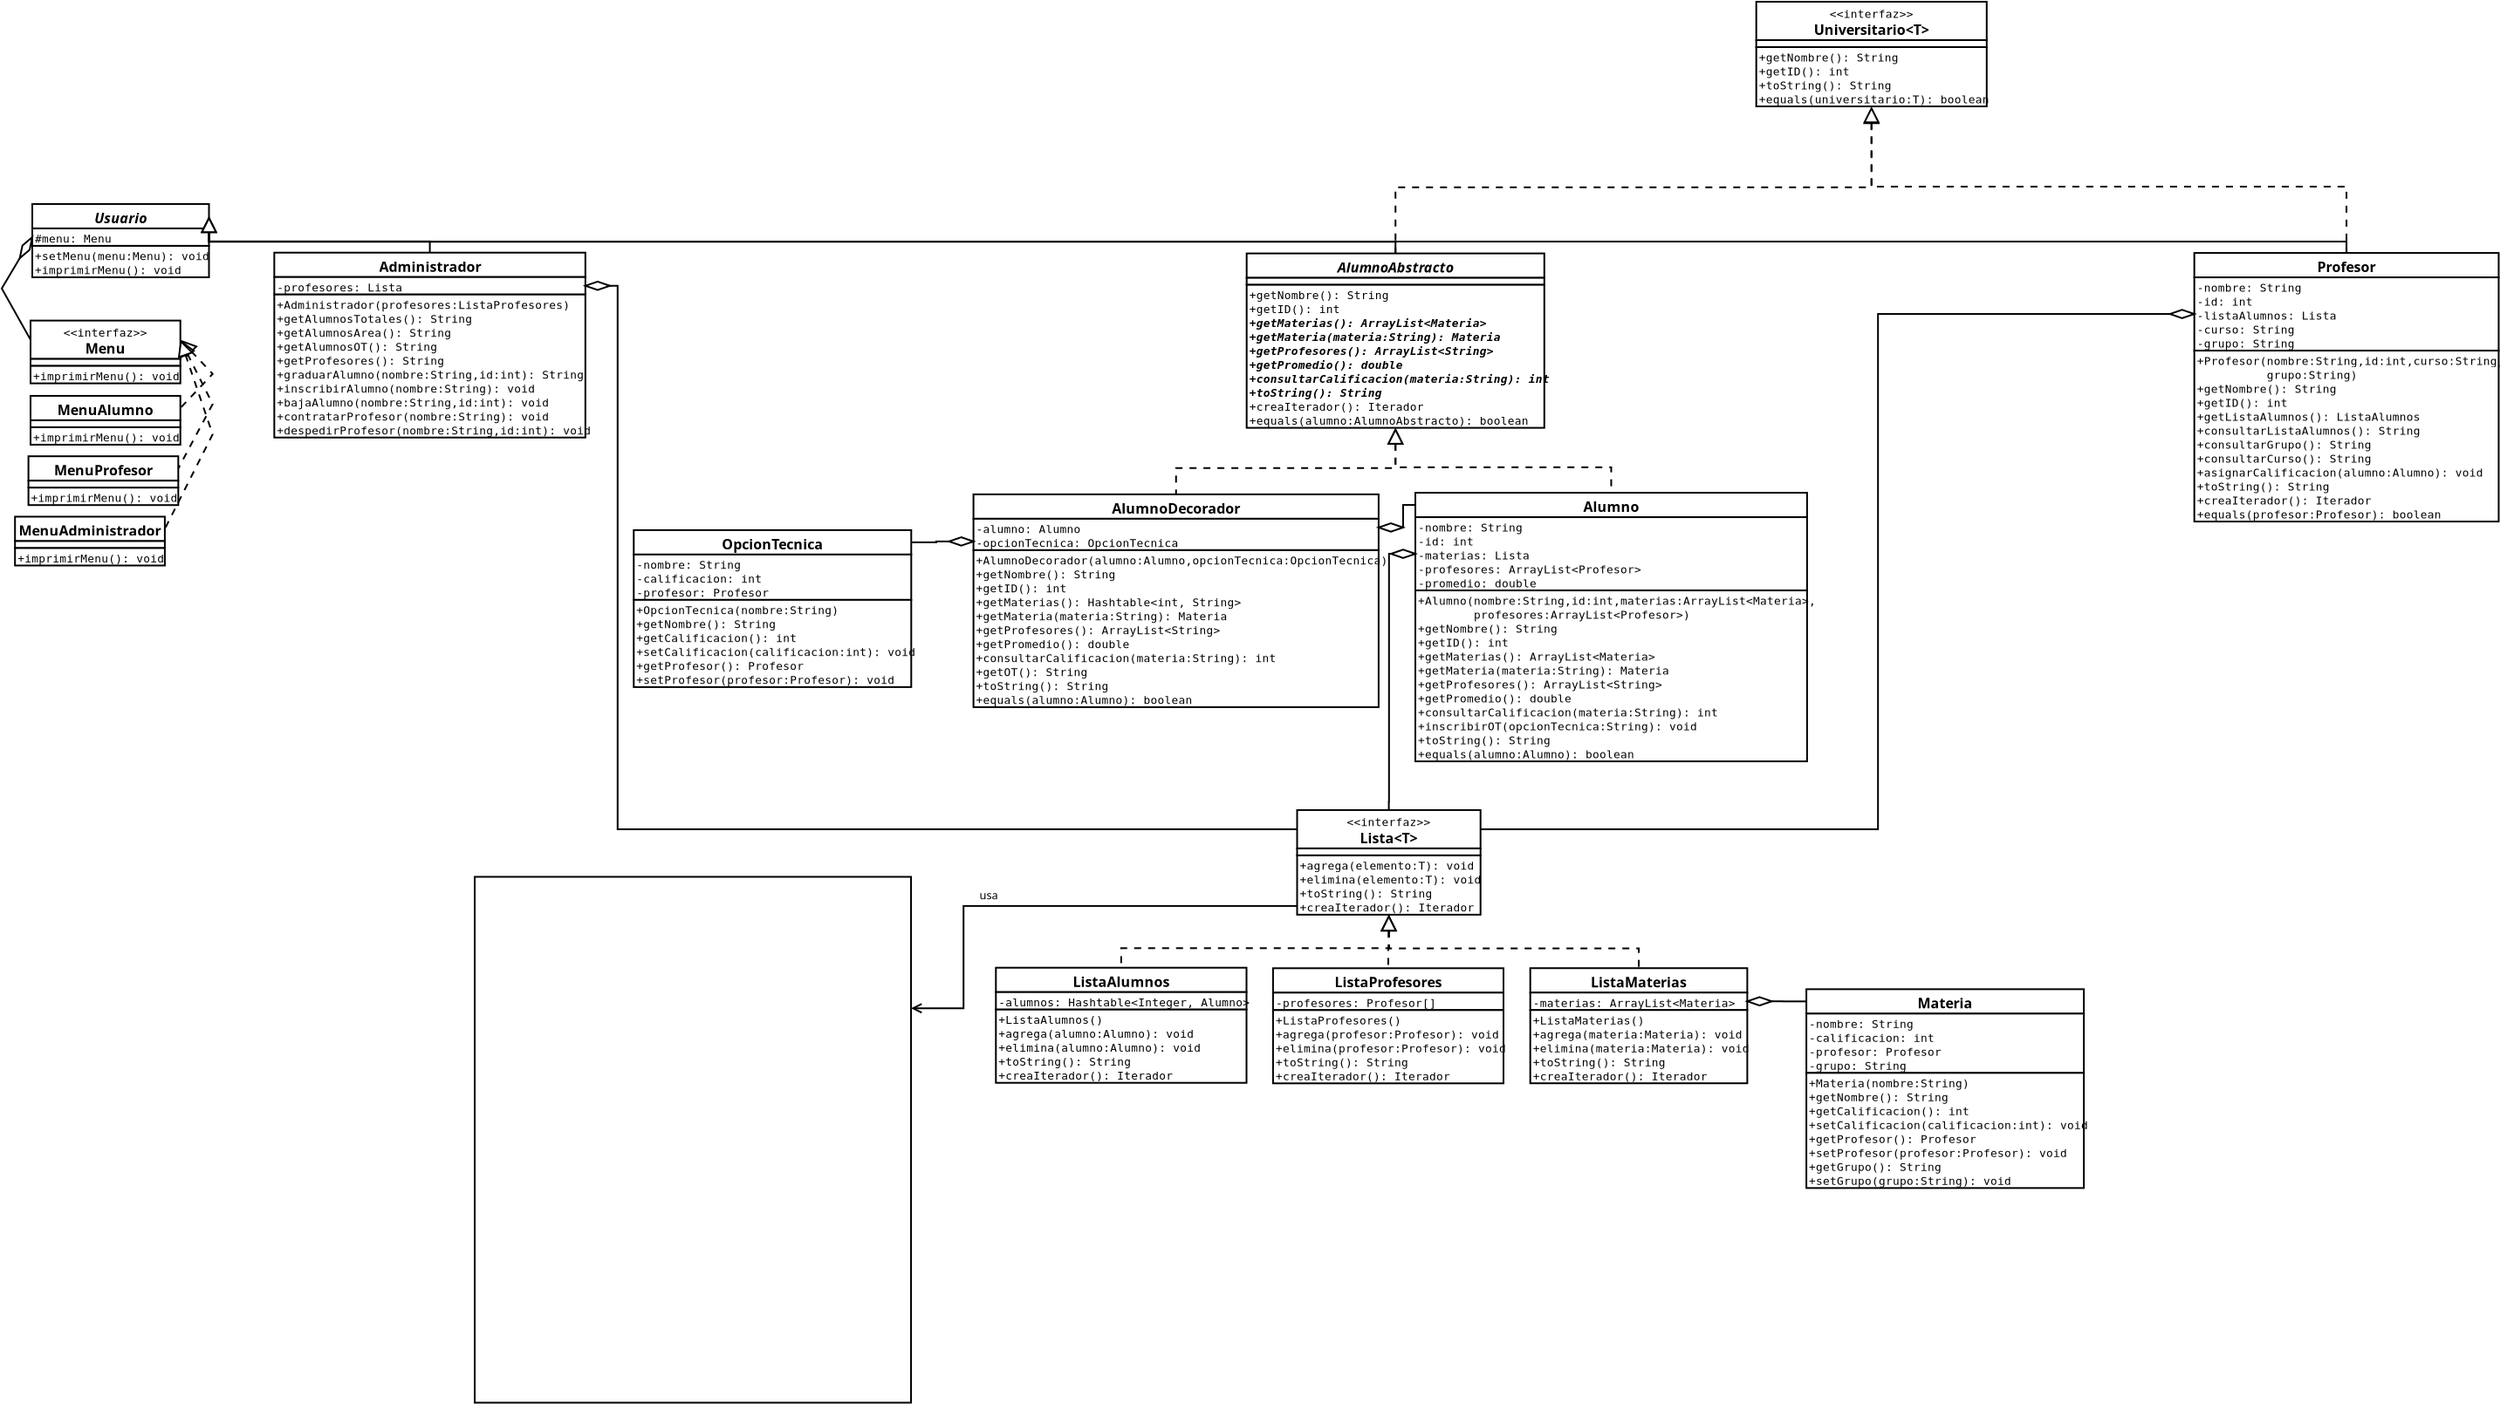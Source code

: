 <?xml version="1.0" encoding="UTF-8"?>
<dia:diagram xmlns:dia="http://www.lysator.liu.se/~alla/dia/">
  <dia:layer name="Background" visible="true" active="true">
    <dia:group>
      <dia:object type="UML - Class" version="0" id="O0">
        <dia:attribute name="obj_pos">
          <dia:point val="25.485,-71.436"/>
        </dia:attribute>
        <dia:attribute name="obj_bb">
          <dia:rectangle val="25.435,-71.486;43.36,-60.786"/>
        </dia:attribute>
        <dia:attribute name="elem_corner">
          <dia:point val="25.485,-71.436"/>
        </dia:attribute>
        <dia:attribute name="elem_width">
          <dia:real val="17.825"/>
        </dia:attribute>
        <dia:attribute name="elem_height">
          <dia:real val="10.6"/>
        </dia:attribute>
        <dia:attribute name="name">
          <dia:string>#Administrador#</dia:string>
        </dia:attribute>
        <dia:attribute name="stereotype">
          <dia:string>##</dia:string>
        </dia:attribute>
        <dia:attribute name="comment">
          <dia:string>##</dia:string>
        </dia:attribute>
        <dia:attribute name="abstract">
          <dia:boolean val="false"/>
        </dia:attribute>
        <dia:attribute name="suppress_attributes">
          <dia:boolean val="false"/>
        </dia:attribute>
        <dia:attribute name="suppress_operations">
          <dia:boolean val="false"/>
        </dia:attribute>
        <dia:attribute name="visible_attributes">
          <dia:boolean val="true"/>
        </dia:attribute>
        <dia:attribute name="visible_operations">
          <dia:boolean val="true"/>
        </dia:attribute>
        <dia:attribute name="visible_comments">
          <dia:boolean val="false"/>
        </dia:attribute>
        <dia:attribute name="wrap_operations">
          <dia:boolean val="true"/>
        </dia:attribute>
        <dia:attribute name="wrap_after_char">
          <dia:int val="40"/>
        </dia:attribute>
        <dia:attribute name="comment_line_length">
          <dia:int val="17"/>
        </dia:attribute>
        <dia:attribute name="comment_tagging">
          <dia:boolean val="false"/>
        </dia:attribute>
        <dia:attribute name="line_width">
          <dia:real val="0.1"/>
        </dia:attribute>
        <dia:attribute name="line_color">
          <dia:color val="#000000"/>
        </dia:attribute>
        <dia:attribute name="fill_color">
          <dia:color val="#ffffff"/>
        </dia:attribute>
        <dia:attribute name="text_color">
          <dia:color val="#000000"/>
        </dia:attribute>
        <dia:attribute name="normal_font">
          <dia:font family="monospace" style="0" name="Courier"/>
        </dia:attribute>
        <dia:attribute name="abstract_font">
          <dia:font family="monospace" style="88" name="Courier-BoldOblique"/>
        </dia:attribute>
        <dia:attribute name="polymorphic_font">
          <dia:font family="monospace" style="8" name="Courier-Oblique"/>
        </dia:attribute>
        <dia:attribute name="classname_font">
          <dia:font family="sans" style="80" name="Helvetica-Bold"/>
        </dia:attribute>
        <dia:attribute name="abstract_classname_font">
          <dia:font family="sans" style="88" name="Helvetica-BoldOblique"/>
        </dia:attribute>
        <dia:attribute name="comment_font">
          <dia:font family="sans" style="8" name="Helvetica-Oblique"/>
        </dia:attribute>
        <dia:attribute name="normal_font_height">
          <dia:real val="0.8"/>
        </dia:attribute>
        <dia:attribute name="polymorphic_font_height">
          <dia:real val="0.8"/>
        </dia:attribute>
        <dia:attribute name="abstract_font_height">
          <dia:real val="0.8"/>
        </dia:attribute>
        <dia:attribute name="classname_font_height">
          <dia:real val="1"/>
        </dia:attribute>
        <dia:attribute name="abstract_classname_font_height">
          <dia:real val="1"/>
        </dia:attribute>
        <dia:attribute name="comment_font_height">
          <dia:real val="0.7"/>
        </dia:attribute>
        <dia:attribute name="attributes">
          <dia:composite type="umlattribute">
            <dia:attribute name="name">
              <dia:string>#profesores#</dia:string>
            </dia:attribute>
            <dia:attribute name="type">
              <dia:string>#Lista#</dia:string>
            </dia:attribute>
            <dia:attribute name="value">
              <dia:string>##</dia:string>
            </dia:attribute>
            <dia:attribute name="comment">
              <dia:string>##</dia:string>
            </dia:attribute>
            <dia:attribute name="visibility">
              <dia:enum val="1"/>
            </dia:attribute>
            <dia:attribute name="abstract">
              <dia:boolean val="false"/>
            </dia:attribute>
            <dia:attribute name="class_scope">
              <dia:boolean val="false"/>
            </dia:attribute>
          </dia:composite>
        </dia:attribute>
        <dia:attribute name="operations">
          <dia:composite type="umloperation">
            <dia:attribute name="name">
              <dia:string>#Administrador#</dia:string>
            </dia:attribute>
            <dia:attribute name="stereotype">
              <dia:string>##</dia:string>
            </dia:attribute>
            <dia:attribute name="type">
              <dia:string>##</dia:string>
            </dia:attribute>
            <dia:attribute name="visibility">
              <dia:enum val="0"/>
            </dia:attribute>
            <dia:attribute name="comment">
              <dia:string>##</dia:string>
            </dia:attribute>
            <dia:attribute name="abstract">
              <dia:boolean val="false"/>
            </dia:attribute>
            <dia:attribute name="inheritance_type">
              <dia:enum val="2"/>
            </dia:attribute>
            <dia:attribute name="query">
              <dia:boolean val="false"/>
            </dia:attribute>
            <dia:attribute name="class_scope">
              <dia:boolean val="false"/>
            </dia:attribute>
            <dia:attribute name="parameters">
              <dia:composite type="umlparameter">
                <dia:attribute name="name">
                  <dia:string>#profesores#</dia:string>
                </dia:attribute>
                <dia:attribute name="type">
                  <dia:string>#ListaProfesores#</dia:string>
                </dia:attribute>
                <dia:attribute name="value">
                  <dia:string>##</dia:string>
                </dia:attribute>
                <dia:attribute name="comment">
                  <dia:string>##</dia:string>
                </dia:attribute>
                <dia:attribute name="kind">
                  <dia:enum val="0"/>
                </dia:attribute>
              </dia:composite>
            </dia:attribute>
          </dia:composite>
          <dia:composite type="umloperation">
            <dia:attribute name="name">
              <dia:string>#getAlumnosTotales#</dia:string>
            </dia:attribute>
            <dia:attribute name="stereotype">
              <dia:string>##</dia:string>
            </dia:attribute>
            <dia:attribute name="type">
              <dia:string>#String#</dia:string>
            </dia:attribute>
            <dia:attribute name="visibility">
              <dia:enum val="0"/>
            </dia:attribute>
            <dia:attribute name="comment">
              <dia:string>##</dia:string>
            </dia:attribute>
            <dia:attribute name="abstract">
              <dia:boolean val="false"/>
            </dia:attribute>
            <dia:attribute name="inheritance_type">
              <dia:enum val="2"/>
            </dia:attribute>
            <dia:attribute name="query">
              <dia:boolean val="false"/>
            </dia:attribute>
            <dia:attribute name="class_scope">
              <dia:boolean val="false"/>
            </dia:attribute>
            <dia:attribute name="parameters"/>
          </dia:composite>
          <dia:composite type="umloperation">
            <dia:attribute name="name">
              <dia:string>#getAlumnosArea#</dia:string>
            </dia:attribute>
            <dia:attribute name="stereotype">
              <dia:string>##</dia:string>
            </dia:attribute>
            <dia:attribute name="type">
              <dia:string>#String#</dia:string>
            </dia:attribute>
            <dia:attribute name="visibility">
              <dia:enum val="0"/>
            </dia:attribute>
            <dia:attribute name="comment">
              <dia:string>##</dia:string>
            </dia:attribute>
            <dia:attribute name="abstract">
              <dia:boolean val="false"/>
            </dia:attribute>
            <dia:attribute name="inheritance_type">
              <dia:enum val="2"/>
            </dia:attribute>
            <dia:attribute name="query">
              <dia:boolean val="false"/>
            </dia:attribute>
            <dia:attribute name="class_scope">
              <dia:boolean val="false"/>
            </dia:attribute>
            <dia:attribute name="parameters"/>
          </dia:composite>
          <dia:composite type="umloperation">
            <dia:attribute name="name">
              <dia:string>#getAlumnosOT#</dia:string>
            </dia:attribute>
            <dia:attribute name="stereotype">
              <dia:string>##</dia:string>
            </dia:attribute>
            <dia:attribute name="type">
              <dia:string>#String#</dia:string>
            </dia:attribute>
            <dia:attribute name="visibility">
              <dia:enum val="0"/>
            </dia:attribute>
            <dia:attribute name="comment">
              <dia:string>##</dia:string>
            </dia:attribute>
            <dia:attribute name="abstract">
              <dia:boolean val="false"/>
            </dia:attribute>
            <dia:attribute name="inheritance_type">
              <dia:enum val="2"/>
            </dia:attribute>
            <dia:attribute name="query">
              <dia:boolean val="false"/>
            </dia:attribute>
            <dia:attribute name="class_scope">
              <dia:boolean val="false"/>
            </dia:attribute>
            <dia:attribute name="parameters"/>
          </dia:composite>
          <dia:composite type="umloperation">
            <dia:attribute name="name">
              <dia:string>#getProfesores#</dia:string>
            </dia:attribute>
            <dia:attribute name="stereotype">
              <dia:string>##</dia:string>
            </dia:attribute>
            <dia:attribute name="type">
              <dia:string>#String#</dia:string>
            </dia:attribute>
            <dia:attribute name="visibility">
              <dia:enum val="0"/>
            </dia:attribute>
            <dia:attribute name="comment">
              <dia:string>##</dia:string>
            </dia:attribute>
            <dia:attribute name="abstract">
              <dia:boolean val="false"/>
            </dia:attribute>
            <dia:attribute name="inheritance_type">
              <dia:enum val="2"/>
            </dia:attribute>
            <dia:attribute name="query">
              <dia:boolean val="false"/>
            </dia:attribute>
            <dia:attribute name="class_scope">
              <dia:boolean val="false"/>
            </dia:attribute>
            <dia:attribute name="parameters"/>
          </dia:composite>
          <dia:composite type="umloperation">
            <dia:attribute name="name">
              <dia:string>#graduarAlumno#</dia:string>
            </dia:attribute>
            <dia:attribute name="stereotype">
              <dia:string>##</dia:string>
            </dia:attribute>
            <dia:attribute name="type">
              <dia:string>#String#</dia:string>
            </dia:attribute>
            <dia:attribute name="visibility">
              <dia:enum val="0"/>
            </dia:attribute>
            <dia:attribute name="comment">
              <dia:string>##</dia:string>
            </dia:attribute>
            <dia:attribute name="abstract">
              <dia:boolean val="false"/>
            </dia:attribute>
            <dia:attribute name="inheritance_type">
              <dia:enum val="2"/>
            </dia:attribute>
            <dia:attribute name="query">
              <dia:boolean val="false"/>
            </dia:attribute>
            <dia:attribute name="class_scope">
              <dia:boolean val="false"/>
            </dia:attribute>
            <dia:attribute name="parameters">
              <dia:composite type="umlparameter">
                <dia:attribute name="name">
                  <dia:string>#nombre#</dia:string>
                </dia:attribute>
                <dia:attribute name="type">
                  <dia:string>#String#</dia:string>
                </dia:attribute>
                <dia:attribute name="value">
                  <dia:string>##</dia:string>
                </dia:attribute>
                <dia:attribute name="comment">
                  <dia:string>##</dia:string>
                </dia:attribute>
                <dia:attribute name="kind">
                  <dia:enum val="0"/>
                </dia:attribute>
              </dia:composite>
              <dia:composite type="umlparameter">
                <dia:attribute name="name">
                  <dia:string>#id#</dia:string>
                </dia:attribute>
                <dia:attribute name="type">
                  <dia:string>#int#</dia:string>
                </dia:attribute>
                <dia:attribute name="value">
                  <dia:string>##</dia:string>
                </dia:attribute>
                <dia:attribute name="comment">
                  <dia:string>##</dia:string>
                </dia:attribute>
                <dia:attribute name="kind">
                  <dia:enum val="0"/>
                </dia:attribute>
              </dia:composite>
            </dia:attribute>
          </dia:composite>
          <dia:composite type="umloperation">
            <dia:attribute name="name">
              <dia:string>#inscribirAlumno#</dia:string>
            </dia:attribute>
            <dia:attribute name="stereotype">
              <dia:string>##</dia:string>
            </dia:attribute>
            <dia:attribute name="type">
              <dia:string>#void#</dia:string>
            </dia:attribute>
            <dia:attribute name="visibility">
              <dia:enum val="0"/>
            </dia:attribute>
            <dia:attribute name="comment">
              <dia:string>##</dia:string>
            </dia:attribute>
            <dia:attribute name="abstract">
              <dia:boolean val="false"/>
            </dia:attribute>
            <dia:attribute name="inheritance_type">
              <dia:enum val="2"/>
            </dia:attribute>
            <dia:attribute name="query">
              <dia:boolean val="false"/>
            </dia:attribute>
            <dia:attribute name="class_scope">
              <dia:boolean val="false"/>
            </dia:attribute>
            <dia:attribute name="parameters">
              <dia:composite type="umlparameter">
                <dia:attribute name="name">
                  <dia:string>#nombre#</dia:string>
                </dia:attribute>
                <dia:attribute name="type">
                  <dia:string>#String#</dia:string>
                </dia:attribute>
                <dia:attribute name="value">
                  <dia:string>##</dia:string>
                </dia:attribute>
                <dia:attribute name="comment">
                  <dia:string>##</dia:string>
                </dia:attribute>
                <dia:attribute name="kind">
                  <dia:enum val="0"/>
                </dia:attribute>
              </dia:composite>
            </dia:attribute>
          </dia:composite>
          <dia:composite type="umloperation">
            <dia:attribute name="name">
              <dia:string>#bajaAlumno#</dia:string>
            </dia:attribute>
            <dia:attribute name="stereotype">
              <dia:string>##</dia:string>
            </dia:attribute>
            <dia:attribute name="type">
              <dia:string>#void#</dia:string>
            </dia:attribute>
            <dia:attribute name="visibility">
              <dia:enum val="0"/>
            </dia:attribute>
            <dia:attribute name="comment">
              <dia:string>##</dia:string>
            </dia:attribute>
            <dia:attribute name="abstract">
              <dia:boolean val="false"/>
            </dia:attribute>
            <dia:attribute name="inheritance_type">
              <dia:enum val="2"/>
            </dia:attribute>
            <dia:attribute name="query">
              <dia:boolean val="false"/>
            </dia:attribute>
            <dia:attribute name="class_scope">
              <dia:boolean val="false"/>
            </dia:attribute>
            <dia:attribute name="parameters">
              <dia:composite type="umlparameter">
                <dia:attribute name="name">
                  <dia:string>#nombre#</dia:string>
                </dia:attribute>
                <dia:attribute name="type">
                  <dia:string>#String#</dia:string>
                </dia:attribute>
                <dia:attribute name="value">
                  <dia:string>##</dia:string>
                </dia:attribute>
                <dia:attribute name="comment">
                  <dia:string>##</dia:string>
                </dia:attribute>
                <dia:attribute name="kind">
                  <dia:enum val="0"/>
                </dia:attribute>
              </dia:composite>
              <dia:composite type="umlparameter">
                <dia:attribute name="name">
                  <dia:string>#id#</dia:string>
                </dia:attribute>
                <dia:attribute name="type">
                  <dia:string>#int#</dia:string>
                </dia:attribute>
                <dia:attribute name="value">
                  <dia:string>##</dia:string>
                </dia:attribute>
                <dia:attribute name="comment">
                  <dia:string>##</dia:string>
                </dia:attribute>
                <dia:attribute name="kind">
                  <dia:enum val="0"/>
                </dia:attribute>
              </dia:composite>
            </dia:attribute>
          </dia:composite>
          <dia:composite type="umloperation">
            <dia:attribute name="name">
              <dia:string>#contratarProfesor#</dia:string>
            </dia:attribute>
            <dia:attribute name="stereotype">
              <dia:string>##</dia:string>
            </dia:attribute>
            <dia:attribute name="type">
              <dia:string>#void#</dia:string>
            </dia:attribute>
            <dia:attribute name="visibility">
              <dia:enum val="0"/>
            </dia:attribute>
            <dia:attribute name="comment">
              <dia:string>##</dia:string>
            </dia:attribute>
            <dia:attribute name="abstract">
              <dia:boolean val="false"/>
            </dia:attribute>
            <dia:attribute name="inheritance_type">
              <dia:enum val="2"/>
            </dia:attribute>
            <dia:attribute name="query">
              <dia:boolean val="false"/>
            </dia:attribute>
            <dia:attribute name="class_scope">
              <dia:boolean val="false"/>
            </dia:attribute>
            <dia:attribute name="parameters">
              <dia:composite type="umlparameter">
                <dia:attribute name="name">
                  <dia:string>#nombre#</dia:string>
                </dia:attribute>
                <dia:attribute name="type">
                  <dia:string>#String#</dia:string>
                </dia:attribute>
                <dia:attribute name="value">
                  <dia:string>##</dia:string>
                </dia:attribute>
                <dia:attribute name="comment">
                  <dia:string>##</dia:string>
                </dia:attribute>
                <dia:attribute name="kind">
                  <dia:enum val="0"/>
                </dia:attribute>
              </dia:composite>
            </dia:attribute>
          </dia:composite>
          <dia:composite type="umloperation">
            <dia:attribute name="name">
              <dia:string>#despedirProfesor#</dia:string>
            </dia:attribute>
            <dia:attribute name="stereotype">
              <dia:string>##</dia:string>
            </dia:attribute>
            <dia:attribute name="type">
              <dia:string>#void#</dia:string>
            </dia:attribute>
            <dia:attribute name="visibility">
              <dia:enum val="0"/>
            </dia:attribute>
            <dia:attribute name="comment">
              <dia:string>##</dia:string>
            </dia:attribute>
            <dia:attribute name="abstract">
              <dia:boolean val="false"/>
            </dia:attribute>
            <dia:attribute name="inheritance_type">
              <dia:enum val="2"/>
            </dia:attribute>
            <dia:attribute name="query">
              <dia:boolean val="false"/>
            </dia:attribute>
            <dia:attribute name="class_scope">
              <dia:boolean val="false"/>
            </dia:attribute>
            <dia:attribute name="parameters">
              <dia:composite type="umlparameter">
                <dia:attribute name="name">
                  <dia:string>#nombre#</dia:string>
                </dia:attribute>
                <dia:attribute name="type">
                  <dia:string>#String#</dia:string>
                </dia:attribute>
                <dia:attribute name="value">
                  <dia:string>##</dia:string>
                </dia:attribute>
                <dia:attribute name="comment">
                  <dia:string>##</dia:string>
                </dia:attribute>
                <dia:attribute name="kind">
                  <dia:enum val="0"/>
                </dia:attribute>
              </dia:composite>
              <dia:composite type="umlparameter">
                <dia:attribute name="name">
                  <dia:string>#id#</dia:string>
                </dia:attribute>
                <dia:attribute name="type">
                  <dia:string>#int#</dia:string>
                </dia:attribute>
                <dia:attribute name="value">
                  <dia:string>##</dia:string>
                </dia:attribute>
                <dia:attribute name="comment">
                  <dia:string>##</dia:string>
                </dia:attribute>
                <dia:attribute name="kind">
                  <dia:enum val="0"/>
                </dia:attribute>
              </dia:composite>
            </dia:attribute>
          </dia:composite>
        </dia:attribute>
        <dia:attribute name="template">
          <dia:boolean val="false"/>
        </dia:attribute>
        <dia:attribute name="templates"/>
      </dia:object>
      <dia:object type="UML - Class" version="0" id="O1">
        <dia:attribute name="obj_pos">
          <dia:point val="110.402,-85.822"/>
        </dia:attribute>
        <dia:attribute name="obj_bb">
          <dia:rectangle val="110.352,-85.872;123.657,-79.772"/>
        </dia:attribute>
        <dia:attribute name="elem_corner">
          <dia:point val="110.402,-85.822"/>
        </dia:attribute>
        <dia:attribute name="elem_width">
          <dia:real val="13.205"/>
        </dia:attribute>
        <dia:attribute name="elem_height">
          <dia:real val="6"/>
        </dia:attribute>
        <dia:attribute name="name">
          <dia:string>#Universitario&lt;T&gt;#</dia:string>
        </dia:attribute>
        <dia:attribute name="stereotype">
          <dia:string>#interfaz#</dia:string>
        </dia:attribute>
        <dia:attribute name="comment">
          <dia:string>##</dia:string>
        </dia:attribute>
        <dia:attribute name="abstract">
          <dia:boolean val="false"/>
        </dia:attribute>
        <dia:attribute name="suppress_attributes">
          <dia:boolean val="false"/>
        </dia:attribute>
        <dia:attribute name="suppress_operations">
          <dia:boolean val="false"/>
        </dia:attribute>
        <dia:attribute name="visible_attributes">
          <dia:boolean val="true"/>
        </dia:attribute>
        <dia:attribute name="visible_operations">
          <dia:boolean val="true"/>
        </dia:attribute>
        <dia:attribute name="visible_comments">
          <dia:boolean val="false"/>
        </dia:attribute>
        <dia:attribute name="wrap_operations">
          <dia:boolean val="true"/>
        </dia:attribute>
        <dia:attribute name="wrap_after_char">
          <dia:int val="40"/>
        </dia:attribute>
        <dia:attribute name="comment_line_length">
          <dia:int val="17"/>
        </dia:attribute>
        <dia:attribute name="comment_tagging">
          <dia:boolean val="false"/>
        </dia:attribute>
        <dia:attribute name="line_width">
          <dia:real val="0.1"/>
        </dia:attribute>
        <dia:attribute name="line_color">
          <dia:color val="#000000"/>
        </dia:attribute>
        <dia:attribute name="fill_color">
          <dia:color val="#ffffff"/>
        </dia:attribute>
        <dia:attribute name="text_color">
          <dia:color val="#000000"/>
        </dia:attribute>
        <dia:attribute name="normal_font">
          <dia:font family="monospace" style="0" name="Courier"/>
        </dia:attribute>
        <dia:attribute name="abstract_font">
          <dia:font family="monospace" style="88" name="Courier-BoldOblique"/>
        </dia:attribute>
        <dia:attribute name="polymorphic_font">
          <dia:font family="monospace" style="8" name="Courier-Oblique"/>
        </dia:attribute>
        <dia:attribute name="classname_font">
          <dia:font family="sans" style="80" name="Helvetica-Bold"/>
        </dia:attribute>
        <dia:attribute name="abstract_classname_font">
          <dia:font family="sans" style="88" name="Helvetica-BoldOblique"/>
        </dia:attribute>
        <dia:attribute name="comment_font">
          <dia:font family="sans" style="8" name="Helvetica-Oblique"/>
        </dia:attribute>
        <dia:attribute name="normal_font_height">
          <dia:real val="0.8"/>
        </dia:attribute>
        <dia:attribute name="polymorphic_font_height">
          <dia:real val="0.8"/>
        </dia:attribute>
        <dia:attribute name="abstract_font_height">
          <dia:real val="0.8"/>
        </dia:attribute>
        <dia:attribute name="classname_font_height">
          <dia:real val="1"/>
        </dia:attribute>
        <dia:attribute name="abstract_classname_font_height">
          <dia:real val="1"/>
        </dia:attribute>
        <dia:attribute name="comment_font_height">
          <dia:real val="0.7"/>
        </dia:attribute>
        <dia:attribute name="attributes"/>
        <dia:attribute name="operations">
          <dia:composite type="umloperation">
            <dia:attribute name="name">
              <dia:string>#getNombre#</dia:string>
            </dia:attribute>
            <dia:attribute name="stereotype">
              <dia:string>##</dia:string>
            </dia:attribute>
            <dia:attribute name="type">
              <dia:string>#String#</dia:string>
            </dia:attribute>
            <dia:attribute name="visibility">
              <dia:enum val="0"/>
            </dia:attribute>
            <dia:attribute name="comment">
              <dia:string>##</dia:string>
            </dia:attribute>
            <dia:attribute name="abstract">
              <dia:boolean val="false"/>
            </dia:attribute>
            <dia:attribute name="inheritance_type">
              <dia:enum val="2"/>
            </dia:attribute>
            <dia:attribute name="query">
              <dia:boolean val="false"/>
            </dia:attribute>
            <dia:attribute name="class_scope">
              <dia:boolean val="false"/>
            </dia:attribute>
            <dia:attribute name="parameters"/>
          </dia:composite>
          <dia:composite type="umloperation">
            <dia:attribute name="name">
              <dia:string>#getID#</dia:string>
            </dia:attribute>
            <dia:attribute name="stereotype">
              <dia:string>##</dia:string>
            </dia:attribute>
            <dia:attribute name="type">
              <dia:string>#int#</dia:string>
            </dia:attribute>
            <dia:attribute name="visibility">
              <dia:enum val="0"/>
            </dia:attribute>
            <dia:attribute name="comment">
              <dia:string>##</dia:string>
            </dia:attribute>
            <dia:attribute name="abstract">
              <dia:boolean val="false"/>
            </dia:attribute>
            <dia:attribute name="inheritance_type">
              <dia:enum val="2"/>
            </dia:attribute>
            <dia:attribute name="query">
              <dia:boolean val="false"/>
            </dia:attribute>
            <dia:attribute name="class_scope">
              <dia:boolean val="false"/>
            </dia:attribute>
            <dia:attribute name="parameters"/>
          </dia:composite>
          <dia:composite type="umloperation">
            <dia:attribute name="name">
              <dia:string>#toString#</dia:string>
            </dia:attribute>
            <dia:attribute name="stereotype">
              <dia:string>##</dia:string>
            </dia:attribute>
            <dia:attribute name="type">
              <dia:string>#String#</dia:string>
            </dia:attribute>
            <dia:attribute name="visibility">
              <dia:enum val="0"/>
            </dia:attribute>
            <dia:attribute name="comment">
              <dia:string>##</dia:string>
            </dia:attribute>
            <dia:attribute name="abstract">
              <dia:boolean val="false"/>
            </dia:attribute>
            <dia:attribute name="inheritance_type">
              <dia:enum val="2"/>
            </dia:attribute>
            <dia:attribute name="query">
              <dia:boolean val="false"/>
            </dia:attribute>
            <dia:attribute name="class_scope">
              <dia:boolean val="false"/>
            </dia:attribute>
            <dia:attribute name="parameters"/>
          </dia:composite>
          <dia:composite type="umloperation">
            <dia:attribute name="name">
              <dia:string>#equals#</dia:string>
            </dia:attribute>
            <dia:attribute name="stereotype">
              <dia:string>##</dia:string>
            </dia:attribute>
            <dia:attribute name="type">
              <dia:string>#boolean#</dia:string>
            </dia:attribute>
            <dia:attribute name="visibility">
              <dia:enum val="0"/>
            </dia:attribute>
            <dia:attribute name="comment">
              <dia:string>##</dia:string>
            </dia:attribute>
            <dia:attribute name="abstract">
              <dia:boolean val="false"/>
            </dia:attribute>
            <dia:attribute name="inheritance_type">
              <dia:enum val="2"/>
            </dia:attribute>
            <dia:attribute name="query">
              <dia:boolean val="false"/>
            </dia:attribute>
            <dia:attribute name="class_scope">
              <dia:boolean val="false"/>
            </dia:attribute>
            <dia:attribute name="parameters">
              <dia:composite type="umlparameter">
                <dia:attribute name="name">
                  <dia:string>#universitario#</dia:string>
                </dia:attribute>
                <dia:attribute name="type">
                  <dia:string>#T#</dia:string>
                </dia:attribute>
                <dia:attribute name="value">
                  <dia:string>##</dia:string>
                </dia:attribute>
                <dia:attribute name="comment">
                  <dia:string>##</dia:string>
                </dia:attribute>
                <dia:attribute name="kind">
                  <dia:enum val="0"/>
                </dia:attribute>
              </dia:composite>
            </dia:attribute>
          </dia:composite>
        </dia:attribute>
        <dia:attribute name="template">
          <dia:boolean val="false"/>
        </dia:attribute>
        <dia:attribute name="templates"/>
      </dia:object>
      <dia:object type="UML - Class" version="0" id="O2">
        <dia:attribute name="obj_pos">
          <dia:point val="113.273,-29.205"/>
        </dia:attribute>
        <dia:attribute name="obj_bb">
          <dia:rectangle val="113.223,-29.255;129.223,-17.755"/>
        </dia:attribute>
        <dia:attribute name="elem_corner">
          <dia:point val="113.273,-29.205"/>
        </dia:attribute>
        <dia:attribute name="elem_width">
          <dia:real val="15.9"/>
        </dia:attribute>
        <dia:attribute name="elem_height">
          <dia:real val="11.4"/>
        </dia:attribute>
        <dia:attribute name="name">
          <dia:string>#Materia#</dia:string>
        </dia:attribute>
        <dia:attribute name="stereotype">
          <dia:string>##</dia:string>
        </dia:attribute>
        <dia:attribute name="comment">
          <dia:string>##</dia:string>
        </dia:attribute>
        <dia:attribute name="abstract">
          <dia:boolean val="false"/>
        </dia:attribute>
        <dia:attribute name="suppress_attributes">
          <dia:boolean val="false"/>
        </dia:attribute>
        <dia:attribute name="suppress_operations">
          <dia:boolean val="false"/>
        </dia:attribute>
        <dia:attribute name="visible_attributes">
          <dia:boolean val="true"/>
        </dia:attribute>
        <dia:attribute name="visible_operations">
          <dia:boolean val="true"/>
        </dia:attribute>
        <dia:attribute name="visible_comments">
          <dia:boolean val="false"/>
        </dia:attribute>
        <dia:attribute name="wrap_operations">
          <dia:boolean val="true"/>
        </dia:attribute>
        <dia:attribute name="wrap_after_char">
          <dia:int val="40"/>
        </dia:attribute>
        <dia:attribute name="comment_line_length">
          <dia:int val="17"/>
        </dia:attribute>
        <dia:attribute name="comment_tagging">
          <dia:boolean val="false"/>
        </dia:attribute>
        <dia:attribute name="line_width">
          <dia:real val="0.1"/>
        </dia:attribute>
        <dia:attribute name="line_color">
          <dia:color val="#000000"/>
        </dia:attribute>
        <dia:attribute name="fill_color">
          <dia:color val="#ffffff"/>
        </dia:attribute>
        <dia:attribute name="text_color">
          <dia:color val="#000000"/>
        </dia:attribute>
        <dia:attribute name="normal_font">
          <dia:font family="monospace" style="0" name="Courier"/>
        </dia:attribute>
        <dia:attribute name="abstract_font">
          <dia:font family="monospace" style="88" name="Courier-BoldOblique"/>
        </dia:attribute>
        <dia:attribute name="polymorphic_font">
          <dia:font family="monospace" style="8" name="Courier-Oblique"/>
        </dia:attribute>
        <dia:attribute name="classname_font">
          <dia:font family="sans" style="80" name="Helvetica-Bold"/>
        </dia:attribute>
        <dia:attribute name="abstract_classname_font">
          <dia:font family="sans" style="88" name="Helvetica-BoldOblique"/>
        </dia:attribute>
        <dia:attribute name="comment_font">
          <dia:font family="sans" style="8" name="Helvetica-Oblique"/>
        </dia:attribute>
        <dia:attribute name="normal_font_height">
          <dia:real val="0.8"/>
        </dia:attribute>
        <dia:attribute name="polymorphic_font_height">
          <dia:real val="0.8"/>
        </dia:attribute>
        <dia:attribute name="abstract_font_height">
          <dia:real val="0.8"/>
        </dia:attribute>
        <dia:attribute name="classname_font_height">
          <dia:real val="1"/>
        </dia:attribute>
        <dia:attribute name="abstract_classname_font_height">
          <dia:real val="1"/>
        </dia:attribute>
        <dia:attribute name="comment_font_height">
          <dia:real val="0.7"/>
        </dia:attribute>
        <dia:attribute name="attributes">
          <dia:composite type="umlattribute">
            <dia:attribute name="name">
              <dia:string>#nombre#</dia:string>
            </dia:attribute>
            <dia:attribute name="type">
              <dia:string>#String#</dia:string>
            </dia:attribute>
            <dia:attribute name="value">
              <dia:string>##</dia:string>
            </dia:attribute>
            <dia:attribute name="comment">
              <dia:string>##</dia:string>
            </dia:attribute>
            <dia:attribute name="visibility">
              <dia:enum val="1"/>
            </dia:attribute>
            <dia:attribute name="abstract">
              <dia:boolean val="false"/>
            </dia:attribute>
            <dia:attribute name="class_scope">
              <dia:boolean val="false"/>
            </dia:attribute>
          </dia:composite>
          <dia:composite type="umlattribute">
            <dia:attribute name="name">
              <dia:string>#calificacion#</dia:string>
            </dia:attribute>
            <dia:attribute name="type">
              <dia:string>#int#</dia:string>
            </dia:attribute>
            <dia:attribute name="value">
              <dia:string>##</dia:string>
            </dia:attribute>
            <dia:attribute name="comment">
              <dia:string>##</dia:string>
            </dia:attribute>
            <dia:attribute name="visibility">
              <dia:enum val="1"/>
            </dia:attribute>
            <dia:attribute name="abstract">
              <dia:boolean val="false"/>
            </dia:attribute>
            <dia:attribute name="class_scope">
              <dia:boolean val="false"/>
            </dia:attribute>
          </dia:composite>
          <dia:composite type="umlattribute">
            <dia:attribute name="name">
              <dia:string>#profesor#</dia:string>
            </dia:attribute>
            <dia:attribute name="type">
              <dia:string>#Profesor#</dia:string>
            </dia:attribute>
            <dia:attribute name="value">
              <dia:string>##</dia:string>
            </dia:attribute>
            <dia:attribute name="comment">
              <dia:string>##</dia:string>
            </dia:attribute>
            <dia:attribute name="visibility">
              <dia:enum val="1"/>
            </dia:attribute>
            <dia:attribute name="abstract">
              <dia:boolean val="false"/>
            </dia:attribute>
            <dia:attribute name="class_scope">
              <dia:boolean val="false"/>
            </dia:attribute>
          </dia:composite>
          <dia:composite type="umlattribute">
            <dia:attribute name="name">
              <dia:string>#grupo#</dia:string>
            </dia:attribute>
            <dia:attribute name="type">
              <dia:string>#String#</dia:string>
            </dia:attribute>
            <dia:attribute name="value">
              <dia:string>##</dia:string>
            </dia:attribute>
            <dia:attribute name="comment">
              <dia:string>##</dia:string>
            </dia:attribute>
            <dia:attribute name="visibility">
              <dia:enum val="1"/>
            </dia:attribute>
            <dia:attribute name="abstract">
              <dia:boolean val="false"/>
            </dia:attribute>
            <dia:attribute name="class_scope">
              <dia:boolean val="false"/>
            </dia:attribute>
          </dia:composite>
        </dia:attribute>
        <dia:attribute name="operations">
          <dia:composite type="umloperation">
            <dia:attribute name="name">
              <dia:string>#Materia#</dia:string>
            </dia:attribute>
            <dia:attribute name="stereotype">
              <dia:string>##</dia:string>
            </dia:attribute>
            <dia:attribute name="type">
              <dia:string>##</dia:string>
            </dia:attribute>
            <dia:attribute name="visibility">
              <dia:enum val="0"/>
            </dia:attribute>
            <dia:attribute name="comment">
              <dia:string>##</dia:string>
            </dia:attribute>
            <dia:attribute name="abstract">
              <dia:boolean val="false"/>
            </dia:attribute>
            <dia:attribute name="inheritance_type">
              <dia:enum val="2"/>
            </dia:attribute>
            <dia:attribute name="query">
              <dia:boolean val="false"/>
            </dia:attribute>
            <dia:attribute name="class_scope">
              <dia:boolean val="false"/>
            </dia:attribute>
            <dia:attribute name="parameters">
              <dia:composite type="umlparameter">
                <dia:attribute name="name">
                  <dia:string>#nombre#</dia:string>
                </dia:attribute>
                <dia:attribute name="type">
                  <dia:string>#String#</dia:string>
                </dia:attribute>
                <dia:attribute name="value">
                  <dia:string>##</dia:string>
                </dia:attribute>
                <dia:attribute name="comment">
                  <dia:string>##</dia:string>
                </dia:attribute>
                <dia:attribute name="kind">
                  <dia:enum val="0"/>
                </dia:attribute>
              </dia:composite>
            </dia:attribute>
          </dia:composite>
          <dia:composite type="umloperation">
            <dia:attribute name="name">
              <dia:string>#getNombre#</dia:string>
            </dia:attribute>
            <dia:attribute name="stereotype">
              <dia:string>##</dia:string>
            </dia:attribute>
            <dia:attribute name="type">
              <dia:string>#String#</dia:string>
            </dia:attribute>
            <dia:attribute name="visibility">
              <dia:enum val="0"/>
            </dia:attribute>
            <dia:attribute name="comment">
              <dia:string>##</dia:string>
            </dia:attribute>
            <dia:attribute name="abstract">
              <dia:boolean val="false"/>
            </dia:attribute>
            <dia:attribute name="inheritance_type">
              <dia:enum val="2"/>
            </dia:attribute>
            <dia:attribute name="query">
              <dia:boolean val="false"/>
            </dia:attribute>
            <dia:attribute name="class_scope">
              <dia:boolean val="false"/>
            </dia:attribute>
            <dia:attribute name="parameters"/>
          </dia:composite>
          <dia:composite type="umloperation">
            <dia:attribute name="name">
              <dia:string>#getCalificacion#</dia:string>
            </dia:attribute>
            <dia:attribute name="stereotype">
              <dia:string>##</dia:string>
            </dia:attribute>
            <dia:attribute name="type">
              <dia:string>#int#</dia:string>
            </dia:attribute>
            <dia:attribute name="visibility">
              <dia:enum val="0"/>
            </dia:attribute>
            <dia:attribute name="comment">
              <dia:string>##</dia:string>
            </dia:attribute>
            <dia:attribute name="abstract">
              <dia:boolean val="false"/>
            </dia:attribute>
            <dia:attribute name="inheritance_type">
              <dia:enum val="2"/>
            </dia:attribute>
            <dia:attribute name="query">
              <dia:boolean val="false"/>
            </dia:attribute>
            <dia:attribute name="class_scope">
              <dia:boolean val="false"/>
            </dia:attribute>
            <dia:attribute name="parameters"/>
          </dia:composite>
          <dia:composite type="umloperation">
            <dia:attribute name="name">
              <dia:string>#setCalificacion#</dia:string>
            </dia:attribute>
            <dia:attribute name="stereotype">
              <dia:string>##</dia:string>
            </dia:attribute>
            <dia:attribute name="type">
              <dia:string>#void#</dia:string>
            </dia:attribute>
            <dia:attribute name="visibility">
              <dia:enum val="0"/>
            </dia:attribute>
            <dia:attribute name="comment">
              <dia:string>##</dia:string>
            </dia:attribute>
            <dia:attribute name="abstract">
              <dia:boolean val="false"/>
            </dia:attribute>
            <dia:attribute name="inheritance_type">
              <dia:enum val="2"/>
            </dia:attribute>
            <dia:attribute name="query">
              <dia:boolean val="false"/>
            </dia:attribute>
            <dia:attribute name="class_scope">
              <dia:boolean val="false"/>
            </dia:attribute>
            <dia:attribute name="parameters">
              <dia:composite type="umlparameter">
                <dia:attribute name="name">
                  <dia:string>#calificacion#</dia:string>
                </dia:attribute>
                <dia:attribute name="type">
                  <dia:string>#int#</dia:string>
                </dia:attribute>
                <dia:attribute name="value">
                  <dia:string>##</dia:string>
                </dia:attribute>
                <dia:attribute name="comment">
                  <dia:string>##</dia:string>
                </dia:attribute>
                <dia:attribute name="kind">
                  <dia:enum val="0"/>
                </dia:attribute>
              </dia:composite>
            </dia:attribute>
          </dia:composite>
          <dia:composite type="umloperation">
            <dia:attribute name="name">
              <dia:string>#getProfesor#</dia:string>
            </dia:attribute>
            <dia:attribute name="stereotype">
              <dia:string>##</dia:string>
            </dia:attribute>
            <dia:attribute name="type">
              <dia:string>#Profesor#</dia:string>
            </dia:attribute>
            <dia:attribute name="visibility">
              <dia:enum val="0"/>
            </dia:attribute>
            <dia:attribute name="comment">
              <dia:string>##</dia:string>
            </dia:attribute>
            <dia:attribute name="abstract">
              <dia:boolean val="false"/>
            </dia:attribute>
            <dia:attribute name="inheritance_type">
              <dia:enum val="2"/>
            </dia:attribute>
            <dia:attribute name="query">
              <dia:boolean val="false"/>
            </dia:attribute>
            <dia:attribute name="class_scope">
              <dia:boolean val="false"/>
            </dia:attribute>
            <dia:attribute name="parameters"/>
          </dia:composite>
          <dia:composite type="umloperation">
            <dia:attribute name="name">
              <dia:string>#setProfesor#</dia:string>
            </dia:attribute>
            <dia:attribute name="stereotype">
              <dia:string>##</dia:string>
            </dia:attribute>
            <dia:attribute name="type">
              <dia:string>#void#</dia:string>
            </dia:attribute>
            <dia:attribute name="visibility">
              <dia:enum val="0"/>
            </dia:attribute>
            <dia:attribute name="comment">
              <dia:string>##</dia:string>
            </dia:attribute>
            <dia:attribute name="abstract">
              <dia:boolean val="false"/>
            </dia:attribute>
            <dia:attribute name="inheritance_type">
              <dia:enum val="2"/>
            </dia:attribute>
            <dia:attribute name="query">
              <dia:boolean val="false"/>
            </dia:attribute>
            <dia:attribute name="class_scope">
              <dia:boolean val="false"/>
            </dia:attribute>
            <dia:attribute name="parameters">
              <dia:composite type="umlparameter">
                <dia:attribute name="name">
                  <dia:string>#profesor#</dia:string>
                </dia:attribute>
                <dia:attribute name="type">
                  <dia:string>#Profesor#</dia:string>
                </dia:attribute>
                <dia:attribute name="value">
                  <dia:string>##</dia:string>
                </dia:attribute>
                <dia:attribute name="comment">
                  <dia:string>##</dia:string>
                </dia:attribute>
                <dia:attribute name="kind">
                  <dia:enum val="0"/>
                </dia:attribute>
              </dia:composite>
            </dia:attribute>
          </dia:composite>
          <dia:composite type="umloperation">
            <dia:attribute name="name">
              <dia:string>#getGrupo#</dia:string>
            </dia:attribute>
            <dia:attribute name="stereotype">
              <dia:string>##</dia:string>
            </dia:attribute>
            <dia:attribute name="type">
              <dia:string>#String#</dia:string>
            </dia:attribute>
            <dia:attribute name="visibility">
              <dia:enum val="0"/>
            </dia:attribute>
            <dia:attribute name="comment">
              <dia:string>##</dia:string>
            </dia:attribute>
            <dia:attribute name="abstract">
              <dia:boolean val="false"/>
            </dia:attribute>
            <dia:attribute name="inheritance_type">
              <dia:enum val="2"/>
            </dia:attribute>
            <dia:attribute name="query">
              <dia:boolean val="false"/>
            </dia:attribute>
            <dia:attribute name="class_scope">
              <dia:boolean val="false"/>
            </dia:attribute>
            <dia:attribute name="parameters"/>
          </dia:composite>
          <dia:composite type="umloperation">
            <dia:attribute name="name">
              <dia:string>#setGrupo#</dia:string>
            </dia:attribute>
            <dia:attribute name="stereotype">
              <dia:string>##</dia:string>
            </dia:attribute>
            <dia:attribute name="type">
              <dia:string>#void#</dia:string>
            </dia:attribute>
            <dia:attribute name="visibility">
              <dia:enum val="0"/>
            </dia:attribute>
            <dia:attribute name="comment">
              <dia:string>##</dia:string>
            </dia:attribute>
            <dia:attribute name="abstract">
              <dia:boolean val="false"/>
            </dia:attribute>
            <dia:attribute name="inheritance_type">
              <dia:enum val="2"/>
            </dia:attribute>
            <dia:attribute name="query">
              <dia:boolean val="false"/>
            </dia:attribute>
            <dia:attribute name="class_scope">
              <dia:boolean val="false"/>
            </dia:attribute>
            <dia:attribute name="parameters">
              <dia:composite type="umlparameter">
                <dia:attribute name="name">
                  <dia:string>#grupo#</dia:string>
                </dia:attribute>
                <dia:attribute name="type">
                  <dia:string>#String#</dia:string>
                </dia:attribute>
                <dia:attribute name="value">
                  <dia:string>##</dia:string>
                </dia:attribute>
                <dia:attribute name="comment">
                  <dia:string>##</dia:string>
                </dia:attribute>
                <dia:attribute name="kind">
                  <dia:enum val="0"/>
                </dia:attribute>
              </dia:composite>
            </dia:attribute>
          </dia:composite>
        </dia:attribute>
        <dia:attribute name="template">
          <dia:boolean val="false"/>
        </dia:attribute>
        <dia:attribute name="templates"/>
      </dia:object>
      <dia:object type="UML - Class" version="0" id="O3">
        <dia:attribute name="obj_pos">
          <dia:point val="46.082,-55.528"/>
        </dia:attribute>
        <dia:attribute name="obj_bb">
          <dia:rectangle val="46.032,-55.578;62.032,-46.478"/>
        </dia:attribute>
        <dia:attribute name="elem_corner">
          <dia:point val="46.082,-55.528"/>
        </dia:attribute>
        <dia:attribute name="elem_width">
          <dia:real val="15.9"/>
        </dia:attribute>
        <dia:attribute name="elem_height">
          <dia:real val="9"/>
        </dia:attribute>
        <dia:attribute name="name">
          <dia:string>#OpcionTecnica#</dia:string>
        </dia:attribute>
        <dia:attribute name="stereotype">
          <dia:string>##</dia:string>
        </dia:attribute>
        <dia:attribute name="comment">
          <dia:string>##</dia:string>
        </dia:attribute>
        <dia:attribute name="abstract">
          <dia:boolean val="false"/>
        </dia:attribute>
        <dia:attribute name="suppress_attributes">
          <dia:boolean val="false"/>
        </dia:attribute>
        <dia:attribute name="suppress_operations">
          <dia:boolean val="false"/>
        </dia:attribute>
        <dia:attribute name="visible_attributes">
          <dia:boolean val="true"/>
        </dia:attribute>
        <dia:attribute name="visible_operations">
          <dia:boolean val="true"/>
        </dia:attribute>
        <dia:attribute name="visible_comments">
          <dia:boolean val="false"/>
        </dia:attribute>
        <dia:attribute name="wrap_operations">
          <dia:boolean val="true"/>
        </dia:attribute>
        <dia:attribute name="wrap_after_char">
          <dia:int val="40"/>
        </dia:attribute>
        <dia:attribute name="comment_line_length">
          <dia:int val="17"/>
        </dia:attribute>
        <dia:attribute name="comment_tagging">
          <dia:boolean val="false"/>
        </dia:attribute>
        <dia:attribute name="line_width">
          <dia:real val="0.1"/>
        </dia:attribute>
        <dia:attribute name="line_color">
          <dia:color val="#000000"/>
        </dia:attribute>
        <dia:attribute name="fill_color">
          <dia:color val="#ffffff"/>
        </dia:attribute>
        <dia:attribute name="text_color">
          <dia:color val="#000000"/>
        </dia:attribute>
        <dia:attribute name="normal_font">
          <dia:font family="monospace" style="0" name="Courier"/>
        </dia:attribute>
        <dia:attribute name="abstract_font">
          <dia:font family="monospace" style="88" name="Courier-BoldOblique"/>
        </dia:attribute>
        <dia:attribute name="polymorphic_font">
          <dia:font family="monospace" style="8" name="Courier-Oblique"/>
        </dia:attribute>
        <dia:attribute name="classname_font">
          <dia:font family="sans" style="80" name="Helvetica-Bold"/>
        </dia:attribute>
        <dia:attribute name="abstract_classname_font">
          <dia:font family="sans" style="88" name="Helvetica-BoldOblique"/>
        </dia:attribute>
        <dia:attribute name="comment_font">
          <dia:font family="sans" style="8" name="Helvetica-Oblique"/>
        </dia:attribute>
        <dia:attribute name="normal_font_height">
          <dia:real val="0.8"/>
        </dia:attribute>
        <dia:attribute name="polymorphic_font_height">
          <dia:real val="0.8"/>
        </dia:attribute>
        <dia:attribute name="abstract_font_height">
          <dia:real val="0.8"/>
        </dia:attribute>
        <dia:attribute name="classname_font_height">
          <dia:real val="1"/>
        </dia:attribute>
        <dia:attribute name="abstract_classname_font_height">
          <dia:real val="1"/>
        </dia:attribute>
        <dia:attribute name="comment_font_height">
          <dia:real val="0.7"/>
        </dia:attribute>
        <dia:attribute name="attributes">
          <dia:composite type="umlattribute">
            <dia:attribute name="name">
              <dia:string>#nombre#</dia:string>
            </dia:attribute>
            <dia:attribute name="type">
              <dia:string>#String#</dia:string>
            </dia:attribute>
            <dia:attribute name="value">
              <dia:string>##</dia:string>
            </dia:attribute>
            <dia:attribute name="comment">
              <dia:string>##</dia:string>
            </dia:attribute>
            <dia:attribute name="visibility">
              <dia:enum val="1"/>
            </dia:attribute>
            <dia:attribute name="abstract">
              <dia:boolean val="false"/>
            </dia:attribute>
            <dia:attribute name="class_scope">
              <dia:boolean val="false"/>
            </dia:attribute>
          </dia:composite>
          <dia:composite type="umlattribute">
            <dia:attribute name="name">
              <dia:string>#calificacion#</dia:string>
            </dia:attribute>
            <dia:attribute name="type">
              <dia:string>#int#</dia:string>
            </dia:attribute>
            <dia:attribute name="value">
              <dia:string>##</dia:string>
            </dia:attribute>
            <dia:attribute name="comment">
              <dia:string>##</dia:string>
            </dia:attribute>
            <dia:attribute name="visibility">
              <dia:enum val="1"/>
            </dia:attribute>
            <dia:attribute name="abstract">
              <dia:boolean val="false"/>
            </dia:attribute>
            <dia:attribute name="class_scope">
              <dia:boolean val="false"/>
            </dia:attribute>
          </dia:composite>
          <dia:composite type="umlattribute">
            <dia:attribute name="name">
              <dia:string>#profesor#</dia:string>
            </dia:attribute>
            <dia:attribute name="type">
              <dia:string>#Profesor#</dia:string>
            </dia:attribute>
            <dia:attribute name="value">
              <dia:string>##</dia:string>
            </dia:attribute>
            <dia:attribute name="comment">
              <dia:string>##</dia:string>
            </dia:attribute>
            <dia:attribute name="visibility">
              <dia:enum val="1"/>
            </dia:attribute>
            <dia:attribute name="abstract">
              <dia:boolean val="false"/>
            </dia:attribute>
            <dia:attribute name="class_scope">
              <dia:boolean val="false"/>
            </dia:attribute>
          </dia:composite>
        </dia:attribute>
        <dia:attribute name="operations">
          <dia:composite type="umloperation">
            <dia:attribute name="name">
              <dia:string>#OpcionTecnica#</dia:string>
            </dia:attribute>
            <dia:attribute name="stereotype">
              <dia:string>##</dia:string>
            </dia:attribute>
            <dia:attribute name="type">
              <dia:string>##</dia:string>
            </dia:attribute>
            <dia:attribute name="visibility">
              <dia:enum val="0"/>
            </dia:attribute>
            <dia:attribute name="comment">
              <dia:string>##</dia:string>
            </dia:attribute>
            <dia:attribute name="abstract">
              <dia:boolean val="false"/>
            </dia:attribute>
            <dia:attribute name="inheritance_type">
              <dia:enum val="2"/>
            </dia:attribute>
            <dia:attribute name="query">
              <dia:boolean val="false"/>
            </dia:attribute>
            <dia:attribute name="class_scope">
              <dia:boolean val="false"/>
            </dia:attribute>
            <dia:attribute name="parameters">
              <dia:composite type="umlparameter">
                <dia:attribute name="name">
                  <dia:string>#nombre#</dia:string>
                </dia:attribute>
                <dia:attribute name="type">
                  <dia:string>#String#</dia:string>
                </dia:attribute>
                <dia:attribute name="value">
                  <dia:string>##</dia:string>
                </dia:attribute>
                <dia:attribute name="comment">
                  <dia:string>##</dia:string>
                </dia:attribute>
                <dia:attribute name="kind">
                  <dia:enum val="0"/>
                </dia:attribute>
              </dia:composite>
            </dia:attribute>
          </dia:composite>
          <dia:composite type="umloperation">
            <dia:attribute name="name">
              <dia:string>#getNombre#</dia:string>
            </dia:attribute>
            <dia:attribute name="stereotype">
              <dia:string>##</dia:string>
            </dia:attribute>
            <dia:attribute name="type">
              <dia:string>#String#</dia:string>
            </dia:attribute>
            <dia:attribute name="visibility">
              <dia:enum val="0"/>
            </dia:attribute>
            <dia:attribute name="comment">
              <dia:string>##</dia:string>
            </dia:attribute>
            <dia:attribute name="abstract">
              <dia:boolean val="false"/>
            </dia:attribute>
            <dia:attribute name="inheritance_type">
              <dia:enum val="2"/>
            </dia:attribute>
            <dia:attribute name="query">
              <dia:boolean val="false"/>
            </dia:attribute>
            <dia:attribute name="class_scope">
              <dia:boolean val="false"/>
            </dia:attribute>
            <dia:attribute name="parameters"/>
          </dia:composite>
          <dia:composite type="umloperation">
            <dia:attribute name="name">
              <dia:string>#getCalificacion#</dia:string>
            </dia:attribute>
            <dia:attribute name="stereotype">
              <dia:string>##</dia:string>
            </dia:attribute>
            <dia:attribute name="type">
              <dia:string>#int#</dia:string>
            </dia:attribute>
            <dia:attribute name="visibility">
              <dia:enum val="0"/>
            </dia:attribute>
            <dia:attribute name="comment">
              <dia:string>##</dia:string>
            </dia:attribute>
            <dia:attribute name="abstract">
              <dia:boolean val="false"/>
            </dia:attribute>
            <dia:attribute name="inheritance_type">
              <dia:enum val="2"/>
            </dia:attribute>
            <dia:attribute name="query">
              <dia:boolean val="false"/>
            </dia:attribute>
            <dia:attribute name="class_scope">
              <dia:boolean val="false"/>
            </dia:attribute>
            <dia:attribute name="parameters"/>
          </dia:composite>
          <dia:composite type="umloperation">
            <dia:attribute name="name">
              <dia:string>#setCalificacion#</dia:string>
            </dia:attribute>
            <dia:attribute name="stereotype">
              <dia:string>##</dia:string>
            </dia:attribute>
            <dia:attribute name="type">
              <dia:string>#void#</dia:string>
            </dia:attribute>
            <dia:attribute name="visibility">
              <dia:enum val="0"/>
            </dia:attribute>
            <dia:attribute name="comment">
              <dia:string>##</dia:string>
            </dia:attribute>
            <dia:attribute name="abstract">
              <dia:boolean val="false"/>
            </dia:attribute>
            <dia:attribute name="inheritance_type">
              <dia:enum val="2"/>
            </dia:attribute>
            <dia:attribute name="query">
              <dia:boolean val="false"/>
            </dia:attribute>
            <dia:attribute name="class_scope">
              <dia:boolean val="false"/>
            </dia:attribute>
            <dia:attribute name="parameters">
              <dia:composite type="umlparameter">
                <dia:attribute name="name">
                  <dia:string>#calificacion#</dia:string>
                </dia:attribute>
                <dia:attribute name="type">
                  <dia:string>#int#</dia:string>
                </dia:attribute>
                <dia:attribute name="value">
                  <dia:string>##</dia:string>
                </dia:attribute>
                <dia:attribute name="comment">
                  <dia:string>##</dia:string>
                </dia:attribute>
                <dia:attribute name="kind">
                  <dia:enum val="0"/>
                </dia:attribute>
              </dia:composite>
            </dia:attribute>
          </dia:composite>
          <dia:composite type="umloperation">
            <dia:attribute name="name">
              <dia:string>#getProfesor#</dia:string>
            </dia:attribute>
            <dia:attribute name="stereotype">
              <dia:string>##</dia:string>
            </dia:attribute>
            <dia:attribute name="type">
              <dia:string>#Profesor#</dia:string>
            </dia:attribute>
            <dia:attribute name="visibility">
              <dia:enum val="0"/>
            </dia:attribute>
            <dia:attribute name="comment">
              <dia:string>##</dia:string>
            </dia:attribute>
            <dia:attribute name="abstract">
              <dia:boolean val="false"/>
            </dia:attribute>
            <dia:attribute name="inheritance_type">
              <dia:enum val="2"/>
            </dia:attribute>
            <dia:attribute name="query">
              <dia:boolean val="false"/>
            </dia:attribute>
            <dia:attribute name="class_scope">
              <dia:boolean val="false"/>
            </dia:attribute>
            <dia:attribute name="parameters"/>
          </dia:composite>
          <dia:composite type="umloperation">
            <dia:attribute name="name">
              <dia:string>#setProfesor#</dia:string>
            </dia:attribute>
            <dia:attribute name="stereotype">
              <dia:string>##</dia:string>
            </dia:attribute>
            <dia:attribute name="type">
              <dia:string>#void#</dia:string>
            </dia:attribute>
            <dia:attribute name="visibility">
              <dia:enum val="0"/>
            </dia:attribute>
            <dia:attribute name="comment">
              <dia:string>##</dia:string>
            </dia:attribute>
            <dia:attribute name="abstract">
              <dia:boolean val="false"/>
            </dia:attribute>
            <dia:attribute name="inheritance_type">
              <dia:enum val="2"/>
            </dia:attribute>
            <dia:attribute name="query">
              <dia:boolean val="false"/>
            </dia:attribute>
            <dia:attribute name="class_scope">
              <dia:boolean val="false"/>
            </dia:attribute>
            <dia:attribute name="parameters">
              <dia:composite type="umlparameter">
                <dia:attribute name="name">
                  <dia:string>#profesor#</dia:string>
                </dia:attribute>
                <dia:attribute name="type">
                  <dia:string>#Profesor#</dia:string>
                </dia:attribute>
                <dia:attribute name="value">
                  <dia:string>##</dia:string>
                </dia:attribute>
                <dia:attribute name="comment">
                  <dia:string>##</dia:string>
                </dia:attribute>
                <dia:attribute name="kind">
                  <dia:enum val="0"/>
                </dia:attribute>
              </dia:composite>
            </dia:attribute>
          </dia:composite>
        </dia:attribute>
        <dia:attribute name="template">
          <dia:boolean val="false"/>
        </dia:attribute>
        <dia:attribute name="templates"/>
      </dia:object>
      <dia:object type="UML - Class" version="0" id="O4">
        <dia:attribute name="obj_pos">
          <dia:point val="135.502,-71.419"/>
        </dia:attribute>
        <dia:attribute name="obj_bb">
          <dia:rectangle val="135.452,-71.469;152.992,-55.969"/>
        </dia:attribute>
        <dia:attribute name="elem_corner">
          <dia:point val="135.502,-71.419"/>
        </dia:attribute>
        <dia:attribute name="elem_width">
          <dia:real val="17.44"/>
        </dia:attribute>
        <dia:attribute name="elem_height">
          <dia:real val="15.4"/>
        </dia:attribute>
        <dia:attribute name="name">
          <dia:string>#Profesor#</dia:string>
        </dia:attribute>
        <dia:attribute name="stereotype">
          <dia:string>##</dia:string>
        </dia:attribute>
        <dia:attribute name="comment">
          <dia:string>##</dia:string>
        </dia:attribute>
        <dia:attribute name="abstract">
          <dia:boolean val="false"/>
        </dia:attribute>
        <dia:attribute name="suppress_attributes">
          <dia:boolean val="false"/>
        </dia:attribute>
        <dia:attribute name="suppress_operations">
          <dia:boolean val="false"/>
        </dia:attribute>
        <dia:attribute name="visible_attributes">
          <dia:boolean val="true"/>
        </dia:attribute>
        <dia:attribute name="visible_operations">
          <dia:boolean val="true"/>
        </dia:attribute>
        <dia:attribute name="visible_comments">
          <dia:boolean val="false"/>
        </dia:attribute>
        <dia:attribute name="wrap_operations">
          <dia:boolean val="true"/>
        </dia:attribute>
        <dia:attribute name="wrap_after_char">
          <dia:int val="40"/>
        </dia:attribute>
        <dia:attribute name="comment_line_length">
          <dia:int val="17"/>
        </dia:attribute>
        <dia:attribute name="comment_tagging">
          <dia:boolean val="false"/>
        </dia:attribute>
        <dia:attribute name="line_width">
          <dia:real val="0.1"/>
        </dia:attribute>
        <dia:attribute name="line_color">
          <dia:color val="#000000"/>
        </dia:attribute>
        <dia:attribute name="fill_color">
          <dia:color val="#ffffff"/>
        </dia:attribute>
        <dia:attribute name="text_color">
          <dia:color val="#000000"/>
        </dia:attribute>
        <dia:attribute name="normal_font">
          <dia:font family="monospace" style="0" name="Courier"/>
        </dia:attribute>
        <dia:attribute name="abstract_font">
          <dia:font family="monospace" style="88" name="Courier-BoldOblique"/>
        </dia:attribute>
        <dia:attribute name="polymorphic_font">
          <dia:font family="monospace" style="8" name="Courier-Oblique"/>
        </dia:attribute>
        <dia:attribute name="classname_font">
          <dia:font family="sans" style="80" name="Helvetica-Bold"/>
        </dia:attribute>
        <dia:attribute name="abstract_classname_font">
          <dia:font family="sans" style="88" name="Helvetica-BoldOblique"/>
        </dia:attribute>
        <dia:attribute name="comment_font">
          <dia:font family="sans" style="8" name="Helvetica-Oblique"/>
        </dia:attribute>
        <dia:attribute name="normal_font_height">
          <dia:real val="0.8"/>
        </dia:attribute>
        <dia:attribute name="polymorphic_font_height">
          <dia:real val="0.8"/>
        </dia:attribute>
        <dia:attribute name="abstract_font_height">
          <dia:real val="0.8"/>
        </dia:attribute>
        <dia:attribute name="classname_font_height">
          <dia:real val="1"/>
        </dia:attribute>
        <dia:attribute name="abstract_classname_font_height">
          <dia:real val="1"/>
        </dia:attribute>
        <dia:attribute name="comment_font_height">
          <dia:real val="0.7"/>
        </dia:attribute>
        <dia:attribute name="attributes">
          <dia:composite type="umlattribute">
            <dia:attribute name="name">
              <dia:string>#nombre#</dia:string>
            </dia:attribute>
            <dia:attribute name="type">
              <dia:string>#String#</dia:string>
            </dia:attribute>
            <dia:attribute name="value">
              <dia:string>##</dia:string>
            </dia:attribute>
            <dia:attribute name="comment">
              <dia:string>##</dia:string>
            </dia:attribute>
            <dia:attribute name="visibility">
              <dia:enum val="1"/>
            </dia:attribute>
            <dia:attribute name="abstract">
              <dia:boolean val="false"/>
            </dia:attribute>
            <dia:attribute name="class_scope">
              <dia:boolean val="false"/>
            </dia:attribute>
          </dia:composite>
          <dia:composite type="umlattribute">
            <dia:attribute name="name">
              <dia:string>#id#</dia:string>
            </dia:attribute>
            <dia:attribute name="type">
              <dia:string>#int#</dia:string>
            </dia:attribute>
            <dia:attribute name="value">
              <dia:string>##</dia:string>
            </dia:attribute>
            <dia:attribute name="comment">
              <dia:string>##</dia:string>
            </dia:attribute>
            <dia:attribute name="visibility">
              <dia:enum val="1"/>
            </dia:attribute>
            <dia:attribute name="abstract">
              <dia:boolean val="false"/>
            </dia:attribute>
            <dia:attribute name="class_scope">
              <dia:boolean val="false"/>
            </dia:attribute>
          </dia:composite>
          <dia:composite type="umlattribute">
            <dia:attribute name="name">
              <dia:string>#listaAlumnos#</dia:string>
            </dia:attribute>
            <dia:attribute name="type">
              <dia:string>#Lista#</dia:string>
            </dia:attribute>
            <dia:attribute name="value">
              <dia:string>##</dia:string>
            </dia:attribute>
            <dia:attribute name="comment">
              <dia:string>##</dia:string>
            </dia:attribute>
            <dia:attribute name="visibility">
              <dia:enum val="1"/>
            </dia:attribute>
            <dia:attribute name="abstract">
              <dia:boolean val="false"/>
            </dia:attribute>
            <dia:attribute name="class_scope">
              <dia:boolean val="false"/>
            </dia:attribute>
          </dia:composite>
          <dia:composite type="umlattribute">
            <dia:attribute name="name">
              <dia:string>#curso#</dia:string>
            </dia:attribute>
            <dia:attribute name="type">
              <dia:string>#String#</dia:string>
            </dia:attribute>
            <dia:attribute name="value">
              <dia:string>##</dia:string>
            </dia:attribute>
            <dia:attribute name="comment">
              <dia:string>##</dia:string>
            </dia:attribute>
            <dia:attribute name="visibility">
              <dia:enum val="1"/>
            </dia:attribute>
            <dia:attribute name="abstract">
              <dia:boolean val="false"/>
            </dia:attribute>
            <dia:attribute name="class_scope">
              <dia:boolean val="false"/>
            </dia:attribute>
          </dia:composite>
          <dia:composite type="umlattribute">
            <dia:attribute name="name">
              <dia:string>#grupo#</dia:string>
            </dia:attribute>
            <dia:attribute name="type">
              <dia:string>#String#</dia:string>
            </dia:attribute>
            <dia:attribute name="value">
              <dia:string>##</dia:string>
            </dia:attribute>
            <dia:attribute name="comment">
              <dia:string>##</dia:string>
            </dia:attribute>
            <dia:attribute name="visibility">
              <dia:enum val="1"/>
            </dia:attribute>
            <dia:attribute name="abstract">
              <dia:boolean val="false"/>
            </dia:attribute>
            <dia:attribute name="class_scope">
              <dia:boolean val="false"/>
            </dia:attribute>
          </dia:composite>
        </dia:attribute>
        <dia:attribute name="operations">
          <dia:composite type="umloperation">
            <dia:attribute name="name">
              <dia:string>#Profesor#</dia:string>
            </dia:attribute>
            <dia:attribute name="stereotype">
              <dia:string>##</dia:string>
            </dia:attribute>
            <dia:attribute name="type">
              <dia:string>##</dia:string>
            </dia:attribute>
            <dia:attribute name="visibility">
              <dia:enum val="0"/>
            </dia:attribute>
            <dia:attribute name="comment">
              <dia:string>##</dia:string>
            </dia:attribute>
            <dia:attribute name="abstract">
              <dia:boolean val="false"/>
            </dia:attribute>
            <dia:attribute name="inheritance_type">
              <dia:enum val="2"/>
            </dia:attribute>
            <dia:attribute name="query">
              <dia:boolean val="false"/>
            </dia:attribute>
            <dia:attribute name="class_scope">
              <dia:boolean val="false"/>
            </dia:attribute>
            <dia:attribute name="parameters">
              <dia:composite type="umlparameter">
                <dia:attribute name="name">
                  <dia:string>#nombre#</dia:string>
                </dia:attribute>
                <dia:attribute name="type">
                  <dia:string>#String#</dia:string>
                </dia:attribute>
                <dia:attribute name="value">
                  <dia:string>##</dia:string>
                </dia:attribute>
                <dia:attribute name="comment">
                  <dia:string>##</dia:string>
                </dia:attribute>
                <dia:attribute name="kind">
                  <dia:enum val="0"/>
                </dia:attribute>
              </dia:composite>
              <dia:composite type="umlparameter">
                <dia:attribute name="name">
                  <dia:string>#id#</dia:string>
                </dia:attribute>
                <dia:attribute name="type">
                  <dia:string>#int#</dia:string>
                </dia:attribute>
                <dia:attribute name="value">
                  <dia:string>##</dia:string>
                </dia:attribute>
                <dia:attribute name="comment">
                  <dia:string>##</dia:string>
                </dia:attribute>
                <dia:attribute name="kind">
                  <dia:enum val="0"/>
                </dia:attribute>
              </dia:composite>
              <dia:composite type="umlparameter">
                <dia:attribute name="name">
                  <dia:string>#curso#</dia:string>
                </dia:attribute>
                <dia:attribute name="type">
                  <dia:string>#String#</dia:string>
                </dia:attribute>
                <dia:attribute name="value">
                  <dia:string>##</dia:string>
                </dia:attribute>
                <dia:attribute name="comment">
                  <dia:string>##</dia:string>
                </dia:attribute>
                <dia:attribute name="kind">
                  <dia:enum val="0"/>
                </dia:attribute>
              </dia:composite>
              <dia:composite type="umlparameter">
                <dia:attribute name="name">
                  <dia:string>#grupo#</dia:string>
                </dia:attribute>
                <dia:attribute name="type">
                  <dia:string>#String#</dia:string>
                </dia:attribute>
                <dia:attribute name="value">
                  <dia:string>##</dia:string>
                </dia:attribute>
                <dia:attribute name="comment">
                  <dia:string>##</dia:string>
                </dia:attribute>
                <dia:attribute name="kind">
                  <dia:enum val="0"/>
                </dia:attribute>
              </dia:composite>
            </dia:attribute>
          </dia:composite>
          <dia:composite type="umloperation">
            <dia:attribute name="name">
              <dia:string>#getNombre#</dia:string>
            </dia:attribute>
            <dia:attribute name="stereotype">
              <dia:string>##</dia:string>
            </dia:attribute>
            <dia:attribute name="type">
              <dia:string>#String#</dia:string>
            </dia:attribute>
            <dia:attribute name="visibility">
              <dia:enum val="0"/>
            </dia:attribute>
            <dia:attribute name="comment">
              <dia:string>##</dia:string>
            </dia:attribute>
            <dia:attribute name="abstract">
              <dia:boolean val="false"/>
            </dia:attribute>
            <dia:attribute name="inheritance_type">
              <dia:enum val="2"/>
            </dia:attribute>
            <dia:attribute name="query">
              <dia:boolean val="false"/>
            </dia:attribute>
            <dia:attribute name="class_scope">
              <dia:boolean val="false"/>
            </dia:attribute>
            <dia:attribute name="parameters"/>
          </dia:composite>
          <dia:composite type="umloperation">
            <dia:attribute name="name">
              <dia:string>#getID#</dia:string>
            </dia:attribute>
            <dia:attribute name="stereotype">
              <dia:string>##</dia:string>
            </dia:attribute>
            <dia:attribute name="type">
              <dia:string>#int#</dia:string>
            </dia:attribute>
            <dia:attribute name="visibility">
              <dia:enum val="0"/>
            </dia:attribute>
            <dia:attribute name="comment">
              <dia:string>##</dia:string>
            </dia:attribute>
            <dia:attribute name="abstract">
              <dia:boolean val="false"/>
            </dia:attribute>
            <dia:attribute name="inheritance_type">
              <dia:enum val="2"/>
            </dia:attribute>
            <dia:attribute name="query">
              <dia:boolean val="false"/>
            </dia:attribute>
            <dia:attribute name="class_scope">
              <dia:boolean val="false"/>
            </dia:attribute>
            <dia:attribute name="parameters"/>
          </dia:composite>
          <dia:composite type="umloperation">
            <dia:attribute name="name">
              <dia:string>#getListaAlumnos#</dia:string>
            </dia:attribute>
            <dia:attribute name="stereotype">
              <dia:string>##</dia:string>
            </dia:attribute>
            <dia:attribute name="type">
              <dia:string>#ListaAlumnos#</dia:string>
            </dia:attribute>
            <dia:attribute name="visibility">
              <dia:enum val="0"/>
            </dia:attribute>
            <dia:attribute name="comment">
              <dia:string>##</dia:string>
            </dia:attribute>
            <dia:attribute name="abstract">
              <dia:boolean val="false"/>
            </dia:attribute>
            <dia:attribute name="inheritance_type">
              <dia:enum val="2"/>
            </dia:attribute>
            <dia:attribute name="query">
              <dia:boolean val="false"/>
            </dia:attribute>
            <dia:attribute name="class_scope">
              <dia:boolean val="false"/>
            </dia:attribute>
            <dia:attribute name="parameters"/>
          </dia:composite>
          <dia:composite type="umloperation">
            <dia:attribute name="name">
              <dia:string>#consultarListaAlumnos#</dia:string>
            </dia:attribute>
            <dia:attribute name="stereotype">
              <dia:string>##</dia:string>
            </dia:attribute>
            <dia:attribute name="type">
              <dia:string>#String#</dia:string>
            </dia:attribute>
            <dia:attribute name="visibility">
              <dia:enum val="0"/>
            </dia:attribute>
            <dia:attribute name="comment">
              <dia:string>##</dia:string>
            </dia:attribute>
            <dia:attribute name="abstract">
              <dia:boolean val="false"/>
            </dia:attribute>
            <dia:attribute name="inheritance_type">
              <dia:enum val="2"/>
            </dia:attribute>
            <dia:attribute name="query">
              <dia:boolean val="false"/>
            </dia:attribute>
            <dia:attribute name="class_scope">
              <dia:boolean val="false"/>
            </dia:attribute>
            <dia:attribute name="parameters"/>
          </dia:composite>
          <dia:composite type="umloperation">
            <dia:attribute name="name">
              <dia:string>#consultarGrupo#</dia:string>
            </dia:attribute>
            <dia:attribute name="stereotype">
              <dia:string>##</dia:string>
            </dia:attribute>
            <dia:attribute name="type">
              <dia:string>#String#</dia:string>
            </dia:attribute>
            <dia:attribute name="visibility">
              <dia:enum val="0"/>
            </dia:attribute>
            <dia:attribute name="comment">
              <dia:string>##</dia:string>
            </dia:attribute>
            <dia:attribute name="abstract">
              <dia:boolean val="false"/>
            </dia:attribute>
            <dia:attribute name="inheritance_type">
              <dia:enum val="2"/>
            </dia:attribute>
            <dia:attribute name="query">
              <dia:boolean val="false"/>
            </dia:attribute>
            <dia:attribute name="class_scope">
              <dia:boolean val="false"/>
            </dia:attribute>
            <dia:attribute name="parameters"/>
          </dia:composite>
          <dia:composite type="umloperation">
            <dia:attribute name="name">
              <dia:string>#consultarCurso#</dia:string>
            </dia:attribute>
            <dia:attribute name="stereotype">
              <dia:string>##</dia:string>
            </dia:attribute>
            <dia:attribute name="type">
              <dia:string>#String#</dia:string>
            </dia:attribute>
            <dia:attribute name="visibility">
              <dia:enum val="0"/>
            </dia:attribute>
            <dia:attribute name="comment">
              <dia:string>##</dia:string>
            </dia:attribute>
            <dia:attribute name="abstract">
              <dia:boolean val="false"/>
            </dia:attribute>
            <dia:attribute name="inheritance_type">
              <dia:enum val="2"/>
            </dia:attribute>
            <dia:attribute name="query">
              <dia:boolean val="false"/>
            </dia:attribute>
            <dia:attribute name="class_scope">
              <dia:boolean val="false"/>
            </dia:attribute>
            <dia:attribute name="parameters"/>
          </dia:composite>
          <dia:composite type="umloperation">
            <dia:attribute name="name">
              <dia:string>#asignarCalificacion#</dia:string>
            </dia:attribute>
            <dia:attribute name="stereotype">
              <dia:string>##</dia:string>
            </dia:attribute>
            <dia:attribute name="type">
              <dia:string>#void#</dia:string>
            </dia:attribute>
            <dia:attribute name="visibility">
              <dia:enum val="0"/>
            </dia:attribute>
            <dia:attribute name="comment">
              <dia:string>##</dia:string>
            </dia:attribute>
            <dia:attribute name="abstract">
              <dia:boolean val="false"/>
            </dia:attribute>
            <dia:attribute name="inheritance_type">
              <dia:enum val="2"/>
            </dia:attribute>
            <dia:attribute name="query">
              <dia:boolean val="false"/>
            </dia:attribute>
            <dia:attribute name="class_scope">
              <dia:boolean val="false"/>
            </dia:attribute>
            <dia:attribute name="parameters">
              <dia:composite type="umlparameter">
                <dia:attribute name="name">
                  <dia:string>#alumno#</dia:string>
                </dia:attribute>
                <dia:attribute name="type">
                  <dia:string>#Alumno#</dia:string>
                </dia:attribute>
                <dia:attribute name="value">
                  <dia:string>##</dia:string>
                </dia:attribute>
                <dia:attribute name="comment">
                  <dia:string>##</dia:string>
                </dia:attribute>
                <dia:attribute name="kind">
                  <dia:enum val="0"/>
                </dia:attribute>
              </dia:composite>
            </dia:attribute>
          </dia:composite>
          <dia:composite type="umloperation">
            <dia:attribute name="name">
              <dia:string>#toString#</dia:string>
            </dia:attribute>
            <dia:attribute name="stereotype">
              <dia:string>##</dia:string>
            </dia:attribute>
            <dia:attribute name="type">
              <dia:string>#String#</dia:string>
            </dia:attribute>
            <dia:attribute name="visibility">
              <dia:enum val="0"/>
            </dia:attribute>
            <dia:attribute name="comment">
              <dia:string>##</dia:string>
            </dia:attribute>
            <dia:attribute name="abstract">
              <dia:boolean val="false"/>
            </dia:attribute>
            <dia:attribute name="inheritance_type">
              <dia:enum val="2"/>
            </dia:attribute>
            <dia:attribute name="query">
              <dia:boolean val="false"/>
            </dia:attribute>
            <dia:attribute name="class_scope">
              <dia:boolean val="false"/>
            </dia:attribute>
            <dia:attribute name="parameters"/>
          </dia:composite>
          <dia:composite type="umloperation">
            <dia:attribute name="name">
              <dia:string>#creaIterador#</dia:string>
            </dia:attribute>
            <dia:attribute name="stereotype">
              <dia:string>##</dia:string>
            </dia:attribute>
            <dia:attribute name="type">
              <dia:string>#Iterador#</dia:string>
            </dia:attribute>
            <dia:attribute name="visibility">
              <dia:enum val="0"/>
            </dia:attribute>
            <dia:attribute name="comment">
              <dia:string>##</dia:string>
            </dia:attribute>
            <dia:attribute name="abstract">
              <dia:boolean val="false"/>
            </dia:attribute>
            <dia:attribute name="inheritance_type">
              <dia:enum val="2"/>
            </dia:attribute>
            <dia:attribute name="query">
              <dia:boolean val="false"/>
            </dia:attribute>
            <dia:attribute name="class_scope">
              <dia:boolean val="false"/>
            </dia:attribute>
            <dia:attribute name="parameters"/>
          </dia:composite>
          <dia:composite type="umloperation">
            <dia:attribute name="name">
              <dia:string>#equals#</dia:string>
            </dia:attribute>
            <dia:attribute name="stereotype">
              <dia:string>##</dia:string>
            </dia:attribute>
            <dia:attribute name="type">
              <dia:string>#boolean#</dia:string>
            </dia:attribute>
            <dia:attribute name="visibility">
              <dia:enum val="0"/>
            </dia:attribute>
            <dia:attribute name="comment">
              <dia:string>##</dia:string>
            </dia:attribute>
            <dia:attribute name="abstract">
              <dia:boolean val="false"/>
            </dia:attribute>
            <dia:attribute name="inheritance_type">
              <dia:enum val="2"/>
            </dia:attribute>
            <dia:attribute name="query">
              <dia:boolean val="false"/>
            </dia:attribute>
            <dia:attribute name="class_scope">
              <dia:boolean val="false"/>
            </dia:attribute>
            <dia:attribute name="parameters">
              <dia:composite type="umlparameter">
                <dia:attribute name="name">
                  <dia:string>#profesor#</dia:string>
                </dia:attribute>
                <dia:attribute name="type">
                  <dia:string>#Profesor#</dia:string>
                </dia:attribute>
                <dia:attribute name="value">
                  <dia:string>##</dia:string>
                </dia:attribute>
                <dia:attribute name="comment">
                  <dia:string>##</dia:string>
                </dia:attribute>
                <dia:attribute name="kind">
                  <dia:enum val="0"/>
                </dia:attribute>
              </dia:composite>
            </dia:attribute>
          </dia:composite>
        </dia:attribute>
        <dia:attribute name="template">
          <dia:boolean val="false"/>
        </dia:attribute>
        <dia:attribute name="templates"/>
      </dia:object>
      <dia:group>
        <dia:object type="UML - Class" version="0" id="O5">
          <dia:attribute name="obj_pos">
            <dia:point val="97.452,-30.411"/>
          </dia:attribute>
          <dia:attribute name="obj_bb">
            <dia:rectangle val="97.402,-30.461;109.937,-23.761"/>
          </dia:attribute>
          <dia:attribute name="elem_corner">
            <dia:point val="97.452,-30.411"/>
          </dia:attribute>
          <dia:attribute name="elem_width">
            <dia:real val="12.435"/>
          </dia:attribute>
          <dia:attribute name="elem_height">
            <dia:real val="6.6"/>
          </dia:attribute>
          <dia:attribute name="name">
            <dia:string>#ListaMaterias#</dia:string>
          </dia:attribute>
          <dia:attribute name="stereotype">
            <dia:string>##</dia:string>
          </dia:attribute>
          <dia:attribute name="comment">
            <dia:string>##</dia:string>
          </dia:attribute>
          <dia:attribute name="abstract">
            <dia:boolean val="false"/>
          </dia:attribute>
          <dia:attribute name="suppress_attributes">
            <dia:boolean val="false"/>
          </dia:attribute>
          <dia:attribute name="suppress_operations">
            <dia:boolean val="false"/>
          </dia:attribute>
          <dia:attribute name="visible_attributes">
            <dia:boolean val="true"/>
          </dia:attribute>
          <dia:attribute name="visible_operations">
            <dia:boolean val="true"/>
          </dia:attribute>
          <dia:attribute name="visible_comments">
            <dia:boolean val="false"/>
          </dia:attribute>
          <dia:attribute name="wrap_operations">
            <dia:boolean val="true"/>
          </dia:attribute>
          <dia:attribute name="wrap_after_char">
            <dia:int val="40"/>
          </dia:attribute>
          <dia:attribute name="comment_line_length">
            <dia:int val="17"/>
          </dia:attribute>
          <dia:attribute name="comment_tagging">
            <dia:boolean val="false"/>
          </dia:attribute>
          <dia:attribute name="line_width">
            <dia:real val="0.1"/>
          </dia:attribute>
          <dia:attribute name="line_color">
            <dia:color val="#000000"/>
          </dia:attribute>
          <dia:attribute name="fill_color">
            <dia:color val="#ffffff"/>
          </dia:attribute>
          <dia:attribute name="text_color">
            <dia:color val="#000000"/>
          </dia:attribute>
          <dia:attribute name="normal_font">
            <dia:font family="monospace" style="0" name="Courier"/>
          </dia:attribute>
          <dia:attribute name="abstract_font">
            <dia:font family="monospace" style="88" name="Courier-BoldOblique"/>
          </dia:attribute>
          <dia:attribute name="polymorphic_font">
            <dia:font family="monospace" style="8" name="Courier-Oblique"/>
          </dia:attribute>
          <dia:attribute name="classname_font">
            <dia:font family="sans" style="80" name="Helvetica-Bold"/>
          </dia:attribute>
          <dia:attribute name="abstract_classname_font">
            <dia:font family="sans" style="88" name="Helvetica-BoldOblique"/>
          </dia:attribute>
          <dia:attribute name="comment_font">
            <dia:font family="sans" style="8" name="Helvetica-Oblique"/>
          </dia:attribute>
          <dia:attribute name="normal_font_height">
            <dia:real val="0.8"/>
          </dia:attribute>
          <dia:attribute name="polymorphic_font_height">
            <dia:real val="0.8"/>
          </dia:attribute>
          <dia:attribute name="abstract_font_height">
            <dia:real val="0.8"/>
          </dia:attribute>
          <dia:attribute name="classname_font_height">
            <dia:real val="1"/>
          </dia:attribute>
          <dia:attribute name="abstract_classname_font_height">
            <dia:real val="1"/>
          </dia:attribute>
          <dia:attribute name="comment_font_height">
            <dia:real val="0.7"/>
          </dia:attribute>
          <dia:attribute name="attributes">
            <dia:composite type="umlattribute">
              <dia:attribute name="name">
                <dia:string>#materias#</dia:string>
              </dia:attribute>
              <dia:attribute name="type">
                <dia:string>#ArrayList&lt;Materia&gt;#</dia:string>
              </dia:attribute>
              <dia:attribute name="value">
                <dia:string>##</dia:string>
              </dia:attribute>
              <dia:attribute name="comment">
                <dia:string>##</dia:string>
              </dia:attribute>
              <dia:attribute name="visibility">
                <dia:enum val="1"/>
              </dia:attribute>
              <dia:attribute name="abstract">
                <dia:boolean val="false"/>
              </dia:attribute>
              <dia:attribute name="class_scope">
                <dia:boolean val="false"/>
              </dia:attribute>
            </dia:composite>
          </dia:attribute>
          <dia:attribute name="operations">
            <dia:composite type="umloperation">
              <dia:attribute name="name">
                <dia:string>#ListaMaterias#</dia:string>
              </dia:attribute>
              <dia:attribute name="stereotype">
                <dia:string>##</dia:string>
              </dia:attribute>
              <dia:attribute name="type">
                <dia:string>##</dia:string>
              </dia:attribute>
              <dia:attribute name="visibility">
                <dia:enum val="0"/>
              </dia:attribute>
              <dia:attribute name="comment">
                <dia:string>##</dia:string>
              </dia:attribute>
              <dia:attribute name="abstract">
                <dia:boolean val="false"/>
              </dia:attribute>
              <dia:attribute name="inheritance_type">
                <dia:enum val="2"/>
              </dia:attribute>
              <dia:attribute name="query">
                <dia:boolean val="false"/>
              </dia:attribute>
              <dia:attribute name="class_scope">
                <dia:boolean val="false"/>
              </dia:attribute>
              <dia:attribute name="parameters"/>
            </dia:composite>
            <dia:composite type="umloperation">
              <dia:attribute name="name">
                <dia:string>#agrega#</dia:string>
              </dia:attribute>
              <dia:attribute name="stereotype">
                <dia:string>##</dia:string>
              </dia:attribute>
              <dia:attribute name="type">
                <dia:string>#void#</dia:string>
              </dia:attribute>
              <dia:attribute name="visibility">
                <dia:enum val="0"/>
              </dia:attribute>
              <dia:attribute name="comment">
                <dia:string>##</dia:string>
              </dia:attribute>
              <dia:attribute name="abstract">
                <dia:boolean val="false"/>
              </dia:attribute>
              <dia:attribute name="inheritance_type">
                <dia:enum val="2"/>
              </dia:attribute>
              <dia:attribute name="query">
                <dia:boolean val="false"/>
              </dia:attribute>
              <dia:attribute name="class_scope">
                <dia:boolean val="false"/>
              </dia:attribute>
              <dia:attribute name="parameters">
                <dia:composite type="umlparameter">
                  <dia:attribute name="name">
                    <dia:string>#materia#</dia:string>
                  </dia:attribute>
                  <dia:attribute name="type">
                    <dia:string>#Materia#</dia:string>
                  </dia:attribute>
                  <dia:attribute name="value">
                    <dia:string>##</dia:string>
                  </dia:attribute>
                  <dia:attribute name="comment">
                    <dia:string>##</dia:string>
                  </dia:attribute>
                  <dia:attribute name="kind">
                    <dia:enum val="0"/>
                  </dia:attribute>
                </dia:composite>
              </dia:attribute>
            </dia:composite>
            <dia:composite type="umloperation">
              <dia:attribute name="name">
                <dia:string>#elimina#</dia:string>
              </dia:attribute>
              <dia:attribute name="stereotype">
                <dia:string>##</dia:string>
              </dia:attribute>
              <dia:attribute name="type">
                <dia:string>#void#</dia:string>
              </dia:attribute>
              <dia:attribute name="visibility">
                <dia:enum val="0"/>
              </dia:attribute>
              <dia:attribute name="comment">
                <dia:string>##</dia:string>
              </dia:attribute>
              <dia:attribute name="abstract">
                <dia:boolean val="false"/>
              </dia:attribute>
              <dia:attribute name="inheritance_type">
                <dia:enum val="2"/>
              </dia:attribute>
              <dia:attribute name="query">
                <dia:boolean val="false"/>
              </dia:attribute>
              <dia:attribute name="class_scope">
                <dia:boolean val="false"/>
              </dia:attribute>
              <dia:attribute name="parameters">
                <dia:composite type="umlparameter">
                  <dia:attribute name="name">
                    <dia:string>#materia#</dia:string>
                  </dia:attribute>
                  <dia:attribute name="type">
                    <dia:string>#Materia#</dia:string>
                  </dia:attribute>
                  <dia:attribute name="value">
                    <dia:string>##</dia:string>
                  </dia:attribute>
                  <dia:attribute name="comment">
                    <dia:string>##</dia:string>
                  </dia:attribute>
                  <dia:attribute name="kind">
                    <dia:enum val="0"/>
                  </dia:attribute>
                </dia:composite>
              </dia:attribute>
            </dia:composite>
            <dia:composite type="umloperation">
              <dia:attribute name="name">
                <dia:string>#toString#</dia:string>
              </dia:attribute>
              <dia:attribute name="stereotype">
                <dia:string>##</dia:string>
              </dia:attribute>
              <dia:attribute name="type">
                <dia:string>#String#</dia:string>
              </dia:attribute>
              <dia:attribute name="visibility">
                <dia:enum val="0"/>
              </dia:attribute>
              <dia:attribute name="comment">
                <dia:string>##</dia:string>
              </dia:attribute>
              <dia:attribute name="abstract">
                <dia:boolean val="false"/>
              </dia:attribute>
              <dia:attribute name="inheritance_type">
                <dia:enum val="2"/>
              </dia:attribute>
              <dia:attribute name="query">
                <dia:boolean val="false"/>
              </dia:attribute>
              <dia:attribute name="class_scope">
                <dia:boolean val="false"/>
              </dia:attribute>
              <dia:attribute name="parameters"/>
            </dia:composite>
            <dia:composite type="umloperation">
              <dia:attribute name="name">
                <dia:string>#creaIterador#</dia:string>
              </dia:attribute>
              <dia:attribute name="stereotype">
                <dia:string>##</dia:string>
              </dia:attribute>
              <dia:attribute name="type">
                <dia:string>#Iterador#</dia:string>
              </dia:attribute>
              <dia:attribute name="visibility">
                <dia:enum val="0"/>
              </dia:attribute>
              <dia:attribute name="comment">
                <dia:string>##</dia:string>
              </dia:attribute>
              <dia:attribute name="abstract">
                <dia:boolean val="false"/>
              </dia:attribute>
              <dia:attribute name="inheritance_type">
                <dia:enum val="2"/>
              </dia:attribute>
              <dia:attribute name="query">
                <dia:boolean val="false"/>
              </dia:attribute>
              <dia:attribute name="class_scope">
                <dia:boolean val="false"/>
              </dia:attribute>
              <dia:attribute name="parameters"/>
            </dia:composite>
          </dia:attribute>
          <dia:attribute name="template">
            <dia:boolean val="false"/>
          </dia:attribute>
          <dia:attribute name="templates"/>
        </dia:object>
        <dia:object type="UML - Class" version="0" id="O6">
          <dia:attribute name="obj_pos">
            <dia:point val="82.713,-30.407"/>
          </dia:attribute>
          <dia:attribute name="obj_bb">
            <dia:rectangle val="82.663,-30.457;95.968,-23.757"/>
          </dia:attribute>
          <dia:attribute name="elem_corner">
            <dia:point val="82.713,-30.407"/>
          </dia:attribute>
          <dia:attribute name="elem_width">
            <dia:real val="13.205"/>
          </dia:attribute>
          <dia:attribute name="elem_height">
            <dia:real val="6.6"/>
          </dia:attribute>
          <dia:attribute name="name">
            <dia:string>#ListaProfesores#</dia:string>
          </dia:attribute>
          <dia:attribute name="stereotype">
            <dia:string>##</dia:string>
          </dia:attribute>
          <dia:attribute name="comment">
            <dia:string>##</dia:string>
          </dia:attribute>
          <dia:attribute name="abstract">
            <dia:boolean val="false"/>
          </dia:attribute>
          <dia:attribute name="suppress_attributes">
            <dia:boolean val="false"/>
          </dia:attribute>
          <dia:attribute name="suppress_operations">
            <dia:boolean val="false"/>
          </dia:attribute>
          <dia:attribute name="visible_attributes">
            <dia:boolean val="true"/>
          </dia:attribute>
          <dia:attribute name="visible_operations">
            <dia:boolean val="true"/>
          </dia:attribute>
          <dia:attribute name="visible_comments">
            <dia:boolean val="false"/>
          </dia:attribute>
          <dia:attribute name="wrap_operations">
            <dia:boolean val="true"/>
          </dia:attribute>
          <dia:attribute name="wrap_after_char">
            <dia:int val="40"/>
          </dia:attribute>
          <dia:attribute name="comment_line_length">
            <dia:int val="17"/>
          </dia:attribute>
          <dia:attribute name="comment_tagging">
            <dia:boolean val="false"/>
          </dia:attribute>
          <dia:attribute name="line_width">
            <dia:real val="0.1"/>
          </dia:attribute>
          <dia:attribute name="line_color">
            <dia:color val="#000000"/>
          </dia:attribute>
          <dia:attribute name="fill_color">
            <dia:color val="#ffffff"/>
          </dia:attribute>
          <dia:attribute name="text_color">
            <dia:color val="#000000"/>
          </dia:attribute>
          <dia:attribute name="normal_font">
            <dia:font family="monospace" style="0" name="Courier"/>
          </dia:attribute>
          <dia:attribute name="abstract_font">
            <dia:font family="monospace" style="88" name="Courier-BoldOblique"/>
          </dia:attribute>
          <dia:attribute name="polymorphic_font">
            <dia:font family="monospace" style="8" name="Courier-Oblique"/>
          </dia:attribute>
          <dia:attribute name="classname_font">
            <dia:font family="sans" style="80" name="Helvetica-Bold"/>
          </dia:attribute>
          <dia:attribute name="abstract_classname_font">
            <dia:font family="sans" style="88" name="Helvetica-BoldOblique"/>
          </dia:attribute>
          <dia:attribute name="comment_font">
            <dia:font family="sans" style="8" name="Helvetica-Oblique"/>
          </dia:attribute>
          <dia:attribute name="normal_font_height">
            <dia:real val="0.8"/>
          </dia:attribute>
          <dia:attribute name="polymorphic_font_height">
            <dia:real val="0.8"/>
          </dia:attribute>
          <dia:attribute name="abstract_font_height">
            <dia:real val="0.8"/>
          </dia:attribute>
          <dia:attribute name="classname_font_height">
            <dia:real val="1"/>
          </dia:attribute>
          <dia:attribute name="abstract_classname_font_height">
            <dia:real val="1"/>
          </dia:attribute>
          <dia:attribute name="comment_font_height">
            <dia:real val="0.7"/>
          </dia:attribute>
          <dia:attribute name="attributes">
            <dia:composite type="umlattribute">
              <dia:attribute name="name">
                <dia:string>#profesores#</dia:string>
              </dia:attribute>
              <dia:attribute name="type">
                <dia:string>#Profesor[]#</dia:string>
              </dia:attribute>
              <dia:attribute name="value">
                <dia:string>##</dia:string>
              </dia:attribute>
              <dia:attribute name="comment">
                <dia:string>##</dia:string>
              </dia:attribute>
              <dia:attribute name="visibility">
                <dia:enum val="1"/>
              </dia:attribute>
              <dia:attribute name="abstract">
                <dia:boolean val="false"/>
              </dia:attribute>
              <dia:attribute name="class_scope">
                <dia:boolean val="false"/>
              </dia:attribute>
            </dia:composite>
          </dia:attribute>
          <dia:attribute name="operations">
            <dia:composite type="umloperation">
              <dia:attribute name="name">
                <dia:string>#ListaProfesores#</dia:string>
              </dia:attribute>
              <dia:attribute name="stereotype">
                <dia:string>##</dia:string>
              </dia:attribute>
              <dia:attribute name="type">
                <dia:string>##</dia:string>
              </dia:attribute>
              <dia:attribute name="visibility">
                <dia:enum val="0"/>
              </dia:attribute>
              <dia:attribute name="comment">
                <dia:string>##</dia:string>
              </dia:attribute>
              <dia:attribute name="abstract">
                <dia:boolean val="false"/>
              </dia:attribute>
              <dia:attribute name="inheritance_type">
                <dia:enum val="2"/>
              </dia:attribute>
              <dia:attribute name="query">
                <dia:boolean val="false"/>
              </dia:attribute>
              <dia:attribute name="class_scope">
                <dia:boolean val="false"/>
              </dia:attribute>
              <dia:attribute name="parameters"/>
            </dia:composite>
            <dia:composite type="umloperation">
              <dia:attribute name="name">
                <dia:string>#agrega#</dia:string>
              </dia:attribute>
              <dia:attribute name="stereotype">
                <dia:string>##</dia:string>
              </dia:attribute>
              <dia:attribute name="type">
                <dia:string>#void#</dia:string>
              </dia:attribute>
              <dia:attribute name="visibility">
                <dia:enum val="0"/>
              </dia:attribute>
              <dia:attribute name="comment">
                <dia:string>##</dia:string>
              </dia:attribute>
              <dia:attribute name="abstract">
                <dia:boolean val="false"/>
              </dia:attribute>
              <dia:attribute name="inheritance_type">
                <dia:enum val="2"/>
              </dia:attribute>
              <dia:attribute name="query">
                <dia:boolean val="false"/>
              </dia:attribute>
              <dia:attribute name="class_scope">
                <dia:boolean val="false"/>
              </dia:attribute>
              <dia:attribute name="parameters">
                <dia:composite type="umlparameter">
                  <dia:attribute name="name">
                    <dia:string>#profesor#</dia:string>
                  </dia:attribute>
                  <dia:attribute name="type">
                    <dia:string>#Profesor#</dia:string>
                  </dia:attribute>
                  <dia:attribute name="value">
                    <dia:string>##</dia:string>
                  </dia:attribute>
                  <dia:attribute name="comment">
                    <dia:string>##</dia:string>
                  </dia:attribute>
                  <dia:attribute name="kind">
                    <dia:enum val="0"/>
                  </dia:attribute>
                </dia:composite>
              </dia:attribute>
            </dia:composite>
            <dia:composite type="umloperation">
              <dia:attribute name="name">
                <dia:string>#elimina#</dia:string>
              </dia:attribute>
              <dia:attribute name="stereotype">
                <dia:string>##</dia:string>
              </dia:attribute>
              <dia:attribute name="type">
                <dia:string>#void#</dia:string>
              </dia:attribute>
              <dia:attribute name="visibility">
                <dia:enum val="0"/>
              </dia:attribute>
              <dia:attribute name="comment">
                <dia:string>##</dia:string>
              </dia:attribute>
              <dia:attribute name="abstract">
                <dia:boolean val="false"/>
              </dia:attribute>
              <dia:attribute name="inheritance_type">
                <dia:enum val="2"/>
              </dia:attribute>
              <dia:attribute name="query">
                <dia:boolean val="false"/>
              </dia:attribute>
              <dia:attribute name="class_scope">
                <dia:boolean val="false"/>
              </dia:attribute>
              <dia:attribute name="parameters">
                <dia:composite type="umlparameter">
                  <dia:attribute name="name">
                    <dia:string>#profesor#</dia:string>
                  </dia:attribute>
                  <dia:attribute name="type">
                    <dia:string>#Profesor#</dia:string>
                  </dia:attribute>
                  <dia:attribute name="value">
                    <dia:string>##</dia:string>
                  </dia:attribute>
                  <dia:attribute name="comment">
                    <dia:string>##</dia:string>
                  </dia:attribute>
                  <dia:attribute name="kind">
                    <dia:enum val="0"/>
                  </dia:attribute>
                </dia:composite>
              </dia:attribute>
            </dia:composite>
            <dia:composite type="umloperation">
              <dia:attribute name="name">
                <dia:string>#toString#</dia:string>
              </dia:attribute>
              <dia:attribute name="stereotype">
                <dia:string>##</dia:string>
              </dia:attribute>
              <dia:attribute name="type">
                <dia:string>#String#</dia:string>
              </dia:attribute>
              <dia:attribute name="visibility">
                <dia:enum val="0"/>
              </dia:attribute>
              <dia:attribute name="comment">
                <dia:string>##</dia:string>
              </dia:attribute>
              <dia:attribute name="abstract">
                <dia:boolean val="false"/>
              </dia:attribute>
              <dia:attribute name="inheritance_type">
                <dia:enum val="2"/>
              </dia:attribute>
              <dia:attribute name="query">
                <dia:boolean val="false"/>
              </dia:attribute>
              <dia:attribute name="class_scope">
                <dia:boolean val="false"/>
              </dia:attribute>
              <dia:attribute name="parameters"/>
            </dia:composite>
            <dia:composite type="umloperation">
              <dia:attribute name="name">
                <dia:string>#creaIterador#</dia:string>
              </dia:attribute>
              <dia:attribute name="stereotype">
                <dia:string>##</dia:string>
              </dia:attribute>
              <dia:attribute name="type">
                <dia:string>#Iterador#</dia:string>
              </dia:attribute>
              <dia:attribute name="visibility">
                <dia:enum val="0"/>
              </dia:attribute>
              <dia:attribute name="comment">
                <dia:string>##</dia:string>
              </dia:attribute>
              <dia:attribute name="abstract">
                <dia:boolean val="false"/>
              </dia:attribute>
              <dia:attribute name="inheritance_type">
                <dia:enum val="2"/>
              </dia:attribute>
              <dia:attribute name="query">
                <dia:boolean val="false"/>
              </dia:attribute>
              <dia:attribute name="class_scope">
                <dia:boolean val="false"/>
              </dia:attribute>
              <dia:attribute name="parameters"/>
            </dia:composite>
          </dia:attribute>
          <dia:attribute name="template">
            <dia:boolean val="false"/>
          </dia:attribute>
          <dia:attribute name="templates"/>
        </dia:object>
        <dia:object type="UML - Class" version="0" id="O7">
          <dia:attribute name="obj_pos">
            <dia:point val="66.833,-30.437"/>
          </dia:attribute>
          <dia:attribute name="obj_bb">
            <dia:rectangle val="66.783,-30.487;81.243,-23.787"/>
          </dia:attribute>
          <dia:attribute name="elem_corner">
            <dia:point val="66.833,-30.437"/>
          </dia:attribute>
          <dia:attribute name="elem_width">
            <dia:real val="14.36"/>
          </dia:attribute>
          <dia:attribute name="elem_height">
            <dia:real val="6.6"/>
          </dia:attribute>
          <dia:attribute name="name">
            <dia:string>#ListaAlumnos#</dia:string>
          </dia:attribute>
          <dia:attribute name="stereotype">
            <dia:string>##</dia:string>
          </dia:attribute>
          <dia:attribute name="comment">
            <dia:string>##</dia:string>
          </dia:attribute>
          <dia:attribute name="abstract">
            <dia:boolean val="false"/>
          </dia:attribute>
          <dia:attribute name="suppress_attributes">
            <dia:boolean val="false"/>
          </dia:attribute>
          <dia:attribute name="suppress_operations">
            <dia:boolean val="false"/>
          </dia:attribute>
          <dia:attribute name="visible_attributes">
            <dia:boolean val="true"/>
          </dia:attribute>
          <dia:attribute name="visible_operations">
            <dia:boolean val="true"/>
          </dia:attribute>
          <dia:attribute name="visible_comments">
            <dia:boolean val="false"/>
          </dia:attribute>
          <dia:attribute name="wrap_operations">
            <dia:boolean val="true"/>
          </dia:attribute>
          <dia:attribute name="wrap_after_char">
            <dia:int val="40"/>
          </dia:attribute>
          <dia:attribute name="comment_line_length">
            <dia:int val="17"/>
          </dia:attribute>
          <dia:attribute name="comment_tagging">
            <dia:boolean val="false"/>
          </dia:attribute>
          <dia:attribute name="line_width">
            <dia:real val="0.1"/>
          </dia:attribute>
          <dia:attribute name="line_color">
            <dia:color val="#000000"/>
          </dia:attribute>
          <dia:attribute name="fill_color">
            <dia:color val="#ffffff"/>
          </dia:attribute>
          <dia:attribute name="text_color">
            <dia:color val="#000000"/>
          </dia:attribute>
          <dia:attribute name="normal_font">
            <dia:font family="monospace" style="0" name="Courier"/>
          </dia:attribute>
          <dia:attribute name="abstract_font">
            <dia:font family="monospace" style="88" name="Courier-BoldOblique"/>
          </dia:attribute>
          <dia:attribute name="polymorphic_font">
            <dia:font family="monospace" style="8" name="Courier-Oblique"/>
          </dia:attribute>
          <dia:attribute name="classname_font">
            <dia:font family="sans" style="80" name="Helvetica-Bold"/>
          </dia:attribute>
          <dia:attribute name="abstract_classname_font">
            <dia:font family="sans" style="88" name="Helvetica-BoldOblique"/>
          </dia:attribute>
          <dia:attribute name="comment_font">
            <dia:font family="sans" style="8" name="Helvetica-Oblique"/>
          </dia:attribute>
          <dia:attribute name="normal_font_height">
            <dia:real val="0.8"/>
          </dia:attribute>
          <dia:attribute name="polymorphic_font_height">
            <dia:real val="0.8"/>
          </dia:attribute>
          <dia:attribute name="abstract_font_height">
            <dia:real val="0.8"/>
          </dia:attribute>
          <dia:attribute name="classname_font_height">
            <dia:real val="1"/>
          </dia:attribute>
          <dia:attribute name="abstract_classname_font_height">
            <dia:real val="1"/>
          </dia:attribute>
          <dia:attribute name="comment_font_height">
            <dia:real val="0.7"/>
          </dia:attribute>
          <dia:attribute name="attributes">
            <dia:composite type="umlattribute">
              <dia:attribute name="name">
                <dia:string>#alumnos#</dia:string>
              </dia:attribute>
              <dia:attribute name="type">
                <dia:string>#Hashtable&lt;Integer, Alumno&gt;#</dia:string>
              </dia:attribute>
              <dia:attribute name="value">
                <dia:string>##</dia:string>
              </dia:attribute>
              <dia:attribute name="comment">
                <dia:string>##</dia:string>
              </dia:attribute>
              <dia:attribute name="visibility">
                <dia:enum val="1"/>
              </dia:attribute>
              <dia:attribute name="abstract">
                <dia:boolean val="false"/>
              </dia:attribute>
              <dia:attribute name="class_scope">
                <dia:boolean val="false"/>
              </dia:attribute>
            </dia:composite>
          </dia:attribute>
          <dia:attribute name="operations">
            <dia:composite type="umloperation">
              <dia:attribute name="name">
                <dia:string>#ListaAlumnos#</dia:string>
              </dia:attribute>
              <dia:attribute name="stereotype">
                <dia:string>##</dia:string>
              </dia:attribute>
              <dia:attribute name="type">
                <dia:string>##</dia:string>
              </dia:attribute>
              <dia:attribute name="visibility">
                <dia:enum val="0"/>
              </dia:attribute>
              <dia:attribute name="comment">
                <dia:string>##</dia:string>
              </dia:attribute>
              <dia:attribute name="abstract">
                <dia:boolean val="false"/>
              </dia:attribute>
              <dia:attribute name="inheritance_type">
                <dia:enum val="2"/>
              </dia:attribute>
              <dia:attribute name="query">
                <dia:boolean val="false"/>
              </dia:attribute>
              <dia:attribute name="class_scope">
                <dia:boolean val="false"/>
              </dia:attribute>
              <dia:attribute name="parameters"/>
            </dia:composite>
            <dia:composite type="umloperation">
              <dia:attribute name="name">
                <dia:string>#agrega#</dia:string>
              </dia:attribute>
              <dia:attribute name="stereotype">
                <dia:string>##</dia:string>
              </dia:attribute>
              <dia:attribute name="type">
                <dia:string>#void#</dia:string>
              </dia:attribute>
              <dia:attribute name="visibility">
                <dia:enum val="0"/>
              </dia:attribute>
              <dia:attribute name="comment">
                <dia:string>##</dia:string>
              </dia:attribute>
              <dia:attribute name="abstract">
                <dia:boolean val="false"/>
              </dia:attribute>
              <dia:attribute name="inheritance_type">
                <dia:enum val="2"/>
              </dia:attribute>
              <dia:attribute name="query">
                <dia:boolean val="false"/>
              </dia:attribute>
              <dia:attribute name="class_scope">
                <dia:boolean val="false"/>
              </dia:attribute>
              <dia:attribute name="parameters">
                <dia:composite type="umlparameter">
                  <dia:attribute name="name">
                    <dia:string>#alumno#</dia:string>
                  </dia:attribute>
                  <dia:attribute name="type">
                    <dia:string>#Alumno#</dia:string>
                  </dia:attribute>
                  <dia:attribute name="value">
                    <dia:string>##</dia:string>
                  </dia:attribute>
                  <dia:attribute name="comment">
                    <dia:string>##</dia:string>
                  </dia:attribute>
                  <dia:attribute name="kind">
                    <dia:enum val="0"/>
                  </dia:attribute>
                </dia:composite>
              </dia:attribute>
            </dia:composite>
            <dia:composite type="umloperation">
              <dia:attribute name="name">
                <dia:string>#elimina#</dia:string>
              </dia:attribute>
              <dia:attribute name="stereotype">
                <dia:string>##</dia:string>
              </dia:attribute>
              <dia:attribute name="type">
                <dia:string>#void#</dia:string>
              </dia:attribute>
              <dia:attribute name="visibility">
                <dia:enum val="0"/>
              </dia:attribute>
              <dia:attribute name="comment">
                <dia:string>##</dia:string>
              </dia:attribute>
              <dia:attribute name="abstract">
                <dia:boolean val="false"/>
              </dia:attribute>
              <dia:attribute name="inheritance_type">
                <dia:enum val="2"/>
              </dia:attribute>
              <dia:attribute name="query">
                <dia:boolean val="false"/>
              </dia:attribute>
              <dia:attribute name="class_scope">
                <dia:boolean val="false"/>
              </dia:attribute>
              <dia:attribute name="parameters">
                <dia:composite type="umlparameter">
                  <dia:attribute name="name">
                    <dia:string>#alumno#</dia:string>
                  </dia:attribute>
                  <dia:attribute name="type">
                    <dia:string>#Alumno#</dia:string>
                  </dia:attribute>
                  <dia:attribute name="value">
                    <dia:string>##</dia:string>
                  </dia:attribute>
                  <dia:attribute name="comment">
                    <dia:string>##</dia:string>
                  </dia:attribute>
                  <dia:attribute name="kind">
                    <dia:enum val="0"/>
                  </dia:attribute>
                </dia:composite>
              </dia:attribute>
            </dia:composite>
            <dia:composite type="umloperation">
              <dia:attribute name="name">
                <dia:string>#toString#</dia:string>
              </dia:attribute>
              <dia:attribute name="stereotype">
                <dia:string>##</dia:string>
              </dia:attribute>
              <dia:attribute name="type">
                <dia:string>#String#</dia:string>
              </dia:attribute>
              <dia:attribute name="visibility">
                <dia:enum val="0"/>
              </dia:attribute>
              <dia:attribute name="comment">
                <dia:string>##</dia:string>
              </dia:attribute>
              <dia:attribute name="abstract">
                <dia:boolean val="false"/>
              </dia:attribute>
              <dia:attribute name="inheritance_type">
                <dia:enum val="2"/>
              </dia:attribute>
              <dia:attribute name="query">
                <dia:boolean val="false"/>
              </dia:attribute>
              <dia:attribute name="class_scope">
                <dia:boolean val="false"/>
              </dia:attribute>
              <dia:attribute name="parameters"/>
            </dia:composite>
            <dia:composite type="umloperation">
              <dia:attribute name="name">
                <dia:string>#creaIterador#</dia:string>
              </dia:attribute>
              <dia:attribute name="stereotype">
                <dia:string>##</dia:string>
              </dia:attribute>
              <dia:attribute name="type">
                <dia:string>#Iterador#</dia:string>
              </dia:attribute>
              <dia:attribute name="visibility">
                <dia:enum val="0"/>
              </dia:attribute>
              <dia:attribute name="comment">
                <dia:string>##</dia:string>
              </dia:attribute>
              <dia:attribute name="abstract">
                <dia:boolean val="false"/>
              </dia:attribute>
              <dia:attribute name="inheritance_type">
                <dia:enum val="2"/>
              </dia:attribute>
              <dia:attribute name="query">
                <dia:boolean val="false"/>
              </dia:attribute>
              <dia:attribute name="class_scope">
                <dia:boolean val="false"/>
              </dia:attribute>
              <dia:attribute name="parameters"/>
            </dia:composite>
          </dia:attribute>
          <dia:attribute name="template">
            <dia:boolean val="false"/>
          </dia:attribute>
          <dia:attribute name="templates"/>
        </dia:object>
        <dia:object type="UML - Class" version="0" id="O8">
          <dia:attribute name="obj_pos">
            <dia:point val="84.093,-39.477"/>
          </dia:attribute>
          <dia:attribute name="obj_bb">
            <dia:rectangle val="84.043,-39.527;94.653,-33.427"/>
          </dia:attribute>
          <dia:attribute name="elem_corner">
            <dia:point val="84.093,-39.477"/>
          </dia:attribute>
          <dia:attribute name="elem_width">
            <dia:real val="10.51"/>
          </dia:attribute>
          <dia:attribute name="elem_height">
            <dia:real val="6"/>
          </dia:attribute>
          <dia:attribute name="name">
            <dia:string>#Lista&lt;T&gt;#</dia:string>
          </dia:attribute>
          <dia:attribute name="stereotype">
            <dia:string>#interfaz#</dia:string>
          </dia:attribute>
          <dia:attribute name="comment">
            <dia:string>##</dia:string>
          </dia:attribute>
          <dia:attribute name="abstract">
            <dia:boolean val="false"/>
          </dia:attribute>
          <dia:attribute name="suppress_attributes">
            <dia:boolean val="false"/>
          </dia:attribute>
          <dia:attribute name="suppress_operations">
            <dia:boolean val="false"/>
          </dia:attribute>
          <dia:attribute name="visible_attributes">
            <dia:boolean val="true"/>
          </dia:attribute>
          <dia:attribute name="visible_operations">
            <dia:boolean val="true"/>
          </dia:attribute>
          <dia:attribute name="visible_comments">
            <dia:boolean val="false"/>
          </dia:attribute>
          <dia:attribute name="wrap_operations">
            <dia:boolean val="true"/>
          </dia:attribute>
          <dia:attribute name="wrap_after_char">
            <dia:int val="40"/>
          </dia:attribute>
          <dia:attribute name="comment_line_length">
            <dia:int val="17"/>
          </dia:attribute>
          <dia:attribute name="comment_tagging">
            <dia:boolean val="false"/>
          </dia:attribute>
          <dia:attribute name="line_width">
            <dia:real val="0.1"/>
          </dia:attribute>
          <dia:attribute name="line_color">
            <dia:color val="#000000"/>
          </dia:attribute>
          <dia:attribute name="fill_color">
            <dia:color val="#ffffff"/>
          </dia:attribute>
          <dia:attribute name="text_color">
            <dia:color val="#000000"/>
          </dia:attribute>
          <dia:attribute name="normal_font">
            <dia:font family="monospace" style="0" name="Courier"/>
          </dia:attribute>
          <dia:attribute name="abstract_font">
            <dia:font family="monospace" style="88" name="Courier-BoldOblique"/>
          </dia:attribute>
          <dia:attribute name="polymorphic_font">
            <dia:font family="monospace" style="8" name="Courier-Oblique"/>
          </dia:attribute>
          <dia:attribute name="classname_font">
            <dia:font family="sans" style="80" name="Helvetica-Bold"/>
          </dia:attribute>
          <dia:attribute name="abstract_classname_font">
            <dia:font family="sans" style="88" name="Helvetica-BoldOblique"/>
          </dia:attribute>
          <dia:attribute name="comment_font">
            <dia:font family="sans" style="8" name="Helvetica-Oblique"/>
          </dia:attribute>
          <dia:attribute name="normal_font_height">
            <dia:real val="0.8"/>
          </dia:attribute>
          <dia:attribute name="polymorphic_font_height">
            <dia:real val="0.8"/>
          </dia:attribute>
          <dia:attribute name="abstract_font_height">
            <dia:real val="0.8"/>
          </dia:attribute>
          <dia:attribute name="classname_font_height">
            <dia:real val="1"/>
          </dia:attribute>
          <dia:attribute name="abstract_classname_font_height">
            <dia:real val="1"/>
          </dia:attribute>
          <dia:attribute name="comment_font_height">
            <dia:real val="0.7"/>
          </dia:attribute>
          <dia:attribute name="attributes"/>
          <dia:attribute name="operations">
            <dia:composite type="umloperation">
              <dia:attribute name="name">
                <dia:string>#agrega#</dia:string>
              </dia:attribute>
              <dia:attribute name="stereotype">
                <dia:string>##</dia:string>
              </dia:attribute>
              <dia:attribute name="type">
                <dia:string>#void#</dia:string>
              </dia:attribute>
              <dia:attribute name="visibility">
                <dia:enum val="0"/>
              </dia:attribute>
              <dia:attribute name="comment">
                <dia:string>##</dia:string>
              </dia:attribute>
              <dia:attribute name="abstract">
                <dia:boolean val="false"/>
              </dia:attribute>
              <dia:attribute name="inheritance_type">
                <dia:enum val="2"/>
              </dia:attribute>
              <dia:attribute name="query">
                <dia:boolean val="false"/>
              </dia:attribute>
              <dia:attribute name="class_scope">
                <dia:boolean val="false"/>
              </dia:attribute>
              <dia:attribute name="parameters">
                <dia:composite type="umlparameter">
                  <dia:attribute name="name">
                    <dia:string>#elemento#</dia:string>
                  </dia:attribute>
                  <dia:attribute name="type">
                    <dia:string>#T#</dia:string>
                  </dia:attribute>
                  <dia:attribute name="value">
                    <dia:string>##</dia:string>
                  </dia:attribute>
                  <dia:attribute name="comment">
                    <dia:string>#	#</dia:string>
                  </dia:attribute>
                  <dia:attribute name="kind">
                    <dia:enum val="0"/>
                  </dia:attribute>
                </dia:composite>
              </dia:attribute>
            </dia:composite>
            <dia:composite type="umloperation">
              <dia:attribute name="name">
                <dia:string>#elimina#</dia:string>
              </dia:attribute>
              <dia:attribute name="stereotype">
                <dia:string>##</dia:string>
              </dia:attribute>
              <dia:attribute name="type">
                <dia:string>#void#</dia:string>
              </dia:attribute>
              <dia:attribute name="visibility">
                <dia:enum val="0"/>
              </dia:attribute>
              <dia:attribute name="comment">
                <dia:string>##</dia:string>
              </dia:attribute>
              <dia:attribute name="abstract">
                <dia:boolean val="false"/>
              </dia:attribute>
              <dia:attribute name="inheritance_type">
                <dia:enum val="2"/>
              </dia:attribute>
              <dia:attribute name="query">
                <dia:boolean val="false"/>
              </dia:attribute>
              <dia:attribute name="class_scope">
                <dia:boolean val="false"/>
              </dia:attribute>
              <dia:attribute name="parameters">
                <dia:composite type="umlparameter">
                  <dia:attribute name="name">
                    <dia:string>#elemento#</dia:string>
                  </dia:attribute>
                  <dia:attribute name="type">
                    <dia:string>#T#</dia:string>
                  </dia:attribute>
                  <dia:attribute name="value">
                    <dia:string>##</dia:string>
                  </dia:attribute>
                  <dia:attribute name="comment">
                    <dia:string>##</dia:string>
                  </dia:attribute>
                  <dia:attribute name="kind">
                    <dia:enum val="0"/>
                  </dia:attribute>
                </dia:composite>
              </dia:attribute>
            </dia:composite>
            <dia:composite type="umloperation">
              <dia:attribute name="name">
                <dia:string>#toString#</dia:string>
              </dia:attribute>
              <dia:attribute name="stereotype">
                <dia:string>##</dia:string>
              </dia:attribute>
              <dia:attribute name="type">
                <dia:string>#String#</dia:string>
              </dia:attribute>
              <dia:attribute name="visibility">
                <dia:enum val="0"/>
              </dia:attribute>
              <dia:attribute name="comment">
                <dia:string>##</dia:string>
              </dia:attribute>
              <dia:attribute name="abstract">
                <dia:boolean val="false"/>
              </dia:attribute>
              <dia:attribute name="inheritance_type">
                <dia:enum val="2"/>
              </dia:attribute>
              <dia:attribute name="query">
                <dia:boolean val="false"/>
              </dia:attribute>
              <dia:attribute name="class_scope">
                <dia:boolean val="false"/>
              </dia:attribute>
              <dia:attribute name="parameters"/>
            </dia:composite>
            <dia:composite type="umloperation">
              <dia:attribute name="name">
                <dia:string>#creaIterador#</dia:string>
              </dia:attribute>
              <dia:attribute name="stereotype">
                <dia:string>##</dia:string>
              </dia:attribute>
              <dia:attribute name="type">
                <dia:string>#Iterador#</dia:string>
              </dia:attribute>
              <dia:attribute name="visibility">
                <dia:enum val="0"/>
              </dia:attribute>
              <dia:attribute name="comment">
                <dia:string>##</dia:string>
              </dia:attribute>
              <dia:attribute name="abstract">
                <dia:boolean val="false"/>
              </dia:attribute>
              <dia:attribute name="inheritance_type">
                <dia:enum val="2"/>
              </dia:attribute>
              <dia:attribute name="query">
                <dia:boolean val="false"/>
              </dia:attribute>
              <dia:attribute name="class_scope">
                <dia:boolean val="false"/>
              </dia:attribute>
              <dia:attribute name="parameters"/>
            </dia:composite>
          </dia:attribute>
          <dia:attribute name="template">
            <dia:boolean val="false"/>
          </dia:attribute>
          <dia:attribute name="templates"/>
        </dia:object>
        <dia:object type="UML - Realizes" version="1" id="O9">
          <dia:attribute name="obj_pos">
            <dia:point val="89.348,-33.477"/>
          </dia:attribute>
          <dia:attribute name="obj_bb">
            <dia:rectangle val="88.498,-33.527;90.198,-30.357"/>
          </dia:attribute>
          <dia:attribute name="meta">
            <dia:composite type="dict"/>
          </dia:attribute>
          <dia:attribute name="orth_points">
            <dia:point val="89.348,-33.477"/>
            <dia:point val="89.348,-31.542"/>
            <dia:point val="89.316,-31.542"/>
            <dia:point val="89.316,-30.407"/>
          </dia:attribute>
          <dia:attribute name="orth_orient">
            <dia:enum val="1"/>
            <dia:enum val="0"/>
            <dia:enum val="1"/>
          </dia:attribute>
          <dia:attribute name="orth_autoroute">
            <dia:boolean val="true"/>
          </dia:attribute>
          <dia:attribute name="line_colour">
            <dia:color val="#000000"/>
          </dia:attribute>
          <dia:attribute name="text_colour">
            <dia:color val="#000000"/>
          </dia:attribute>
          <dia:attribute name="name">
            <dia:string>##</dia:string>
          </dia:attribute>
          <dia:attribute name="stereotype">
            <dia:string>##</dia:string>
          </dia:attribute>
          <dia:connections>
            <dia:connection handle="0" to="O8" connection="6"/>
            <dia:connection handle="1" to="O6" connection="1"/>
          </dia:connections>
        </dia:object>
        <dia:object type="UML - Realizes" version="1" id="O10">
          <dia:attribute name="obj_pos">
            <dia:point val="89.348,-33.477"/>
          </dia:attribute>
          <dia:attribute name="obj_bb">
            <dia:rectangle val="73.963,-33.527;90.198,-30.387"/>
          </dia:attribute>
          <dia:attribute name="meta">
            <dia:composite type="dict"/>
          </dia:attribute>
          <dia:attribute name="orth_points">
            <dia:point val="89.348,-33.477"/>
            <dia:point val="89.348,-31.557"/>
            <dia:point val="74.013,-31.557"/>
            <dia:point val="74.013,-30.437"/>
          </dia:attribute>
          <dia:attribute name="orth_orient">
            <dia:enum val="1"/>
            <dia:enum val="0"/>
            <dia:enum val="1"/>
          </dia:attribute>
          <dia:attribute name="orth_autoroute">
            <dia:boolean val="true"/>
          </dia:attribute>
          <dia:attribute name="line_colour">
            <dia:color val="#000000"/>
          </dia:attribute>
          <dia:attribute name="text_colour">
            <dia:color val="#000000"/>
          </dia:attribute>
          <dia:attribute name="name">
            <dia:string>##</dia:string>
          </dia:attribute>
          <dia:attribute name="stereotype">
            <dia:string>##</dia:string>
          </dia:attribute>
          <dia:connections>
            <dia:connection handle="0" to="O8" connection="6"/>
            <dia:connection handle="1" to="O7" connection="1"/>
          </dia:connections>
        </dia:object>
        <dia:object type="UML - Realizes" version="1" id="O11">
          <dia:attribute name="obj_pos">
            <dia:point val="89.348,-33.477"/>
          </dia:attribute>
          <dia:attribute name="obj_bb">
            <dia:rectangle val="88.498,-33.527;103.719,-30.361"/>
          </dia:attribute>
          <dia:attribute name="meta">
            <dia:composite type="dict"/>
          </dia:attribute>
          <dia:attribute name="orth_points">
            <dia:point val="89.348,-33.477"/>
            <dia:point val="89.348,-31.544"/>
            <dia:point val="103.669,-31.544"/>
            <dia:point val="103.669,-30.411"/>
          </dia:attribute>
          <dia:attribute name="orth_orient">
            <dia:enum val="1"/>
            <dia:enum val="0"/>
            <dia:enum val="1"/>
          </dia:attribute>
          <dia:attribute name="orth_autoroute">
            <dia:boolean val="true"/>
          </dia:attribute>
          <dia:attribute name="line_colour">
            <dia:color val="#000000"/>
          </dia:attribute>
          <dia:attribute name="text_colour">
            <dia:color val="#000000"/>
          </dia:attribute>
          <dia:attribute name="name">
            <dia:string>##</dia:string>
          </dia:attribute>
          <dia:attribute name="stereotype">
            <dia:string>##</dia:string>
          </dia:attribute>
          <dia:connections>
            <dia:connection handle="0" to="O8" connection="6"/>
            <dia:connection handle="1" to="O5" connection="1"/>
          </dia:connections>
        </dia:object>
      </dia:group>
      <dia:group>
        <dia:object type="UML - Class" version="0" id="O12">
          <dia:attribute name="obj_pos">
            <dia:point val="11.618,-74.225"/>
          </dia:attribute>
          <dia:attribute name="obj_bb">
            <dia:rectangle val="11.568,-74.275;21.793,-69.975"/>
          </dia:attribute>
          <dia:attribute name="elem_corner">
            <dia:point val="11.618,-74.225"/>
          </dia:attribute>
          <dia:attribute name="elem_width">
            <dia:real val="10.125"/>
          </dia:attribute>
          <dia:attribute name="elem_height">
            <dia:real val="4.2"/>
          </dia:attribute>
          <dia:attribute name="name">
            <dia:string>#Usuario#</dia:string>
          </dia:attribute>
          <dia:attribute name="stereotype">
            <dia:string>##</dia:string>
          </dia:attribute>
          <dia:attribute name="comment">
            <dia:string>##</dia:string>
          </dia:attribute>
          <dia:attribute name="abstract">
            <dia:boolean val="true"/>
          </dia:attribute>
          <dia:attribute name="suppress_attributes">
            <dia:boolean val="false"/>
          </dia:attribute>
          <dia:attribute name="suppress_operations">
            <dia:boolean val="false"/>
          </dia:attribute>
          <dia:attribute name="visible_attributes">
            <dia:boolean val="true"/>
          </dia:attribute>
          <dia:attribute name="visible_operations">
            <dia:boolean val="true"/>
          </dia:attribute>
          <dia:attribute name="visible_comments">
            <dia:boolean val="false"/>
          </dia:attribute>
          <dia:attribute name="wrap_operations">
            <dia:boolean val="true"/>
          </dia:attribute>
          <dia:attribute name="wrap_after_char">
            <dia:int val="40"/>
          </dia:attribute>
          <dia:attribute name="comment_line_length">
            <dia:int val="17"/>
          </dia:attribute>
          <dia:attribute name="comment_tagging">
            <dia:boolean val="false"/>
          </dia:attribute>
          <dia:attribute name="line_width">
            <dia:real val="0.1"/>
          </dia:attribute>
          <dia:attribute name="line_color">
            <dia:color val="#000000"/>
          </dia:attribute>
          <dia:attribute name="fill_color">
            <dia:color val="#ffffff"/>
          </dia:attribute>
          <dia:attribute name="text_color">
            <dia:color val="#000000"/>
          </dia:attribute>
          <dia:attribute name="normal_font">
            <dia:font family="monospace" style="0" name="Courier"/>
          </dia:attribute>
          <dia:attribute name="abstract_font">
            <dia:font family="monospace" style="88" name="Courier-BoldOblique"/>
          </dia:attribute>
          <dia:attribute name="polymorphic_font">
            <dia:font family="monospace" style="8" name="Courier-Oblique"/>
          </dia:attribute>
          <dia:attribute name="classname_font">
            <dia:font family="sans" style="80" name="Helvetica-Bold"/>
          </dia:attribute>
          <dia:attribute name="abstract_classname_font">
            <dia:font family="sans" style="88" name="Helvetica-BoldOblique"/>
          </dia:attribute>
          <dia:attribute name="comment_font">
            <dia:font family="sans" style="8" name="Helvetica-Oblique"/>
          </dia:attribute>
          <dia:attribute name="normal_font_height">
            <dia:real val="0.8"/>
          </dia:attribute>
          <dia:attribute name="polymorphic_font_height">
            <dia:real val="0.8"/>
          </dia:attribute>
          <dia:attribute name="abstract_font_height">
            <dia:real val="0.8"/>
          </dia:attribute>
          <dia:attribute name="classname_font_height">
            <dia:real val="1"/>
          </dia:attribute>
          <dia:attribute name="abstract_classname_font_height">
            <dia:real val="1"/>
          </dia:attribute>
          <dia:attribute name="comment_font_height">
            <dia:real val="0.7"/>
          </dia:attribute>
          <dia:attribute name="attributes">
            <dia:composite type="umlattribute">
              <dia:attribute name="name">
                <dia:string>#menu#</dia:string>
              </dia:attribute>
              <dia:attribute name="type">
                <dia:string>#Menu#</dia:string>
              </dia:attribute>
              <dia:attribute name="value">
                <dia:string>##</dia:string>
              </dia:attribute>
              <dia:attribute name="comment">
                <dia:string>##</dia:string>
              </dia:attribute>
              <dia:attribute name="visibility">
                <dia:enum val="2"/>
              </dia:attribute>
              <dia:attribute name="abstract">
                <dia:boolean val="false"/>
              </dia:attribute>
              <dia:attribute name="class_scope">
                <dia:boolean val="false"/>
              </dia:attribute>
            </dia:composite>
          </dia:attribute>
          <dia:attribute name="operations">
            <dia:composite type="umloperation">
              <dia:attribute name="name">
                <dia:string>#setMenu#</dia:string>
              </dia:attribute>
              <dia:attribute name="stereotype">
                <dia:string>##</dia:string>
              </dia:attribute>
              <dia:attribute name="type">
                <dia:string>#void#</dia:string>
              </dia:attribute>
              <dia:attribute name="visibility">
                <dia:enum val="0"/>
              </dia:attribute>
              <dia:attribute name="comment">
                <dia:string>##</dia:string>
              </dia:attribute>
              <dia:attribute name="abstract">
                <dia:boolean val="false"/>
              </dia:attribute>
              <dia:attribute name="inheritance_type">
                <dia:enum val="2"/>
              </dia:attribute>
              <dia:attribute name="query">
                <dia:boolean val="false"/>
              </dia:attribute>
              <dia:attribute name="class_scope">
                <dia:boolean val="false"/>
              </dia:attribute>
              <dia:attribute name="parameters">
                <dia:composite type="umlparameter">
                  <dia:attribute name="name">
                    <dia:string>#menu#</dia:string>
                  </dia:attribute>
                  <dia:attribute name="type">
                    <dia:string>#Menu#</dia:string>
                  </dia:attribute>
                  <dia:attribute name="value">
                    <dia:string>##</dia:string>
                  </dia:attribute>
                  <dia:attribute name="comment">
                    <dia:string>##</dia:string>
                  </dia:attribute>
                  <dia:attribute name="kind">
                    <dia:enum val="0"/>
                  </dia:attribute>
                </dia:composite>
              </dia:attribute>
            </dia:composite>
            <dia:composite type="umloperation">
              <dia:attribute name="name">
                <dia:string>#imprimirMenu#</dia:string>
              </dia:attribute>
              <dia:attribute name="stereotype">
                <dia:string>##</dia:string>
              </dia:attribute>
              <dia:attribute name="type">
                <dia:string>#void#</dia:string>
              </dia:attribute>
              <dia:attribute name="visibility">
                <dia:enum val="0"/>
              </dia:attribute>
              <dia:attribute name="comment">
                <dia:string>##</dia:string>
              </dia:attribute>
              <dia:attribute name="abstract">
                <dia:boolean val="false"/>
              </dia:attribute>
              <dia:attribute name="inheritance_type">
                <dia:enum val="2"/>
              </dia:attribute>
              <dia:attribute name="query">
                <dia:boolean val="false"/>
              </dia:attribute>
              <dia:attribute name="class_scope">
                <dia:boolean val="false"/>
              </dia:attribute>
              <dia:attribute name="parameters"/>
            </dia:composite>
          </dia:attribute>
          <dia:attribute name="template">
            <dia:boolean val="false"/>
          </dia:attribute>
          <dia:attribute name="templates"/>
        </dia:object>
        <dia:object type="UML - Class" version="0" id="O13">
          <dia:attribute name="obj_pos">
            <dia:point val="11.518,-67.542"/>
          </dia:attribute>
          <dia:attribute name="obj_bb">
            <dia:rectangle val="11.468,-67.592;20.153,-63.892"/>
          </dia:attribute>
          <dia:attribute name="elem_corner">
            <dia:point val="11.518,-67.542"/>
          </dia:attribute>
          <dia:attribute name="elem_width">
            <dia:real val="8.585"/>
          </dia:attribute>
          <dia:attribute name="elem_height">
            <dia:real val="3.6"/>
          </dia:attribute>
          <dia:attribute name="name">
            <dia:string>#Menu#</dia:string>
          </dia:attribute>
          <dia:attribute name="stereotype">
            <dia:string>#interfaz#</dia:string>
          </dia:attribute>
          <dia:attribute name="comment">
            <dia:string>##</dia:string>
          </dia:attribute>
          <dia:attribute name="abstract">
            <dia:boolean val="false"/>
          </dia:attribute>
          <dia:attribute name="suppress_attributes">
            <dia:boolean val="false"/>
          </dia:attribute>
          <dia:attribute name="suppress_operations">
            <dia:boolean val="false"/>
          </dia:attribute>
          <dia:attribute name="visible_attributes">
            <dia:boolean val="true"/>
          </dia:attribute>
          <dia:attribute name="visible_operations">
            <dia:boolean val="true"/>
          </dia:attribute>
          <dia:attribute name="visible_comments">
            <dia:boolean val="false"/>
          </dia:attribute>
          <dia:attribute name="wrap_operations">
            <dia:boolean val="true"/>
          </dia:attribute>
          <dia:attribute name="wrap_after_char">
            <dia:int val="40"/>
          </dia:attribute>
          <dia:attribute name="comment_line_length">
            <dia:int val="17"/>
          </dia:attribute>
          <dia:attribute name="comment_tagging">
            <dia:boolean val="false"/>
          </dia:attribute>
          <dia:attribute name="line_width">
            <dia:real val="0.1"/>
          </dia:attribute>
          <dia:attribute name="line_color">
            <dia:color val="#000000"/>
          </dia:attribute>
          <dia:attribute name="fill_color">
            <dia:color val="#ffffff"/>
          </dia:attribute>
          <dia:attribute name="text_color">
            <dia:color val="#000000"/>
          </dia:attribute>
          <dia:attribute name="normal_font">
            <dia:font family="monospace" style="0" name="Courier"/>
          </dia:attribute>
          <dia:attribute name="abstract_font">
            <dia:font family="monospace" style="88" name="Courier-BoldOblique"/>
          </dia:attribute>
          <dia:attribute name="polymorphic_font">
            <dia:font family="monospace" style="8" name="Courier-Oblique"/>
          </dia:attribute>
          <dia:attribute name="classname_font">
            <dia:font family="sans" style="80" name="Helvetica-Bold"/>
          </dia:attribute>
          <dia:attribute name="abstract_classname_font">
            <dia:font family="sans" style="88" name="Helvetica-BoldOblique"/>
          </dia:attribute>
          <dia:attribute name="comment_font">
            <dia:font family="sans" style="8" name="Helvetica-Oblique"/>
          </dia:attribute>
          <dia:attribute name="normal_font_height">
            <dia:real val="0.8"/>
          </dia:attribute>
          <dia:attribute name="polymorphic_font_height">
            <dia:real val="0.8"/>
          </dia:attribute>
          <dia:attribute name="abstract_font_height">
            <dia:real val="0.8"/>
          </dia:attribute>
          <dia:attribute name="classname_font_height">
            <dia:real val="1"/>
          </dia:attribute>
          <dia:attribute name="abstract_classname_font_height">
            <dia:real val="1"/>
          </dia:attribute>
          <dia:attribute name="comment_font_height">
            <dia:real val="0.7"/>
          </dia:attribute>
          <dia:attribute name="attributes"/>
          <dia:attribute name="operations">
            <dia:composite type="umloperation">
              <dia:attribute name="name">
                <dia:string>#imprimirMenu#</dia:string>
              </dia:attribute>
              <dia:attribute name="stereotype">
                <dia:string>##</dia:string>
              </dia:attribute>
              <dia:attribute name="type">
                <dia:string>#void#</dia:string>
              </dia:attribute>
              <dia:attribute name="visibility">
                <dia:enum val="0"/>
              </dia:attribute>
              <dia:attribute name="comment">
                <dia:string>##</dia:string>
              </dia:attribute>
              <dia:attribute name="abstract">
                <dia:boolean val="false"/>
              </dia:attribute>
              <dia:attribute name="inheritance_type">
                <dia:enum val="2"/>
              </dia:attribute>
              <dia:attribute name="query">
                <dia:boolean val="false"/>
              </dia:attribute>
              <dia:attribute name="class_scope">
                <dia:boolean val="false"/>
              </dia:attribute>
              <dia:attribute name="parameters"/>
            </dia:composite>
          </dia:attribute>
          <dia:attribute name="template">
            <dia:boolean val="false"/>
          </dia:attribute>
          <dia:attribute name="templates"/>
        </dia:object>
        <dia:object type="UML - Class" version="0" id="O14">
          <dia:attribute name="obj_pos">
            <dia:point val="11.518,-63.225"/>
          </dia:attribute>
          <dia:attribute name="obj_bb">
            <dia:rectangle val="11.468,-63.275;20.153,-60.375"/>
          </dia:attribute>
          <dia:attribute name="elem_corner">
            <dia:point val="11.518,-63.225"/>
          </dia:attribute>
          <dia:attribute name="elem_width">
            <dia:real val="8.585"/>
          </dia:attribute>
          <dia:attribute name="elem_height">
            <dia:real val="2.8"/>
          </dia:attribute>
          <dia:attribute name="name">
            <dia:string>#MenuAlumno#</dia:string>
          </dia:attribute>
          <dia:attribute name="stereotype">
            <dia:string>##</dia:string>
          </dia:attribute>
          <dia:attribute name="comment">
            <dia:string>##</dia:string>
          </dia:attribute>
          <dia:attribute name="abstract">
            <dia:boolean val="false"/>
          </dia:attribute>
          <dia:attribute name="suppress_attributes">
            <dia:boolean val="false"/>
          </dia:attribute>
          <dia:attribute name="suppress_operations">
            <dia:boolean val="false"/>
          </dia:attribute>
          <dia:attribute name="visible_attributes">
            <dia:boolean val="true"/>
          </dia:attribute>
          <dia:attribute name="visible_operations">
            <dia:boolean val="true"/>
          </dia:attribute>
          <dia:attribute name="visible_comments">
            <dia:boolean val="false"/>
          </dia:attribute>
          <dia:attribute name="wrap_operations">
            <dia:boolean val="true"/>
          </dia:attribute>
          <dia:attribute name="wrap_after_char">
            <dia:int val="40"/>
          </dia:attribute>
          <dia:attribute name="comment_line_length">
            <dia:int val="17"/>
          </dia:attribute>
          <dia:attribute name="comment_tagging">
            <dia:boolean val="false"/>
          </dia:attribute>
          <dia:attribute name="line_width">
            <dia:real val="0.1"/>
          </dia:attribute>
          <dia:attribute name="line_color">
            <dia:color val="#000000"/>
          </dia:attribute>
          <dia:attribute name="fill_color">
            <dia:color val="#ffffff"/>
          </dia:attribute>
          <dia:attribute name="text_color">
            <dia:color val="#000000"/>
          </dia:attribute>
          <dia:attribute name="normal_font">
            <dia:font family="monospace" style="0" name="Courier"/>
          </dia:attribute>
          <dia:attribute name="abstract_font">
            <dia:font family="monospace" style="88" name="Courier-BoldOblique"/>
          </dia:attribute>
          <dia:attribute name="polymorphic_font">
            <dia:font family="monospace" style="8" name="Courier-Oblique"/>
          </dia:attribute>
          <dia:attribute name="classname_font">
            <dia:font family="sans" style="80" name="Helvetica-Bold"/>
          </dia:attribute>
          <dia:attribute name="abstract_classname_font">
            <dia:font family="sans" style="88" name="Helvetica-BoldOblique"/>
          </dia:attribute>
          <dia:attribute name="comment_font">
            <dia:font family="sans" style="8" name="Helvetica-Oblique"/>
          </dia:attribute>
          <dia:attribute name="normal_font_height">
            <dia:real val="0.8"/>
          </dia:attribute>
          <dia:attribute name="polymorphic_font_height">
            <dia:real val="0.8"/>
          </dia:attribute>
          <dia:attribute name="abstract_font_height">
            <dia:real val="0.8"/>
          </dia:attribute>
          <dia:attribute name="classname_font_height">
            <dia:real val="1"/>
          </dia:attribute>
          <dia:attribute name="abstract_classname_font_height">
            <dia:real val="1"/>
          </dia:attribute>
          <dia:attribute name="comment_font_height">
            <dia:real val="0.7"/>
          </dia:attribute>
          <dia:attribute name="attributes"/>
          <dia:attribute name="operations">
            <dia:composite type="umloperation">
              <dia:attribute name="name">
                <dia:string>#imprimirMenu#</dia:string>
              </dia:attribute>
              <dia:attribute name="stereotype">
                <dia:string>##</dia:string>
              </dia:attribute>
              <dia:attribute name="type">
                <dia:string>#void#</dia:string>
              </dia:attribute>
              <dia:attribute name="visibility">
                <dia:enum val="0"/>
              </dia:attribute>
              <dia:attribute name="comment">
                <dia:string>##</dia:string>
              </dia:attribute>
              <dia:attribute name="abstract">
                <dia:boolean val="false"/>
              </dia:attribute>
              <dia:attribute name="inheritance_type">
                <dia:enum val="2"/>
              </dia:attribute>
              <dia:attribute name="query">
                <dia:boolean val="false"/>
              </dia:attribute>
              <dia:attribute name="class_scope">
                <dia:boolean val="false"/>
              </dia:attribute>
              <dia:attribute name="parameters"/>
            </dia:composite>
          </dia:attribute>
          <dia:attribute name="template">
            <dia:boolean val="false"/>
          </dia:attribute>
          <dia:attribute name="templates"/>
        </dia:object>
        <dia:object type="UML - Class" version="0" id="O15">
          <dia:attribute name="obj_pos">
            <dia:point val="11.398,-59.762"/>
          </dia:attribute>
          <dia:attribute name="obj_bb">
            <dia:rectangle val="11.348,-59.812;20.033,-56.912"/>
          </dia:attribute>
          <dia:attribute name="elem_corner">
            <dia:point val="11.398,-59.762"/>
          </dia:attribute>
          <dia:attribute name="elem_width">
            <dia:real val="8.585"/>
          </dia:attribute>
          <dia:attribute name="elem_height">
            <dia:real val="2.8"/>
          </dia:attribute>
          <dia:attribute name="name">
            <dia:string>#MenuProfesor#</dia:string>
          </dia:attribute>
          <dia:attribute name="stereotype">
            <dia:string>##</dia:string>
          </dia:attribute>
          <dia:attribute name="comment">
            <dia:string>##</dia:string>
          </dia:attribute>
          <dia:attribute name="abstract">
            <dia:boolean val="false"/>
          </dia:attribute>
          <dia:attribute name="suppress_attributes">
            <dia:boolean val="false"/>
          </dia:attribute>
          <dia:attribute name="suppress_operations">
            <dia:boolean val="false"/>
          </dia:attribute>
          <dia:attribute name="visible_attributes">
            <dia:boolean val="true"/>
          </dia:attribute>
          <dia:attribute name="visible_operations">
            <dia:boolean val="true"/>
          </dia:attribute>
          <dia:attribute name="visible_comments">
            <dia:boolean val="false"/>
          </dia:attribute>
          <dia:attribute name="wrap_operations">
            <dia:boolean val="true"/>
          </dia:attribute>
          <dia:attribute name="wrap_after_char">
            <dia:int val="40"/>
          </dia:attribute>
          <dia:attribute name="comment_line_length">
            <dia:int val="17"/>
          </dia:attribute>
          <dia:attribute name="comment_tagging">
            <dia:boolean val="false"/>
          </dia:attribute>
          <dia:attribute name="line_width">
            <dia:real val="0.1"/>
          </dia:attribute>
          <dia:attribute name="line_color">
            <dia:color val="#000000"/>
          </dia:attribute>
          <dia:attribute name="fill_color">
            <dia:color val="#ffffff"/>
          </dia:attribute>
          <dia:attribute name="text_color">
            <dia:color val="#000000"/>
          </dia:attribute>
          <dia:attribute name="normal_font">
            <dia:font family="monospace" style="0" name="Courier"/>
          </dia:attribute>
          <dia:attribute name="abstract_font">
            <dia:font family="monospace" style="88" name="Courier-BoldOblique"/>
          </dia:attribute>
          <dia:attribute name="polymorphic_font">
            <dia:font family="monospace" style="8" name="Courier-Oblique"/>
          </dia:attribute>
          <dia:attribute name="classname_font">
            <dia:font family="sans" style="80" name="Helvetica-Bold"/>
          </dia:attribute>
          <dia:attribute name="abstract_classname_font">
            <dia:font family="sans" style="88" name="Helvetica-BoldOblique"/>
          </dia:attribute>
          <dia:attribute name="comment_font">
            <dia:font family="sans" style="8" name="Helvetica-Oblique"/>
          </dia:attribute>
          <dia:attribute name="normal_font_height">
            <dia:real val="0.8"/>
          </dia:attribute>
          <dia:attribute name="polymorphic_font_height">
            <dia:real val="0.8"/>
          </dia:attribute>
          <dia:attribute name="abstract_font_height">
            <dia:real val="0.8"/>
          </dia:attribute>
          <dia:attribute name="classname_font_height">
            <dia:real val="1"/>
          </dia:attribute>
          <dia:attribute name="abstract_classname_font_height">
            <dia:real val="1"/>
          </dia:attribute>
          <dia:attribute name="comment_font_height">
            <dia:real val="0.7"/>
          </dia:attribute>
          <dia:attribute name="attributes"/>
          <dia:attribute name="operations">
            <dia:composite type="umloperation">
              <dia:attribute name="name">
                <dia:string>#imprimirMenu#</dia:string>
              </dia:attribute>
              <dia:attribute name="stereotype">
                <dia:string>##</dia:string>
              </dia:attribute>
              <dia:attribute name="type">
                <dia:string>#void#</dia:string>
              </dia:attribute>
              <dia:attribute name="visibility">
                <dia:enum val="0"/>
              </dia:attribute>
              <dia:attribute name="comment">
                <dia:string>##</dia:string>
              </dia:attribute>
              <dia:attribute name="abstract">
                <dia:boolean val="false"/>
              </dia:attribute>
              <dia:attribute name="inheritance_type">
                <dia:enum val="2"/>
              </dia:attribute>
              <dia:attribute name="query">
                <dia:boolean val="false"/>
              </dia:attribute>
              <dia:attribute name="class_scope">
                <dia:boolean val="false"/>
              </dia:attribute>
              <dia:attribute name="parameters"/>
            </dia:composite>
          </dia:attribute>
          <dia:attribute name="template">
            <dia:boolean val="false"/>
          </dia:attribute>
          <dia:attribute name="templates"/>
        </dia:object>
        <dia:object type="UML - Class" version="0" id="O16">
          <dia:attribute name="obj_pos">
            <dia:point val="10.628,-56.298"/>
          </dia:attribute>
          <dia:attribute name="obj_bb">
            <dia:rectangle val="10.578,-56.348;20.111,-53.448"/>
          </dia:attribute>
          <dia:attribute name="elem_corner">
            <dia:point val="10.628,-56.298"/>
          </dia:attribute>
          <dia:attribute name="elem_width">
            <dia:real val="9.433"/>
          </dia:attribute>
          <dia:attribute name="elem_height">
            <dia:real val="2.8"/>
          </dia:attribute>
          <dia:attribute name="name">
            <dia:string>#MenuAdministrador#</dia:string>
          </dia:attribute>
          <dia:attribute name="stereotype">
            <dia:string>##</dia:string>
          </dia:attribute>
          <dia:attribute name="comment">
            <dia:string>##</dia:string>
          </dia:attribute>
          <dia:attribute name="abstract">
            <dia:boolean val="false"/>
          </dia:attribute>
          <dia:attribute name="suppress_attributes">
            <dia:boolean val="false"/>
          </dia:attribute>
          <dia:attribute name="suppress_operations">
            <dia:boolean val="false"/>
          </dia:attribute>
          <dia:attribute name="visible_attributes">
            <dia:boolean val="true"/>
          </dia:attribute>
          <dia:attribute name="visible_operations">
            <dia:boolean val="true"/>
          </dia:attribute>
          <dia:attribute name="visible_comments">
            <dia:boolean val="false"/>
          </dia:attribute>
          <dia:attribute name="wrap_operations">
            <dia:boolean val="true"/>
          </dia:attribute>
          <dia:attribute name="wrap_after_char">
            <dia:int val="40"/>
          </dia:attribute>
          <dia:attribute name="comment_line_length">
            <dia:int val="17"/>
          </dia:attribute>
          <dia:attribute name="comment_tagging">
            <dia:boolean val="false"/>
          </dia:attribute>
          <dia:attribute name="line_width">
            <dia:real val="0.1"/>
          </dia:attribute>
          <dia:attribute name="line_color">
            <dia:color val="#000000"/>
          </dia:attribute>
          <dia:attribute name="fill_color">
            <dia:color val="#ffffff"/>
          </dia:attribute>
          <dia:attribute name="text_color">
            <dia:color val="#000000"/>
          </dia:attribute>
          <dia:attribute name="normal_font">
            <dia:font family="monospace" style="0" name="Courier"/>
          </dia:attribute>
          <dia:attribute name="abstract_font">
            <dia:font family="monospace" style="88" name="Courier-BoldOblique"/>
          </dia:attribute>
          <dia:attribute name="polymorphic_font">
            <dia:font family="monospace" style="8" name="Courier-Oblique"/>
          </dia:attribute>
          <dia:attribute name="classname_font">
            <dia:font family="sans" style="80" name="Helvetica-Bold"/>
          </dia:attribute>
          <dia:attribute name="abstract_classname_font">
            <dia:font family="sans" style="88" name="Helvetica-BoldOblique"/>
          </dia:attribute>
          <dia:attribute name="comment_font">
            <dia:font family="sans" style="8" name="Helvetica-Oblique"/>
          </dia:attribute>
          <dia:attribute name="normal_font_height">
            <dia:real val="0.8"/>
          </dia:attribute>
          <dia:attribute name="polymorphic_font_height">
            <dia:real val="0.8"/>
          </dia:attribute>
          <dia:attribute name="abstract_font_height">
            <dia:real val="0.8"/>
          </dia:attribute>
          <dia:attribute name="classname_font_height">
            <dia:real val="1"/>
          </dia:attribute>
          <dia:attribute name="abstract_classname_font_height">
            <dia:real val="1"/>
          </dia:attribute>
          <dia:attribute name="comment_font_height">
            <dia:real val="0.7"/>
          </dia:attribute>
          <dia:attribute name="attributes"/>
          <dia:attribute name="operations">
            <dia:composite type="umloperation">
              <dia:attribute name="name">
                <dia:string>#imprimirMenu#</dia:string>
              </dia:attribute>
              <dia:attribute name="stereotype">
                <dia:string>##</dia:string>
              </dia:attribute>
              <dia:attribute name="type">
                <dia:string>#void#</dia:string>
              </dia:attribute>
              <dia:attribute name="visibility">
                <dia:enum val="0"/>
              </dia:attribute>
              <dia:attribute name="comment">
                <dia:string>##</dia:string>
              </dia:attribute>
              <dia:attribute name="abstract">
                <dia:boolean val="false"/>
              </dia:attribute>
              <dia:attribute name="inheritance_type">
                <dia:enum val="2"/>
              </dia:attribute>
              <dia:attribute name="query">
                <dia:boolean val="false"/>
              </dia:attribute>
              <dia:attribute name="class_scope">
                <dia:boolean val="false"/>
              </dia:attribute>
              <dia:attribute name="parameters"/>
            </dia:composite>
          </dia:attribute>
          <dia:attribute name="template">
            <dia:boolean val="false"/>
          </dia:attribute>
          <dia:attribute name="templates"/>
        </dia:object>
        <dia:object type="UML - Association" version="2" id="O17">
          <dia:attribute name="name">
            <dia:string>##</dia:string>
          </dia:attribute>
          <dia:attribute name="direction">
            <dia:enum val="1"/>
          </dia:attribute>
          <dia:attribute name="show_direction">
            <dia:boolean val="false"/>
          </dia:attribute>
          <dia:attribute name="assoc_type">
            <dia:enum val="1"/>
          </dia:attribute>
          <dia:attribute name="role_a">
            <dia:string>##</dia:string>
          </dia:attribute>
          <dia:attribute name="multipicity_a">
            <dia:string>##</dia:string>
          </dia:attribute>
          <dia:attribute name="visibility_a">
            <dia:enum val="3"/>
          </dia:attribute>
          <dia:attribute name="show_arrow_a">
            <dia:boolean val="false"/>
          </dia:attribute>
          <dia:attribute name="role_b">
            <dia:string>##</dia:string>
          </dia:attribute>
          <dia:attribute name="multipicity_b">
            <dia:string>##</dia:string>
          </dia:attribute>
          <dia:attribute name="visibility_b">
            <dia:enum val="3"/>
          </dia:attribute>
          <dia:attribute name="show_arrow_b">
            <dia:boolean val="false"/>
          </dia:attribute>
          <dia:attribute name="obj_pos">
            <dia:point val="11.618,-72.325"/>
          </dia:attribute>
          <dia:attribute name="obj_bb">
            <dia:rectangle val="9.818,-73.075;12.368,-65.587"/>
          </dia:attribute>
          <dia:attribute name="meta">
            <dia:composite type="dict"/>
          </dia:attribute>
          <dia:attribute name="orth_points">
            <dia:point val="11.618,-72.325"/>
            <dia:point val="9.868,-72.325"/>
            <dia:point val="9.868,-66.442"/>
            <dia:point val="11.518,-66.442"/>
          </dia:attribute>
          <dia:attribute name="orth_orient">
            <dia:enum val="0"/>
            <dia:enum val="1"/>
            <dia:enum val="0"/>
          </dia:attribute>
          <dia:attribute name="orth_autoroute">
            <dia:boolean val="true"/>
          </dia:attribute>
          <dia:attribute name="text_colour">
            <dia:color val="#000000"/>
          </dia:attribute>
          <dia:attribute name="line_colour">
            <dia:color val="#000000"/>
          </dia:attribute>
          <dia:connections>
            <dia:connection handle="0" to="O12" connection="8"/>
            <dia:connection handle="1" to="O13" connection="3"/>
          </dia:connections>
        </dia:object>
        <dia:object type="UML - Realizes" version="1" id="O18">
          <dia:attribute name="obj_pos">
            <dia:point val="20.103,-66.442"/>
          </dia:attribute>
          <dia:attribute name="obj_bb">
            <dia:rectangle val="20.053,-67.292;22.053,-62.475"/>
          </dia:attribute>
          <dia:attribute name="meta">
            <dia:composite type="dict"/>
          </dia:attribute>
          <dia:attribute name="orth_points">
            <dia:point val="20.103,-66.442"/>
            <dia:point val="21.953,-66.442"/>
            <dia:point val="21.953,-62.525"/>
            <dia:point val="20.103,-62.525"/>
          </dia:attribute>
          <dia:attribute name="orth_orient">
            <dia:enum val="0"/>
            <dia:enum val="1"/>
            <dia:enum val="0"/>
          </dia:attribute>
          <dia:attribute name="orth_autoroute">
            <dia:boolean val="true"/>
          </dia:attribute>
          <dia:attribute name="line_colour">
            <dia:color val="#000000"/>
          </dia:attribute>
          <dia:attribute name="text_colour">
            <dia:color val="#000000"/>
          </dia:attribute>
          <dia:attribute name="name">
            <dia:string>##</dia:string>
          </dia:attribute>
          <dia:attribute name="stereotype">
            <dia:string>##</dia:string>
          </dia:attribute>
          <dia:connections>
            <dia:connection handle="0" to="O13" connection="4"/>
            <dia:connection handle="1" to="O14" connection="4"/>
          </dia:connections>
        </dia:object>
        <dia:object type="UML - Realizes" version="1" id="O19">
          <dia:attribute name="obj_pos">
            <dia:point val="20.103,-66.442"/>
          </dia:attribute>
          <dia:attribute name="obj_bb">
            <dia:rectangle val="19.933,-67.292;22.053,-59.012"/>
          </dia:attribute>
          <dia:attribute name="meta">
            <dia:composite type="dict"/>
          </dia:attribute>
          <dia:attribute name="orth_points">
            <dia:point val="20.103,-66.442"/>
            <dia:point val="21.953,-66.442"/>
            <dia:point val="21.953,-59.062"/>
            <dia:point val="19.983,-59.062"/>
          </dia:attribute>
          <dia:attribute name="orth_orient">
            <dia:enum val="0"/>
            <dia:enum val="1"/>
            <dia:enum val="0"/>
          </dia:attribute>
          <dia:attribute name="orth_autoroute">
            <dia:boolean val="true"/>
          </dia:attribute>
          <dia:attribute name="line_colour">
            <dia:color val="#000000"/>
          </dia:attribute>
          <dia:attribute name="text_colour">
            <dia:color val="#000000"/>
          </dia:attribute>
          <dia:attribute name="name">
            <dia:string>##</dia:string>
          </dia:attribute>
          <dia:attribute name="stereotype">
            <dia:string>##</dia:string>
          </dia:attribute>
          <dia:connections>
            <dia:connection handle="0" to="O13" connection="4"/>
            <dia:connection handle="1" to="O15" connection="4"/>
          </dia:connections>
        </dia:object>
        <dia:object type="UML - Realizes" version="1" id="O20">
          <dia:attribute name="obj_pos">
            <dia:point val="20.103,-66.442"/>
          </dia:attribute>
          <dia:attribute name="obj_bb">
            <dia:rectangle val="20.011,-67.292;22.053,-55.548"/>
          </dia:attribute>
          <dia:attribute name="meta">
            <dia:composite type="dict"/>
          </dia:attribute>
          <dia:attribute name="orth_points">
            <dia:point val="20.103,-66.442"/>
            <dia:point val="21.953,-66.442"/>
            <dia:point val="21.953,-55.598"/>
            <dia:point val="20.061,-55.598"/>
          </dia:attribute>
          <dia:attribute name="orth_orient">
            <dia:enum val="0"/>
            <dia:enum val="1"/>
            <dia:enum val="0"/>
          </dia:attribute>
          <dia:attribute name="orth_autoroute">
            <dia:boolean val="true"/>
          </dia:attribute>
          <dia:attribute name="line_colour">
            <dia:color val="#000000"/>
          </dia:attribute>
          <dia:attribute name="text_colour">
            <dia:color val="#000000"/>
          </dia:attribute>
          <dia:attribute name="name">
            <dia:string>##</dia:string>
          </dia:attribute>
          <dia:attribute name="stereotype">
            <dia:string>##</dia:string>
          </dia:attribute>
          <dia:connections>
            <dia:connection handle="0" to="O13" connection="4"/>
            <dia:connection handle="1" to="O16" connection="4"/>
          </dia:connections>
        </dia:object>
      </dia:group>
      <dia:object type="UML - Class" version="0" id="O21">
        <dia:attribute name="obj_pos">
          <dia:point val="90.868,-57.669"/>
        </dia:attribute>
        <dia:attribute name="obj_bb">
          <dia:rectangle val="90.818,-57.719;113.363,-42.219"/>
        </dia:attribute>
        <dia:attribute name="elem_corner">
          <dia:point val="90.868,-57.669"/>
        </dia:attribute>
        <dia:attribute name="elem_width">
          <dia:real val="22.445"/>
        </dia:attribute>
        <dia:attribute name="elem_height">
          <dia:real val="15.4"/>
        </dia:attribute>
        <dia:attribute name="name">
          <dia:string>#Alumno#</dia:string>
        </dia:attribute>
        <dia:attribute name="stereotype">
          <dia:string>##</dia:string>
        </dia:attribute>
        <dia:attribute name="comment">
          <dia:string>##</dia:string>
        </dia:attribute>
        <dia:attribute name="abstract">
          <dia:boolean val="false"/>
        </dia:attribute>
        <dia:attribute name="suppress_attributes">
          <dia:boolean val="false"/>
        </dia:attribute>
        <dia:attribute name="suppress_operations">
          <dia:boolean val="false"/>
        </dia:attribute>
        <dia:attribute name="visible_attributes">
          <dia:boolean val="true"/>
        </dia:attribute>
        <dia:attribute name="visible_operations">
          <dia:boolean val="true"/>
        </dia:attribute>
        <dia:attribute name="visible_comments">
          <dia:boolean val="false"/>
        </dia:attribute>
        <dia:attribute name="wrap_operations">
          <dia:boolean val="true"/>
        </dia:attribute>
        <dia:attribute name="wrap_after_char">
          <dia:int val="40"/>
        </dia:attribute>
        <dia:attribute name="comment_line_length">
          <dia:int val="17"/>
        </dia:attribute>
        <dia:attribute name="comment_tagging">
          <dia:boolean val="false"/>
        </dia:attribute>
        <dia:attribute name="line_width">
          <dia:real val="0.1"/>
        </dia:attribute>
        <dia:attribute name="line_color">
          <dia:color val="#000000"/>
        </dia:attribute>
        <dia:attribute name="fill_color">
          <dia:color val="#ffffff"/>
        </dia:attribute>
        <dia:attribute name="text_color">
          <dia:color val="#000000"/>
        </dia:attribute>
        <dia:attribute name="normal_font">
          <dia:font family="monospace" style="0" name="Courier"/>
        </dia:attribute>
        <dia:attribute name="abstract_font">
          <dia:font family="monospace" style="88" name="Courier-BoldOblique"/>
        </dia:attribute>
        <dia:attribute name="polymorphic_font">
          <dia:font family="monospace" style="8" name="Courier-Oblique"/>
        </dia:attribute>
        <dia:attribute name="classname_font">
          <dia:font family="sans" style="80" name="Helvetica-Bold"/>
        </dia:attribute>
        <dia:attribute name="abstract_classname_font">
          <dia:font family="sans" style="88" name="Helvetica-BoldOblique"/>
        </dia:attribute>
        <dia:attribute name="comment_font">
          <dia:font family="sans" style="8" name="Helvetica-Oblique"/>
        </dia:attribute>
        <dia:attribute name="normal_font_height">
          <dia:real val="0.8"/>
        </dia:attribute>
        <dia:attribute name="polymorphic_font_height">
          <dia:real val="0.8"/>
        </dia:attribute>
        <dia:attribute name="abstract_font_height">
          <dia:real val="0.8"/>
        </dia:attribute>
        <dia:attribute name="classname_font_height">
          <dia:real val="1"/>
        </dia:attribute>
        <dia:attribute name="abstract_classname_font_height">
          <dia:real val="1"/>
        </dia:attribute>
        <dia:attribute name="comment_font_height">
          <dia:real val="0.7"/>
        </dia:attribute>
        <dia:attribute name="attributes">
          <dia:composite type="umlattribute">
            <dia:attribute name="name">
              <dia:string>#nombre#</dia:string>
            </dia:attribute>
            <dia:attribute name="type">
              <dia:string>#String#</dia:string>
            </dia:attribute>
            <dia:attribute name="value">
              <dia:string>##</dia:string>
            </dia:attribute>
            <dia:attribute name="comment">
              <dia:string>##</dia:string>
            </dia:attribute>
            <dia:attribute name="visibility">
              <dia:enum val="1"/>
            </dia:attribute>
            <dia:attribute name="abstract">
              <dia:boolean val="false"/>
            </dia:attribute>
            <dia:attribute name="class_scope">
              <dia:boolean val="false"/>
            </dia:attribute>
          </dia:composite>
          <dia:composite type="umlattribute">
            <dia:attribute name="name">
              <dia:string>#id#</dia:string>
            </dia:attribute>
            <dia:attribute name="type">
              <dia:string>#int#</dia:string>
            </dia:attribute>
            <dia:attribute name="value">
              <dia:string>##</dia:string>
            </dia:attribute>
            <dia:attribute name="comment">
              <dia:string>##</dia:string>
            </dia:attribute>
            <dia:attribute name="visibility">
              <dia:enum val="1"/>
            </dia:attribute>
            <dia:attribute name="abstract">
              <dia:boolean val="false"/>
            </dia:attribute>
            <dia:attribute name="class_scope">
              <dia:boolean val="false"/>
            </dia:attribute>
          </dia:composite>
          <dia:composite type="umlattribute">
            <dia:attribute name="name">
              <dia:string>#materias#</dia:string>
            </dia:attribute>
            <dia:attribute name="type">
              <dia:string>#Lista#</dia:string>
            </dia:attribute>
            <dia:attribute name="value">
              <dia:string>##</dia:string>
            </dia:attribute>
            <dia:attribute name="comment">
              <dia:string>##</dia:string>
            </dia:attribute>
            <dia:attribute name="visibility">
              <dia:enum val="1"/>
            </dia:attribute>
            <dia:attribute name="abstract">
              <dia:boolean val="false"/>
            </dia:attribute>
            <dia:attribute name="class_scope">
              <dia:boolean val="false"/>
            </dia:attribute>
          </dia:composite>
          <dia:composite type="umlattribute">
            <dia:attribute name="name">
              <dia:string>#profesores#</dia:string>
            </dia:attribute>
            <dia:attribute name="type">
              <dia:string>#ArrayList&lt;Profesor&gt;#</dia:string>
            </dia:attribute>
            <dia:attribute name="value">
              <dia:string>##</dia:string>
            </dia:attribute>
            <dia:attribute name="comment">
              <dia:string>##</dia:string>
            </dia:attribute>
            <dia:attribute name="visibility">
              <dia:enum val="1"/>
            </dia:attribute>
            <dia:attribute name="abstract">
              <dia:boolean val="false"/>
            </dia:attribute>
            <dia:attribute name="class_scope">
              <dia:boolean val="false"/>
            </dia:attribute>
          </dia:composite>
          <dia:composite type="umlattribute">
            <dia:attribute name="name">
              <dia:string>#promedio#</dia:string>
            </dia:attribute>
            <dia:attribute name="type">
              <dia:string>#double#</dia:string>
            </dia:attribute>
            <dia:attribute name="value">
              <dia:string>##</dia:string>
            </dia:attribute>
            <dia:attribute name="comment">
              <dia:string>##</dia:string>
            </dia:attribute>
            <dia:attribute name="visibility">
              <dia:enum val="1"/>
            </dia:attribute>
            <dia:attribute name="abstract">
              <dia:boolean val="false"/>
            </dia:attribute>
            <dia:attribute name="class_scope">
              <dia:boolean val="false"/>
            </dia:attribute>
          </dia:composite>
        </dia:attribute>
        <dia:attribute name="operations">
          <dia:composite type="umloperation">
            <dia:attribute name="name">
              <dia:string>#Alumno#</dia:string>
            </dia:attribute>
            <dia:attribute name="stereotype">
              <dia:string>##</dia:string>
            </dia:attribute>
            <dia:attribute name="type">
              <dia:string>##</dia:string>
            </dia:attribute>
            <dia:attribute name="visibility">
              <dia:enum val="0"/>
            </dia:attribute>
            <dia:attribute name="comment">
              <dia:string>##</dia:string>
            </dia:attribute>
            <dia:attribute name="abstract">
              <dia:boolean val="false"/>
            </dia:attribute>
            <dia:attribute name="inheritance_type">
              <dia:enum val="2"/>
            </dia:attribute>
            <dia:attribute name="query">
              <dia:boolean val="false"/>
            </dia:attribute>
            <dia:attribute name="class_scope">
              <dia:boolean val="false"/>
            </dia:attribute>
            <dia:attribute name="parameters">
              <dia:composite type="umlparameter">
                <dia:attribute name="name">
                  <dia:string>#nombre#</dia:string>
                </dia:attribute>
                <dia:attribute name="type">
                  <dia:string>#String#</dia:string>
                </dia:attribute>
                <dia:attribute name="value">
                  <dia:string>##</dia:string>
                </dia:attribute>
                <dia:attribute name="comment">
                  <dia:string>##</dia:string>
                </dia:attribute>
                <dia:attribute name="kind">
                  <dia:enum val="0"/>
                </dia:attribute>
              </dia:composite>
              <dia:composite type="umlparameter">
                <dia:attribute name="name">
                  <dia:string>#id#</dia:string>
                </dia:attribute>
                <dia:attribute name="type">
                  <dia:string>#int#</dia:string>
                </dia:attribute>
                <dia:attribute name="value">
                  <dia:string>##</dia:string>
                </dia:attribute>
                <dia:attribute name="comment">
                  <dia:string>##</dia:string>
                </dia:attribute>
                <dia:attribute name="kind">
                  <dia:enum val="0"/>
                </dia:attribute>
              </dia:composite>
              <dia:composite type="umlparameter">
                <dia:attribute name="name">
                  <dia:string>#materias#</dia:string>
                </dia:attribute>
                <dia:attribute name="type">
                  <dia:string>#ArrayList&lt;Materia&gt;#</dia:string>
                </dia:attribute>
                <dia:attribute name="value">
                  <dia:string>##</dia:string>
                </dia:attribute>
                <dia:attribute name="comment">
                  <dia:string>##</dia:string>
                </dia:attribute>
                <dia:attribute name="kind">
                  <dia:enum val="0"/>
                </dia:attribute>
              </dia:composite>
              <dia:composite type="umlparameter">
                <dia:attribute name="name">
                  <dia:string>#profesores#</dia:string>
                </dia:attribute>
                <dia:attribute name="type">
                  <dia:string>#ArrayList&lt;Profesor&gt;#</dia:string>
                </dia:attribute>
                <dia:attribute name="value">
                  <dia:string>##</dia:string>
                </dia:attribute>
                <dia:attribute name="comment">
                  <dia:string>##</dia:string>
                </dia:attribute>
                <dia:attribute name="kind">
                  <dia:enum val="0"/>
                </dia:attribute>
              </dia:composite>
            </dia:attribute>
          </dia:composite>
          <dia:composite type="umloperation">
            <dia:attribute name="name">
              <dia:string>#getNombre#</dia:string>
            </dia:attribute>
            <dia:attribute name="stereotype">
              <dia:string>##</dia:string>
            </dia:attribute>
            <dia:attribute name="type">
              <dia:string>#String#</dia:string>
            </dia:attribute>
            <dia:attribute name="visibility">
              <dia:enum val="0"/>
            </dia:attribute>
            <dia:attribute name="comment">
              <dia:string>##</dia:string>
            </dia:attribute>
            <dia:attribute name="abstract">
              <dia:boolean val="false"/>
            </dia:attribute>
            <dia:attribute name="inheritance_type">
              <dia:enum val="2"/>
            </dia:attribute>
            <dia:attribute name="query">
              <dia:boolean val="false"/>
            </dia:attribute>
            <dia:attribute name="class_scope">
              <dia:boolean val="false"/>
            </dia:attribute>
            <dia:attribute name="parameters"/>
          </dia:composite>
          <dia:composite type="umloperation">
            <dia:attribute name="name">
              <dia:string>#getID#</dia:string>
            </dia:attribute>
            <dia:attribute name="stereotype">
              <dia:string>##</dia:string>
            </dia:attribute>
            <dia:attribute name="type">
              <dia:string>#int#</dia:string>
            </dia:attribute>
            <dia:attribute name="visibility">
              <dia:enum val="0"/>
            </dia:attribute>
            <dia:attribute name="comment">
              <dia:string>##</dia:string>
            </dia:attribute>
            <dia:attribute name="abstract">
              <dia:boolean val="false"/>
            </dia:attribute>
            <dia:attribute name="inheritance_type">
              <dia:enum val="2"/>
            </dia:attribute>
            <dia:attribute name="query">
              <dia:boolean val="false"/>
            </dia:attribute>
            <dia:attribute name="class_scope">
              <dia:boolean val="false"/>
            </dia:attribute>
            <dia:attribute name="parameters"/>
          </dia:composite>
          <dia:composite type="umloperation">
            <dia:attribute name="name">
              <dia:string>#getMaterias#</dia:string>
            </dia:attribute>
            <dia:attribute name="stereotype">
              <dia:string>##</dia:string>
            </dia:attribute>
            <dia:attribute name="type">
              <dia:string>#ArrayList&lt;Materia&gt;#</dia:string>
            </dia:attribute>
            <dia:attribute name="visibility">
              <dia:enum val="0"/>
            </dia:attribute>
            <dia:attribute name="comment">
              <dia:string>##</dia:string>
            </dia:attribute>
            <dia:attribute name="abstract">
              <dia:boolean val="false"/>
            </dia:attribute>
            <dia:attribute name="inheritance_type">
              <dia:enum val="2"/>
            </dia:attribute>
            <dia:attribute name="query">
              <dia:boolean val="false"/>
            </dia:attribute>
            <dia:attribute name="class_scope">
              <dia:boolean val="false"/>
            </dia:attribute>
            <dia:attribute name="parameters"/>
          </dia:composite>
          <dia:composite type="umloperation">
            <dia:attribute name="name">
              <dia:string>#getMateria#</dia:string>
            </dia:attribute>
            <dia:attribute name="stereotype">
              <dia:string>##</dia:string>
            </dia:attribute>
            <dia:attribute name="type">
              <dia:string>#Materia#</dia:string>
            </dia:attribute>
            <dia:attribute name="visibility">
              <dia:enum val="0"/>
            </dia:attribute>
            <dia:attribute name="comment">
              <dia:string>##</dia:string>
            </dia:attribute>
            <dia:attribute name="abstract">
              <dia:boolean val="false"/>
            </dia:attribute>
            <dia:attribute name="inheritance_type">
              <dia:enum val="2"/>
            </dia:attribute>
            <dia:attribute name="query">
              <dia:boolean val="false"/>
            </dia:attribute>
            <dia:attribute name="class_scope">
              <dia:boolean val="false"/>
            </dia:attribute>
            <dia:attribute name="parameters">
              <dia:composite type="umlparameter">
                <dia:attribute name="name">
                  <dia:string>#materia#</dia:string>
                </dia:attribute>
                <dia:attribute name="type">
                  <dia:string>#String#</dia:string>
                </dia:attribute>
                <dia:attribute name="value">
                  <dia:string>##</dia:string>
                </dia:attribute>
                <dia:attribute name="comment">
                  <dia:string>##</dia:string>
                </dia:attribute>
                <dia:attribute name="kind">
                  <dia:enum val="0"/>
                </dia:attribute>
              </dia:composite>
            </dia:attribute>
          </dia:composite>
          <dia:composite type="umloperation">
            <dia:attribute name="name">
              <dia:string>#getProfesores#</dia:string>
            </dia:attribute>
            <dia:attribute name="stereotype">
              <dia:string>##</dia:string>
            </dia:attribute>
            <dia:attribute name="type">
              <dia:string>#ArrayList&lt;String&gt;#</dia:string>
            </dia:attribute>
            <dia:attribute name="visibility">
              <dia:enum val="0"/>
            </dia:attribute>
            <dia:attribute name="comment">
              <dia:string>##</dia:string>
            </dia:attribute>
            <dia:attribute name="abstract">
              <dia:boolean val="false"/>
            </dia:attribute>
            <dia:attribute name="inheritance_type">
              <dia:enum val="2"/>
            </dia:attribute>
            <dia:attribute name="query">
              <dia:boolean val="false"/>
            </dia:attribute>
            <dia:attribute name="class_scope">
              <dia:boolean val="false"/>
            </dia:attribute>
            <dia:attribute name="parameters"/>
          </dia:composite>
          <dia:composite type="umloperation">
            <dia:attribute name="name">
              <dia:string>#getPromedio#</dia:string>
            </dia:attribute>
            <dia:attribute name="stereotype">
              <dia:string>##</dia:string>
            </dia:attribute>
            <dia:attribute name="type">
              <dia:string>#double#</dia:string>
            </dia:attribute>
            <dia:attribute name="visibility">
              <dia:enum val="0"/>
            </dia:attribute>
            <dia:attribute name="comment">
              <dia:string>##</dia:string>
            </dia:attribute>
            <dia:attribute name="abstract">
              <dia:boolean val="false"/>
            </dia:attribute>
            <dia:attribute name="inheritance_type">
              <dia:enum val="2"/>
            </dia:attribute>
            <dia:attribute name="query">
              <dia:boolean val="false"/>
            </dia:attribute>
            <dia:attribute name="class_scope">
              <dia:boolean val="false"/>
            </dia:attribute>
            <dia:attribute name="parameters"/>
          </dia:composite>
          <dia:composite type="umloperation">
            <dia:attribute name="name">
              <dia:string>#consultarCalificacion#</dia:string>
            </dia:attribute>
            <dia:attribute name="stereotype">
              <dia:string>##</dia:string>
            </dia:attribute>
            <dia:attribute name="type">
              <dia:string>#int#</dia:string>
            </dia:attribute>
            <dia:attribute name="visibility">
              <dia:enum val="0"/>
            </dia:attribute>
            <dia:attribute name="comment">
              <dia:string>##</dia:string>
            </dia:attribute>
            <dia:attribute name="abstract">
              <dia:boolean val="false"/>
            </dia:attribute>
            <dia:attribute name="inheritance_type">
              <dia:enum val="2"/>
            </dia:attribute>
            <dia:attribute name="query">
              <dia:boolean val="false"/>
            </dia:attribute>
            <dia:attribute name="class_scope">
              <dia:boolean val="false"/>
            </dia:attribute>
            <dia:attribute name="parameters">
              <dia:composite type="umlparameter">
                <dia:attribute name="name">
                  <dia:string>#materia#</dia:string>
                </dia:attribute>
                <dia:attribute name="type">
                  <dia:string>#String#</dia:string>
                </dia:attribute>
                <dia:attribute name="value">
                  <dia:string>##</dia:string>
                </dia:attribute>
                <dia:attribute name="comment">
                  <dia:string>##</dia:string>
                </dia:attribute>
                <dia:attribute name="kind">
                  <dia:enum val="0"/>
                </dia:attribute>
              </dia:composite>
            </dia:attribute>
          </dia:composite>
          <dia:composite type="umloperation">
            <dia:attribute name="name">
              <dia:string>#inscribirOT#</dia:string>
            </dia:attribute>
            <dia:attribute name="stereotype">
              <dia:string>##</dia:string>
            </dia:attribute>
            <dia:attribute name="type">
              <dia:string>#void#</dia:string>
            </dia:attribute>
            <dia:attribute name="visibility">
              <dia:enum val="0"/>
            </dia:attribute>
            <dia:attribute name="comment">
              <dia:string>##</dia:string>
            </dia:attribute>
            <dia:attribute name="abstract">
              <dia:boolean val="false"/>
            </dia:attribute>
            <dia:attribute name="inheritance_type">
              <dia:enum val="2"/>
            </dia:attribute>
            <dia:attribute name="query">
              <dia:boolean val="false"/>
            </dia:attribute>
            <dia:attribute name="class_scope">
              <dia:boolean val="false"/>
            </dia:attribute>
            <dia:attribute name="parameters">
              <dia:composite type="umlparameter">
                <dia:attribute name="name">
                  <dia:string>#opcionTecnica#</dia:string>
                </dia:attribute>
                <dia:attribute name="type">
                  <dia:string>#String#</dia:string>
                </dia:attribute>
                <dia:attribute name="value">
                  <dia:string>##</dia:string>
                </dia:attribute>
                <dia:attribute name="comment">
                  <dia:string>##</dia:string>
                </dia:attribute>
                <dia:attribute name="kind">
                  <dia:enum val="0"/>
                </dia:attribute>
              </dia:composite>
            </dia:attribute>
          </dia:composite>
          <dia:composite type="umloperation">
            <dia:attribute name="name">
              <dia:string>#toString#</dia:string>
            </dia:attribute>
            <dia:attribute name="stereotype">
              <dia:string>##</dia:string>
            </dia:attribute>
            <dia:attribute name="type">
              <dia:string>#String#</dia:string>
            </dia:attribute>
            <dia:attribute name="visibility">
              <dia:enum val="0"/>
            </dia:attribute>
            <dia:attribute name="comment">
              <dia:string>##</dia:string>
            </dia:attribute>
            <dia:attribute name="abstract">
              <dia:boolean val="false"/>
            </dia:attribute>
            <dia:attribute name="inheritance_type">
              <dia:enum val="2"/>
            </dia:attribute>
            <dia:attribute name="query">
              <dia:boolean val="false"/>
            </dia:attribute>
            <dia:attribute name="class_scope">
              <dia:boolean val="false"/>
            </dia:attribute>
            <dia:attribute name="parameters"/>
          </dia:composite>
          <dia:composite type="umloperation">
            <dia:attribute name="name">
              <dia:string>#equals#</dia:string>
            </dia:attribute>
            <dia:attribute name="stereotype">
              <dia:string>##</dia:string>
            </dia:attribute>
            <dia:attribute name="type">
              <dia:string>#boolean#</dia:string>
            </dia:attribute>
            <dia:attribute name="visibility">
              <dia:enum val="0"/>
            </dia:attribute>
            <dia:attribute name="comment">
              <dia:string>##</dia:string>
            </dia:attribute>
            <dia:attribute name="abstract">
              <dia:boolean val="false"/>
            </dia:attribute>
            <dia:attribute name="inheritance_type">
              <dia:enum val="2"/>
            </dia:attribute>
            <dia:attribute name="query">
              <dia:boolean val="false"/>
            </dia:attribute>
            <dia:attribute name="class_scope">
              <dia:boolean val="false"/>
            </dia:attribute>
            <dia:attribute name="parameters">
              <dia:composite type="umlparameter">
                <dia:attribute name="name">
                  <dia:string>#alumno#</dia:string>
                </dia:attribute>
                <dia:attribute name="type">
                  <dia:string>#Alumno#</dia:string>
                </dia:attribute>
                <dia:attribute name="value">
                  <dia:string>##</dia:string>
                </dia:attribute>
                <dia:attribute name="comment">
                  <dia:string>##</dia:string>
                </dia:attribute>
                <dia:attribute name="kind">
                  <dia:enum val="0"/>
                </dia:attribute>
              </dia:composite>
            </dia:attribute>
          </dia:composite>
        </dia:attribute>
        <dia:attribute name="template">
          <dia:boolean val="false"/>
        </dia:attribute>
        <dia:attribute name="templates"/>
      </dia:object>
      <dia:object type="UML - Class" version="0" id="O22">
        <dia:attribute name="obj_pos">
          <dia:point val="81.202,-71.392"/>
        </dia:attribute>
        <dia:attribute name="obj_bb">
          <dia:rectangle val="81.152,-71.442;98.307,-61.342"/>
        </dia:attribute>
        <dia:attribute name="elem_corner">
          <dia:point val="81.202,-71.392"/>
        </dia:attribute>
        <dia:attribute name="elem_width">
          <dia:real val="17.055"/>
        </dia:attribute>
        <dia:attribute name="elem_height">
          <dia:real val="10"/>
        </dia:attribute>
        <dia:attribute name="name">
          <dia:string>#AlumnoAbstracto#</dia:string>
        </dia:attribute>
        <dia:attribute name="stereotype">
          <dia:string>##</dia:string>
        </dia:attribute>
        <dia:attribute name="comment">
          <dia:string>##</dia:string>
        </dia:attribute>
        <dia:attribute name="abstract">
          <dia:boolean val="true"/>
        </dia:attribute>
        <dia:attribute name="suppress_attributes">
          <dia:boolean val="false"/>
        </dia:attribute>
        <dia:attribute name="suppress_operations">
          <dia:boolean val="false"/>
        </dia:attribute>
        <dia:attribute name="visible_attributes">
          <dia:boolean val="true"/>
        </dia:attribute>
        <dia:attribute name="visible_operations">
          <dia:boolean val="true"/>
        </dia:attribute>
        <dia:attribute name="visible_comments">
          <dia:boolean val="false"/>
        </dia:attribute>
        <dia:attribute name="wrap_operations">
          <dia:boolean val="true"/>
        </dia:attribute>
        <dia:attribute name="wrap_after_char">
          <dia:int val="40"/>
        </dia:attribute>
        <dia:attribute name="comment_line_length">
          <dia:int val="17"/>
        </dia:attribute>
        <dia:attribute name="comment_tagging">
          <dia:boolean val="false"/>
        </dia:attribute>
        <dia:attribute name="line_width">
          <dia:real val="0.1"/>
        </dia:attribute>
        <dia:attribute name="line_color">
          <dia:color val="#000000"/>
        </dia:attribute>
        <dia:attribute name="fill_color">
          <dia:color val="#ffffff"/>
        </dia:attribute>
        <dia:attribute name="text_color">
          <dia:color val="#000000"/>
        </dia:attribute>
        <dia:attribute name="normal_font">
          <dia:font family="monospace" style="0" name="Courier"/>
        </dia:attribute>
        <dia:attribute name="abstract_font">
          <dia:font family="monospace" style="88" name="Courier-BoldOblique"/>
        </dia:attribute>
        <dia:attribute name="polymorphic_font">
          <dia:font family="monospace" style="8" name="Courier-Oblique"/>
        </dia:attribute>
        <dia:attribute name="classname_font">
          <dia:font family="sans" style="80" name="Helvetica-Bold"/>
        </dia:attribute>
        <dia:attribute name="abstract_classname_font">
          <dia:font family="sans" style="88" name="Helvetica-BoldOblique"/>
        </dia:attribute>
        <dia:attribute name="comment_font">
          <dia:font family="sans" style="8" name="Helvetica-Oblique"/>
        </dia:attribute>
        <dia:attribute name="normal_font_height">
          <dia:real val="0.8"/>
        </dia:attribute>
        <dia:attribute name="polymorphic_font_height">
          <dia:real val="0.8"/>
        </dia:attribute>
        <dia:attribute name="abstract_font_height">
          <dia:real val="0.8"/>
        </dia:attribute>
        <dia:attribute name="classname_font_height">
          <dia:real val="1"/>
        </dia:attribute>
        <dia:attribute name="abstract_classname_font_height">
          <dia:real val="1"/>
        </dia:attribute>
        <dia:attribute name="comment_font_height">
          <dia:real val="0.7"/>
        </dia:attribute>
        <dia:attribute name="attributes"/>
        <dia:attribute name="operations">
          <dia:composite type="umloperation">
            <dia:attribute name="name">
              <dia:string>#getNombre#</dia:string>
            </dia:attribute>
            <dia:attribute name="stereotype">
              <dia:string>##</dia:string>
            </dia:attribute>
            <dia:attribute name="type">
              <dia:string>#String#</dia:string>
            </dia:attribute>
            <dia:attribute name="visibility">
              <dia:enum val="0"/>
            </dia:attribute>
            <dia:attribute name="comment">
              <dia:string>##</dia:string>
            </dia:attribute>
            <dia:attribute name="abstract">
              <dia:boolean val="false"/>
            </dia:attribute>
            <dia:attribute name="inheritance_type">
              <dia:enum val="2"/>
            </dia:attribute>
            <dia:attribute name="query">
              <dia:boolean val="false"/>
            </dia:attribute>
            <dia:attribute name="class_scope">
              <dia:boolean val="false"/>
            </dia:attribute>
            <dia:attribute name="parameters"/>
          </dia:composite>
          <dia:composite type="umloperation">
            <dia:attribute name="name">
              <dia:string>#getID#</dia:string>
            </dia:attribute>
            <dia:attribute name="stereotype">
              <dia:string>##</dia:string>
            </dia:attribute>
            <dia:attribute name="type">
              <dia:string>#int#</dia:string>
            </dia:attribute>
            <dia:attribute name="visibility">
              <dia:enum val="0"/>
            </dia:attribute>
            <dia:attribute name="comment">
              <dia:string>##</dia:string>
            </dia:attribute>
            <dia:attribute name="abstract">
              <dia:boolean val="false"/>
            </dia:attribute>
            <dia:attribute name="inheritance_type">
              <dia:enum val="2"/>
            </dia:attribute>
            <dia:attribute name="query">
              <dia:boolean val="false"/>
            </dia:attribute>
            <dia:attribute name="class_scope">
              <dia:boolean val="false"/>
            </dia:attribute>
            <dia:attribute name="parameters"/>
          </dia:composite>
          <dia:composite type="umloperation">
            <dia:attribute name="name">
              <dia:string>#getMaterias#</dia:string>
            </dia:attribute>
            <dia:attribute name="stereotype">
              <dia:string>##</dia:string>
            </dia:attribute>
            <dia:attribute name="type">
              <dia:string>#ArrayList&lt;Materia&gt;#</dia:string>
            </dia:attribute>
            <dia:attribute name="visibility">
              <dia:enum val="0"/>
            </dia:attribute>
            <dia:attribute name="comment">
              <dia:string>##</dia:string>
            </dia:attribute>
            <dia:attribute name="abstract">
              <dia:boolean val="true"/>
            </dia:attribute>
            <dia:attribute name="inheritance_type">
              <dia:enum val="0"/>
            </dia:attribute>
            <dia:attribute name="query">
              <dia:boolean val="false"/>
            </dia:attribute>
            <dia:attribute name="class_scope">
              <dia:boolean val="false"/>
            </dia:attribute>
            <dia:attribute name="parameters"/>
          </dia:composite>
          <dia:composite type="umloperation">
            <dia:attribute name="name">
              <dia:string>#getMateria#</dia:string>
            </dia:attribute>
            <dia:attribute name="stereotype">
              <dia:string>##</dia:string>
            </dia:attribute>
            <dia:attribute name="type">
              <dia:string>#Materia#</dia:string>
            </dia:attribute>
            <dia:attribute name="visibility">
              <dia:enum val="0"/>
            </dia:attribute>
            <dia:attribute name="comment">
              <dia:string>##</dia:string>
            </dia:attribute>
            <dia:attribute name="abstract">
              <dia:boolean val="true"/>
            </dia:attribute>
            <dia:attribute name="inheritance_type">
              <dia:enum val="0"/>
            </dia:attribute>
            <dia:attribute name="query">
              <dia:boolean val="false"/>
            </dia:attribute>
            <dia:attribute name="class_scope">
              <dia:boolean val="false"/>
            </dia:attribute>
            <dia:attribute name="parameters">
              <dia:composite type="umlparameter">
                <dia:attribute name="name">
                  <dia:string>#materia#</dia:string>
                </dia:attribute>
                <dia:attribute name="type">
                  <dia:string>#String#</dia:string>
                </dia:attribute>
                <dia:attribute name="value">
                  <dia:string>##</dia:string>
                </dia:attribute>
                <dia:attribute name="comment">
                  <dia:string>##</dia:string>
                </dia:attribute>
                <dia:attribute name="kind">
                  <dia:enum val="0"/>
                </dia:attribute>
              </dia:composite>
            </dia:attribute>
          </dia:composite>
          <dia:composite type="umloperation">
            <dia:attribute name="name">
              <dia:string>#getProfesores#</dia:string>
            </dia:attribute>
            <dia:attribute name="stereotype">
              <dia:string>##</dia:string>
            </dia:attribute>
            <dia:attribute name="type">
              <dia:string>#ArrayList&lt;String&gt;#</dia:string>
            </dia:attribute>
            <dia:attribute name="visibility">
              <dia:enum val="0"/>
            </dia:attribute>
            <dia:attribute name="comment">
              <dia:string>##</dia:string>
            </dia:attribute>
            <dia:attribute name="abstract">
              <dia:boolean val="true"/>
            </dia:attribute>
            <dia:attribute name="inheritance_type">
              <dia:enum val="0"/>
            </dia:attribute>
            <dia:attribute name="query">
              <dia:boolean val="false"/>
            </dia:attribute>
            <dia:attribute name="class_scope">
              <dia:boolean val="false"/>
            </dia:attribute>
            <dia:attribute name="parameters"/>
          </dia:composite>
          <dia:composite type="umloperation">
            <dia:attribute name="name">
              <dia:string>#getPromedio#</dia:string>
            </dia:attribute>
            <dia:attribute name="stereotype">
              <dia:string>##</dia:string>
            </dia:attribute>
            <dia:attribute name="type">
              <dia:string>#double#</dia:string>
            </dia:attribute>
            <dia:attribute name="visibility">
              <dia:enum val="0"/>
            </dia:attribute>
            <dia:attribute name="comment">
              <dia:string>##</dia:string>
            </dia:attribute>
            <dia:attribute name="abstract">
              <dia:boolean val="true"/>
            </dia:attribute>
            <dia:attribute name="inheritance_type">
              <dia:enum val="0"/>
            </dia:attribute>
            <dia:attribute name="query">
              <dia:boolean val="false"/>
            </dia:attribute>
            <dia:attribute name="class_scope">
              <dia:boolean val="false"/>
            </dia:attribute>
            <dia:attribute name="parameters"/>
          </dia:composite>
          <dia:composite type="umloperation">
            <dia:attribute name="name">
              <dia:string>#consultarCalificacion#</dia:string>
            </dia:attribute>
            <dia:attribute name="stereotype">
              <dia:string>##</dia:string>
            </dia:attribute>
            <dia:attribute name="type">
              <dia:string>#int#</dia:string>
            </dia:attribute>
            <dia:attribute name="visibility">
              <dia:enum val="0"/>
            </dia:attribute>
            <dia:attribute name="comment">
              <dia:string>##</dia:string>
            </dia:attribute>
            <dia:attribute name="abstract">
              <dia:boolean val="true"/>
            </dia:attribute>
            <dia:attribute name="inheritance_type">
              <dia:enum val="0"/>
            </dia:attribute>
            <dia:attribute name="query">
              <dia:boolean val="false"/>
            </dia:attribute>
            <dia:attribute name="class_scope">
              <dia:boolean val="false"/>
            </dia:attribute>
            <dia:attribute name="parameters">
              <dia:composite type="umlparameter">
                <dia:attribute name="name">
                  <dia:string>#materia#</dia:string>
                </dia:attribute>
                <dia:attribute name="type">
                  <dia:string>#String#</dia:string>
                </dia:attribute>
                <dia:attribute name="value">
                  <dia:string>##</dia:string>
                </dia:attribute>
                <dia:attribute name="comment">
                  <dia:string>##</dia:string>
                </dia:attribute>
                <dia:attribute name="kind">
                  <dia:enum val="0"/>
                </dia:attribute>
              </dia:composite>
            </dia:attribute>
          </dia:composite>
          <dia:composite type="umloperation">
            <dia:attribute name="name">
              <dia:string>#toString#</dia:string>
            </dia:attribute>
            <dia:attribute name="stereotype">
              <dia:string>##</dia:string>
            </dia:attribute>
            <dia:attribute name="type">
              <dia:string>#String#</dia:string>
            </dia:attribute>
            <dia:attribute name="visibility">
              <dia:enum val="0"/>
            </dia:attribute>
            <dia:attribute name="comment">
              <dia:string>##</dia:string>
            </dia:attribute>
            <dia:attribute name="abstract">
              <dia:boolean val="true"/>
            </dia:attribute>
            <dia:attribute name="inheritance_type">
              <dia:enum val="0"/>
            </dia:attribute>
            <dia:attribute name="query">
              <dia:boolean val="false"/>
            </dia:attribute>
            <dia:attribute name="class_scope">
              <dia:boolean val="false"/>
            </dia:attribute>
            <dia:attribute name="parameters"/>
          </dia:composite>
          <dia:composite type="umloperation">
            <dia:attribute name="name">
              <dia:string>#creaIterador#</dia:string>
            </dia:attribute>
            <dia:attribute name="stereotype">
              <dia:string>##</dia:string>
            </dia:attribute>
            <dia:attribute name="type">
              <dia:string>#Iterador#</dia:string>
            </dia:attribute>
            <dia:attribute name="visibility">
              <dia:enum val="0"/>
            </dia:attribute>
            <dia:attribute name="comment">
              <dia:string>##</dia:string>
            </dia:attribute>
            <dia:attribute name="abstract">
              <dia:boolean val="false"/>
            </dia:attribute>
            <dia:attribute name="inheritance_type">
              <dia:enum val="2"/>
            </dia:attribute>
            <dia:attribute name="query">
              <dia:boolean val="false"/>
            </dia:attribute>
            <dia:attribute name="class_scope">
              <dia:boolean val="false"/>
            </dia:attribute>
            <dia:attribute name="parameters"/>
          </dia:composite>
          <dia:composite type="umloperation">
            <dia:attribute name="name">
              <dia:string>#equals#</dia:string>
            </dia:attribute>
            <dia:attribute name="stereotype">
              <dia:string>##</dia:string>
            </dia:attribute>
            <dia:attribute name="type">
              <dia:string>#boolean#</dia:string>
            </dia:attribute>
            <dia:attribute name="visibility">
              <dia:enum val="0"/>
            </dia:attribute>
            <dia:attribute name="comment">
              <dia:string>##</dia:string>
            </dia:attribute>
            <dia:attribute name="abstract">
              <dia:boolean val="false"/>
            </dia:attribute>
            <dia:attribute name="inheritance_type">
              <dia:enum val="2"/>
            </dia:attribute>
            <dia:attribute name="query">
              <dia:boolean val="false"/>
            </dia:attribute>
            <dia:attribute name="class_scope">
              <dia:boolean val="false"/>
            </dia:attribute>
            <dia:attribute name="parameters">
              <dia:composite type="umlparameter">
                <dia:attribute name="name">
                  <dia:string>#alumno#</dia:string>
                </dia:attribute>
                <dia:attribute name="type">
                  <dia:string>#AlumnoAbstracto#</dia:string>
                </dia:attribute>
                <dia:attribute name="value">
                  <dia:string>##</dia:string>
                </dia:attribute>
                <dia:attribute name="comment">
                  <dia:string>##</dia:string>
                </dia:attribute>
                <dia:attribute name="kind">
                  <dia:enum val="0"/>
                </dia:attribute>
              </dia:composite>
            </dia:attribute>
          </dia:composite>
        </dia:attribute>
        <dia:attribute name="template">
          <dia:boolean val="false"/>
        </dia:attribute>
        <dia:attribute name="templates"/>
      </dia:object>
      <dia:object type="UML - Class" version="0" id="O23">
        <dia:attribute name="obj_pos">
          <dia:point val="65.548,-57.578"/>
        </dia:attribute>
        <dia:attribute name="obj_bb">
          <dia:rectangle val="65.498,-57.628;88.813,-45.328"/>
        </dia:attribute>
        <dia:attribute name="elem_corner">
          <dia:point val="65.548,-57.578"/>
        </dia:attribute>
        <dia:attribute name="elem_width">
          <dia:real val="23.215"/>
        </dia:attribute>
        <dia:attribute name="elem_height">
          <dia:real val="12.2"/>
        </dia:attribute>
        <dia:attribute name="name">
          <dia:string>#AlumnoDecorador#</dia:string>
        </dia:attribute>
        <dia:attribute name="stereotype">
          <dia:string>##</dia:string>
        </dia:attribute>
        <dia:attribute name="comment">
          <dia:string>##</dia:string>
        </dia:attribute>
        <dia:attribute name="abstract">
          <dia:boolean val="false"/>
        </dia:attribute>
        <dia:attribute name="suppress_attributes">
          <dia:boolean val="false"/>
        </dia:attribute>
        <dia:attribute name="suppress_operations">
          <dia:boolean val="false"/>
        </dia:attribute>
        <dia:attribute name="visible_attributes">
          <dia:boolean val="true"/>
        </dia:attribute>
        <dia:attribute name="visible_operations">
          <dia:boolean val="true"/>
        </dia:attribute>
        <dia:attribute name="visible_comments">
          <dia:boolean val="false"/>
        </dia:attribute>
        <dia:attribute name="wrap_operations">
          <dia:boolean val="true"/>
        </dia:attribute>
        <dia:attribute name="wrap_after_char">
          <dia:int val="40"/>
        </dia:attribute>
        <dia:attribute name="comment_line_length">
          <dia:int val="17"/>
        </dia:attribute>
        <dia:attribute name="comment_tagging">
          <dia:boolean val="false"/>
        </dia:attribute>
        <dia:attribute name="line_width">
          <dia:real val="0.1"/>
        </dia:attribute>
        <dia:attribute name="line_color">
          <dia:color val="#000000"/>
        </dia:attribute>
        <dia:attribute name="fill_color">
          <dia:color val="#ffffff"/>
        </dia:attribute>
        <dia:attribute name="text_color">
          <dia:color val="#000000"/>
        </dia:attribute>
        <dia:attribute name="normal_font">
          <dia:font family="monospace" style="0" name="Courier"/>
        </dia:attribute>
        <dia:attribute name="abstract_font">
          <dia:font family="monospace" style="88" name="Courier-BoldOblique"/>
        </dia:attribute>
        <dia:attribute name="polymorphic_font">
          <dia:font family="monospace" style="8" name="Courier-Oblique"/>
        </dia:attribute>
        <dia:attribute name="classname_font">
          <dia:font family="sans" style="80" name="Helvetica-Bold"/>
        </dia:attribute>
        <dia:attribute name="abstract_classname_font">
          <dia:font family="sans" style="88" name="Helvetica-BoldOblique"/>
        </dia:attribute>
        <dia:attribute name="comment_font">
          <dia:font family="sans" style="8" name="Helvetica-Oblique"/>
        </dia:attribute>
        <dia:attribute name="normal_font_height">
          <dia:real val="0.8"/>
        </dia:attribute>
        <dia:attribute name="polymorphic_font_height">
          <dia:real val="0.8"/>
        </dia:attribute>
        <dia:attribute name="abstract_font_height">
          <dia:real val="0.8"/>
        </dia:attribute>
        <dia:attribute name="classname_font_height">
          <dia:real val="1"/>
        </dia:attribute>
        <dia:attribute name="abstract_classname_font_height">
          <dia:real val="1"/>
        </dia:attribute>
        <dia:attribute name="comment_font_height">
          <dia:real val="0.7"/>
        </dia:attribute>
        <dia:attribute name="attributes">
          <dia:composite type="umlattribute">
            <dia:attribute name="name">
              <dia:string>#alumno#</dia:string>
            </dia:attribute>
            <dia:attribute name="type">
              <dia:string>#Alumno#</dia:string>
            </dia:attribute>
            <dia:attribute name="value">
              <dia:string>##</dia:string>
            </dia:attribute>
            <dia:attribute name="comment">
              <dia:string>##</dia:string>
            </dia:attribute>
            <dia:attribute name="visibility">
              <dia:enum val="1"/>
            </dia:attribute>
            <dia:attribute name="abstract">
              <dia:boolean val="false"/>
            </dia:attribute>
            <dia:attribute name="class_scope">
              <dia:boolean val="false"/>
            </dia:attribute>
          </dia:composite>
          <dia:composite type="umlattribute">
            <dia:attribute name="name">
              <dia:string>#opcionTecnica#</dia:string>
            </dia:attribute>
            <dia:attribute name="type">
              <dia:string>#OpcionTecnica#</dia:string>
            </dia:attribute>
            <dia:attribute name="value">
              <dia:string>##</dia:string>
            </dia:attribute>
            <dia:attribute name="comment">
              <dia:string>##</dia:string>
            </dia:attribute>
            <dia:attribute name="visibility">
              <dia:enum val="1"/>
            </dia:attribute>
            <dia:attribute name="abstract">
              <dia:boolean val="false"/>
            </dia:attribute>
            <dia:attribute name="class_scope">
              <dia:boolean val="false"/>
            </dia:attribute>
          </dia:composite>
        </dia:attribute>
        <dia:attribute name="operations">
          <dia:composite type="umloperation">
            <dia:attribute name="name">
              <dia:string>#AlumnoDecorador#</dia:string>
            </dia:attribute>
            <dia:attribute name="stereotype">
              <dia:string>##</dia:string>
            </dia:attribute>
            <dia:attribute name="type">
              <dia:string>##</dia:string>
            </dia:attribute>
            <dia:attribute name="visibility">
              <dia:enum val="0"/>
            </dia:attribute>
            <dia:attribute name="comment">
              <dia:string>##</dia:string>
            </dia:attribute>
            <dia:attribute name="abstract">
              <dia:boolean val="false"/>
            </dia:attribute>
            <dia:attribute name="inheritance_type">
              <dia:enum val="2"/>
            </dia:attribute>
            <dia:attribute name="query">
              <dia:boolean val="false"/>
            </dia:attribute>
            <dia:attribute name="class_scope">
              <dia:boolean val="false"/>
            </dia:attribute>
            <dia:attribute name="parameters">
              <dia:composite type="umlparameter">
                <dia:attribute name="name">
                  <dia:string>#alumno#</dia:string>
                </dia:attribute>
                <dia:attribute name="type">
                  <dia:string>#Alumno#</dia:string>
                </dia:attribute>
                <dia:attribute name="value">
                  <dia:string>##</dia:string>
                </dia:attribute>
                <dia:attribute name="comment">
                  <dia:string>##</dia:string>
                </dia:attribute>
                <dia:attribute name="kind">
                  <dia:enum val="0"/>
                </dia:attribute>
              </dia:composite>
              <dia:composite type="umlparameter">
                <dia:attribute name="name">
                  <dia:string>#opcionTecnica#</dia:string>
                </dia:attribute>
                <dia:attribute name="type">
                  <dia:string>#OpcionTecnica#</dia:string>
                </dia:attribute>
                <dia:attribute name="value">
                  <dia:string>##</dia:string>
                </dia:attribute>
                <dia:attribute name="comment">
                  <dia:string>##</dia:string>
                </dia:attribute>
                <dia:attribute name="kind">
                  <dia:enum val="0"/>
                </dia:attribute>
              </dia:composite>
            </dia:attribute>
          </dia:composite>
          <dia:composite type="umloperation">
            <dia:attribute name="name">
              <dia:string>#getNombre#</dia:string>
            </dia:attribute>
            <dia:attribute name="stereotype">
              <dia:string>##</dia:string>
            </dia:attribute>
            <dia:attribute name="type">
              <dia:string>#String#</dia:string>
            </dia:attribute>
            <dia:attribute name="visibility">
              <dia:enum val="0"/>
            </dia:attribute>
            <dia:attribute name="comment">
              <dia:string>##</dia:string>
            </dia:attribute>
            <dia:attribute name="abstract">
              <dia:boolean val="false"/>
            </dia:attribute>
            <dia:attribute name="inheritance_type">
              <dia:enum val="2"/>
            </dia:attribute>
            <dia:attribute name="query">
              <dia:boolean val="false"/>
            </dia:attribute>
            <dia:attribute name="class_scope">
              <dia:boolean val="false"/>
            </dia:attribute>
            <dia:attribute name="parameters"/>
          </dia:composite>
          <dia:composite type="umloperation">
            <dia:attribute name="name">
              <dia:string>#getID#</dia:string>
            </dia:attribute>
            <dia:attribute name="stereotype">
              <dia:string>##</dia:string>
            </dia:attribute>
            <dia:attribute name="type">
              <dia:string>#int#</dia:string>
            </dia:attribute>
            <dia:attribute name="visibility">
              <dia:enum val="0"/>
            </dia:attribute>
            <dia:attribute name="comment">
              <dia:string>##</dia:string>
            </dia:attribute>
            <dia:attribute name="abstract">
              <dia:boolean val="false"/>
            </dia:attribute>
            <dia:attribute name="inheritance_type">
              <dia:enum val="2"/>
            </dia:attribute>
            <dia:attribute name="query">
              <dia:boolean val="false"/>
            </dia:attribute>
            <dia:attribute name="class_scope">
              <dia:boolean val="false"/>
            </dia:attribute>
            <dia:attribute name="parameters"/>
          </dia:composite>
          <dia:composite type="umloperation">
            <dia:attribute name="name">
              <dia:string>#getMaterias#</dia:string>
            </dia:attribute>
            <dia:attribute name="stereotype">
              <dia:string>##</dia:string>
            </dia:attribute>
            <dia:attribute name="type">
              <dia:string>#Hashtable&lt;int, String&gt;#</dia:string>
            </dia:attribute>
            <dia:attribute name="visibility">
              <dia:enum val="0"/>
            </dia:attribute>
            <dia:attribute name="comment">
              <dia:string>##</dia:string>
            </dia:attribute>
            <dia:attribute name="abstract">
              <dia:boolean val="false"/>
            </dia:attribute>
            <dia:attribute name="inheritance_type">
              <dia:enum val="2"/>
            </dia:attribute>
            <dia:attribute name="query">
              <dia:boolean val="false"/>
            </dia:attribute>
            <dia:attribute name="class_scope">
              <dia:boolean val="false"/>
            </dia:attribute>
            <dia:attribute name="parameters"/>
          </dia:composite>
          <dia:composite type="umloperation">
            <dia:attribute name="name">
              <dia:string>#getMateria#</dia:string>
            </dia:attribute>
            <dia:attribute name="stereotype">
              <dia:string>##</dia:string>
            </dia:attribute>
            <dia:attribute name="type">
              <dia:string>#Materia#</dia:string>
            </dia:attribute>
            <dia:attribute name="visibility">
              <dia:enum val="0"/>
            </dia:attribute>
            <dia:attribute name="comment">
              <dia:string>##</dia:string>
            </dia:attribute>
            <dia:attribute name="abstract">
              <dia:boolean val="false"/>
            </dia:attribute>
            <dia:attribute name="inheritance_type">
              <dia:enum val="2"/>
            </dia:attribute>
            <dia:attribute name="query">
              <dia:boolean val="false"/>
            </dia:attribute>
            <dia:attribute name="class_scope">
              <dia:boolean val="false"/>
            </dia:attribute>
            <dia:attribute name="parameters">
              <dia:composite type="umlparameter">
                <dia:attribute name="name">
                  <dia:string>#materia#</dia:string>
                </dia:attribute>
                <dia:attribute name="type">
                  <dia:string>#String#</dia:string>
                </dia:attribute>
                <dia:attribute name="value">
                  <dia:string>##</dia:string>
                </dia:attribute>
                <dia:attribute name="comment">
                  <dia:string>##</dia:string>
                </dia:attribute>
                <dia:attribute name="kind">
                  <dia:enum val="0"/>
                </dia:attribute>
              </dia:composite>
            </dia:attribute>
          </dia:composite>
          <dia:composite type="umloperation">
            <dia:attribute name="name">
              <dia:string>#getProfesores#</dia:string>
            </dia:attribute>
            <dia:attribute name="stereotype">
              <dia:string>##</dia:string>
            </dia:attribute>
            <dia:attribute name="type">
              <dia:string>#ArrayList&lt;String&gt;#</dia:string>
            </dia:attribute>
            <dia:attribute name="visibility">
              <dia:enum val="0"/>
            </dia:attribute>
            <dia:attribute name="comment">
              <dia:string>##</dia:string>
            </dia:attribute>
            <dia:attribute name="abstract">
              <dia:boolean val="false"/>
            </dia:attribute>
            <dia:attribute name="inheritance_type">
              <dia:enum val="2"/>
            </dia:attribute>
            <dia:attribute name="query">
              <dia:boolean val="false"/>
            </dia:attribute>
            <dia:attribute name="class_scope">
              <dia:boolean val="false"/>
            </dia:attribute>
            <dia:attribute name="parameters"/>
          </dia:composite>
          <dia:composite type="umloperation">
            <dia:attribute name="name">
              <dia:string>#getPromedio#</dia:string>
            </dia:attribute>
            <dia:attribute name="stereotype">
              <dia:string>##</dia:string>
            </dia:attribute>
            <dia:attribute name="type">
              <dia:string>#double#</dia:string>
            </dia:attribute>
            <dia:attribute name="visibility">
              <dia:enum val="0"/>
            </dia:attribute>
            <dia:attribute name="comment">
              <dia:string>##</dia:string>
            </dia:attribute>
            <dia:attribute name="abstract">
              <dia:boolean val="false"/>
            </dia:attribute>
            <dia:attribute name="inheritance_type">
              <dia:enum val="2"/>
            </dia:attribute>
            <dia:attribute name="query">
              <dia:boolean val="false"/>
            </dia:attribute>
            <dia:attribute name="class_scope">
              <dia:boolean val="false"/>
            </dia:attribute>
            <dia:attribute name="parameters"/>
          </dia:composite>
          <dia:composite type="umloperation">
            <dia:attribute name="name">
              <dia:string>#consultarCalificacion#</dia:string>
            </dia:attribute>
            <dia:attribute name="stereotype">
              <dia:string>##</dia:string>
            </dia:attribute>
            <dia:attribute name="type">
              <dia:string>#int#</dia:string>
            </dia:attribute>
            <dia:attribute name="visibility">
              <dia:enum val="0"/>
            </dia:attribute>
            <dia:attribute name="comment">
              <dia:string>##</dia:string>
            </dia:attribute>
            <dia:attribute name="abstract">
              <dia:boolean val="false"/>
            </dia:attribute>
            <dia:attribute name="inheritance_type">
              <dia:enum val="2"/>
            </dia:attribute>
            <dia:attribute name="query">
              <dia:boolean val="false"/>
            </dia:attribute>
            <dia:attribute name="class_scope">
              <dia:boolean val="false"/>
            </dia:attribute>
            <dia:attribute name="parameters">
              <dia:composite type="umlparameter">
                <dia:attribute name="name">
                  <dia:string>#materia#</dia:string>
                </dia:attribute>
                <dia:attribute name="type">
                  <dia:string>#String#</dia:string>
                </dia:attribute>
                <dia:attribute name="value">
                  <dia:string>##</dia:string>
                </dia:attribute>
                <dia:attribute name="comment">
                  <dia:string>##</dia:string>
                </dia:attribute>
                <dia:attribute name="kind">
                  <dia:enum val="0"/>
                </dia:attribute>
              </dia:composite>
            </dia:attribute>
          </dia:composite>
          <dia:composite type="umloperation">
            <dia:attribute name="name">
              <dia:string>#getOT#</dia:string>
            </dia:attribute>
            <dia:attribute name="stereotype">
              <dia:string>##</dia:string>
            </dia:attribute>
            <dia:attribute name="type">
              <dia:string>#String#</dia:string>
            </dia:attribute>
            <dia:attribute name="visibility">
              <dia:enum val="0"/>
            </dia:attribute>
            <dia:attribute name="comment">
              <dia:string>##</dia:string>
            </dia:attribute>
            <dia:attribute name="abstract">
              <dia:boolean val="false"/>
            </dia:attribute>
            <dia:attribute name="inheritance_type">
              <dia:enum val="2"/>
            </dia:attribute>
            <dia:attribute name="query">
              <dia:boolean val="false"/>
            </dia:attribute>
            <dia:attribute name="class_scope">
              <dia:boolean val="false"/>
            </dia:attribute>
            <dia:attribute name="parameters"/>
          </dia:composite>
          <dia:composite type="umloperation">
            <dia:attribute name="name">
              <dia:string>#toString#</dia:string>
            </dia:attribute>
            <dia:attribute name="stereotype">
              <dia:string>##</dia:string>
            </dia:attribute>
            <dia:attribute name="type">
              <dia:string>#String#</dia:string>
            </dia:attribute>
            <dia:attribute name="visibility">
              <dia:enum val="0"/>
            </dia:attribute>
            <dia:attribute name="comment">
              <dia:string>##</dia:string>
            </dia:attribute>
            <dia:attribute name="abstract">
              <dia:boolean val="false"/>
            </dia:attribute>
            <dia:attribute name="inheritance_type">
              <dia:enum val="2"/>
            </dia:attribute>
            <dia:attribute name="query">
              <dia:boolean val="false"/>
            </dia:attribute>
            <dia:attribute name="class_scope">
              <dia:boolean val="false"/>
            </dia:attribute>
            <dia:attribute name="parameters"/>
          </dia:composite>
          <dia:composite type="umloperation">
            <dia:attribute name="name">
              <dia:string>#equals#</dia:string>
            </dia:attribute>
            <dia:attribute name="stereotype">
              <dia:string>##</dia:string>
            </dia:attribute>
            <dia:attribute name="type">
              <dia:string>#boolean#</dia:string>
            </dia:attribute>
            <dia:attribute name="visibility">
              <dia:enum val="0"/>
            </dia:attribute>
            <dia:attribute name="comment">
              <dia:string>##</dia:string>
            </dia:attribute>
            <dia:attribute name="abstract">
              <dia:boolean val="false"/>
            </dia:attribute>
            <dia:attribute name="inheritance_type">
              <dia:enum val="2"/>
            </dia:attribute>
            <dia:attribute name="query">
              <dia:boolean val="false"/>
            </dia:attribute>
            <dia:attribute name="class_scope">
              <dia:boolean val="false"/>
            </dia:attribute>
            <dia:attribute name="parameters">
              <dia:composite type="umlparameter">
                <dia:attribute name="name">
                  <dia:string>#alumno#</dia:string>
                </dia:attribute>
                <dia:attribute name="type">
                  <dia:string>#Alumno#</dia:string>
                </dia:attribute>
                <dia:attribute name="value">
                  <dia:string>##</dia:string>
                </dia:attribute>
                <dia:attribute name="comment">
                  <dia:string>##</dia:string>
                </dia:attribute>
                <dia:attribute name="kind">
                  <dia:enum val="0"/>
                </dia:attribute>
              </dia:composite>
            </dia:attribute>
          </dia:composite>
        </dia:attribute>
        <dia:attribute name="template">
          <dia:boolean val="false"/>
        </dia:attribute>
        <dia:attribute name="templates"/>
      </dia:object>
      <dia:object type="UML - Realizes" version="1" id="O24">
        <dia:attribute name="obj_pos">
          <dia:point val="89.729,-61.392"/>
        </dia:attribute>
        <dia:attribute name="obj_bb">
          <dia:rectangle val="77.106,-61.442;90.579,-57.528"/>
        </dia:attribute>
        <dia:attribute name="meta">
          <dia:composite type="dict"/>
        </dia:attribute>
        <dia:attribute name="orth_points">
          <dia:point val="89.729,-61.392"/>
          <dia:point val="89.729,-59.085"/>
          <dia:point val="77.156,-59.085"/>
          <dia:point val="77.156,-57.578"/>
        </dia:attribute>
        <dia:attribute name="orth_orient">
          <dia:enum val="1"/>
          <dia:enum val="0"/>
          <dia:enum val="1"/>
        </dia:attribute>
        <dia:attribute name="orth_autoroute">
          <dia:boolean val="true"/>
        </dia:attribute>
        <dia:attribute name="line_colour">
          <dia:color val="#000000"/>
        </dia:attribute>
        <dia:attribute name="text_colour">
          <dia:color val="#000000"/>
        </dia:attribute>
        <dia:attribute name="name">
          <dia:string>##</dia:string>
        </dia:attribute>
        <dia:attribute name="stereotype">
          <dia:string>##</dia:string>
        </dia:attribute>
        <dia:connections>
          <dia:connection handle="0" to="O22" connection="6"/>
          <dia:connection handle="1" to="O23" connection="1"/>
        </dia:connections>
      </dia:object>
      <dia:object type="UML - Realizes" version="1" id="O25">
        <dia:attribute name="obj_pos">
          <dia:point val="89.729,-61.392"/>
        </dia:attribute>
        <dia:attribute name="obj_bb">
          <dia:rectangle val="88.879,-61.442;102.141,-57.619"/>
        </dia:attribute>
        <dia:attribute name="meta">
          <dia:composite type="dict"/>
        </dia:attribute>
        <dia:attribute name="orth_points">
          <dia:point val="89.729,-61.392"/>
          <dia:point val="89.729,-59.13"/>
          <dia:point val="102.091,-59.13"/>
          <dia:point val="102.091,-57.669"/>
        </dia:attribute>
        <dia:attribute name="orth_orient">
          <dia:enum val="1"/>
          <dia:enum val="0"/>
          <dia:enum val="1"/>
        </dia:attribute>
        <dia:attribute name="orth_autoroute">
          <dia:boolean val="true"/>
        </dia:attribute>
        <dia:attribute name="line_colour">
          <dia:color val="#000000"/>
        </dia:attribute>
        <dia:attribute name="text_colour">
          <dia:color val="#000000"/>
        </dia:attribute>
        <dia:attribute name="name">
          <dia:string>##</dia:string>
        </dia:attribute>
        <dia:attribute name="stereotype">
          <dia:string>##</dia:string>
        </dia:attribute>
        <dia:connections>
          <dia:connection handle="0" to="O22" connection="6"/>
          <dia:connection handle="1" to="O21" connection="1"/>
        </dia:connections>
      </dia:object>
      <dia:object type="UML - Association" version="2" id="O26">
        <dia:attribute name="name">
          <dia:string>##</dia:string>
        </dia:attribute>
        <dia:attribute name="direction">
          <dia:enum val="1"/>
        </dia:attribute>
        <dia:attribute name="show_direction">
          <dia:boolean val="false"/>
        </dia:attribute>
        <dia:attribute name="assoc_type">
          <dia:enum val="1"/>
        </dia:attribute>
        <dia:attribute name="role_a">
          <dia:string>##</dia:string>
        </dia:attribute>
        <dia:attribute name="multipicity_a">
          <dia:string>##</dia:string>
        </dia:attribute>
        <dia:attribute name="visibility_a">
          <dia:enum val="3"/>
        </dia:attribute>
        <dia:attribute name="show_arrow_a">
          <dia:boolean val="false"/>
        </dia:attribute>
        <dia:attribute name="role_b">
          <dia:string>##</dia:string>
        </dia:attribute>
        <dia:attribute name="multipicity_b">
          <dia:string>##</dia:string>
        </dia:attribute>
        <dia:attribute name="visibility_b">
          <dia:enum val="3"/>
        </dia:attribute>
        <dia:attribute name="show_arrow_b">
          <dia:boolean val="false"/>
        </dia:attribute>
        <dia:attribute name="obj_pos">
          <dia:point val="88.763,-55.678"/>
        </dia:attribute>
        <dia:attribute name="obj_bb">
          <dia:rectangle val="88.013,-57.714;90.918,-54.823"/>
        </dia:attribute>
        <dia:attribute name="meta">
          <dia:composite type="dict"/>
        </dia:attribute>
        <dia:attribute name="orth_points">
          <dia:point val="88.763,-55.678"/>
          <dia:point val="90.166,-55.678"/>
          <dia:point val="90.166,-56.969"/>
          <dia:point val="90.868,-56.969"/>
        </dia:attribute>
        <dia:attribute name="orth_orient">
          <dia:enum val="0"/>
          <dia:enum val="1"/>
          <dia:enum val="0"/>
        </dia:attribute>
        <dia:attribute name="orth_autoroute">
          <dia:boolean val="true"/>
        </dia:attribute>
        <dia:attribute name="text_colour">
          <dia:color val="#000000"/>
        </dia:attribute>
        <dia:attribute name="line_colour">
          <dia:color val="#000000"/>
        </dia:attribute>
        <dia:connections>
          <dia:connection handle="0" to="O23" connection="9"/>
          <dia:connection handle="1" to="O21" connection="3"/>
        </dia:connections>
      </dia:object>
      <dia:object type="UML - Generalization" version="1" id="O27">
        <dia:attribute name="obj_pos">
          <dia:point val="21.743,-73.525"/>
        </dia:attribute>
        <dia:attribute name="obj_bb">
          <dia:rectangle val="20.893,-73.575;34.448,-70.48"/>
        </dia:attribute>
        <dia:attribute name="meta">
          <dia:composite type="dict"/>
        </dia:attribute>
        <dia:attribute name="orth_points">
          <dia:point val="21.743,-73.525"/>
          <dia:point val="21.743,-72.08"/>
          <dia:point val="34.398,-72.08"/>
          <dia:point val="34.398,-71.436"/>
        </dia:attribute>
        <dia:attribute name="orth_orient">
          <dia:enum val="1"/>
          <dia:enum val="0"/>
          <dia:enum val="1"/>
        </dia:attribute>
        <dia:attribute name="orth_autoroute">
          <dia:boolean val="true"/>
        </dia:attribute>
        <dia:attribute name="text_colour">
          <dia:color val="#000000"/>
        </dia:attribute>
        <dia:attribute name="line_colour">
          <dia:color val="#000000"/>
        </dia:attribute>
        <dia:attribute name="name">
          <dia:string>##</dia:string>
        </dia:attribute>
        <dia:attribute name="stereotype">
          <dia:string>##</dia:string>
        </dia:attribute>
        <dia:connections>
          <dia:connection handle="1" to="O0" connection="1"/>
        </dia:connections>
      </dia:object>
      <dia:object type="UML - Generalization" version="1" id="O28">
        <dia:attribute name="obj_pos">
          <dia:point val="21.743,-73.525"/>
        </dia:attribute>
        <dia:attribute name="obj_bb">
          <dia:rectangle val="20.893,-73.575;89.779,-70.458"/>
        </dia:attribute>
        <dia:attribute name="meta">
          <dia:composite type="dict"/>
        </dia:attribute>
        <dia:attribute name="orth_points">
          <dia:point val="21.743,-73.525"/>
          <dia:point val="21.743,-72.058"/>
          <dia:point val="89.729,-72.058"/>
          <dia:point val="89.729,-71.392"/>
        </dia:attribute>
        <dia:attribute name="orth_orient">
          <dia:enum val="1"/>
          <dia:enum val="0"/>
          <dia:enum val="1"/>
        </dia:attribute>
        <dia:attribute name="orth_autoroute">
          <dia:boolean val="true"/>
        </dia:attribute>
        <dia:attribute name="text_colour">
          <dia:color val="#000000"/>
        </dia:attribute>
        <dia:attribute name="line_colour">
          <dia:color val="#000000"/>
        </dia:attribute>
        <dia:attribute name="name">
          <dia:string>##</dia:string>
        </dia:attribute>
        <dia:attribute name="stereotype">
          <dia:string>##</dia:string>
        </dia:attribute>
        <dia:connections>
          <dia:connection handle="1" to="O22" connection="1"/>
        </dia:connections>
      </dia:object>
      <dia:object type="UML - Generalization" version="1" id="O29">
        <dia:attribute name="obj_pos">
          <dia:point val="21.743,-73.525"/>
        </dia:attribute>
        <dia:attribute name="obj_bb">
          <dia:rectangle val="20.893,-73.575;144.272,-70.472"/>
        </dia:attribute>
        <dia:attribute name="meta">
          <dia:composite type="dict"/>
        </dia:attribute>
        <dia:attribute name="orth_points">
          <dia:point val="21.743,-73.525"/>
          <dia:point val="21.743,-72.072"/>
          <dia:point val="144.222,-72.072"/>
          <dia:point val="144.222,-71.419"/>
        </dia:attribute>
        <dia:attribute name="orth_orient">
          <dia:enum val="1"/>
          <dia:enum val="0"/>
          <dia:enum val="1"/>
        </dia:attribute>
        <dia:attribute name="orth_autoroute">
          <dia:boolean val="true"/>
        </dia:attribute>
        <dia:attribute name="text_colour">
          <dia:color val="#000000"/>
        </dia:attribute>
        <dia:attribute name="line_colour">
          <dia:color val="#000000"/>
        </dia:attribute>
        <dia:attribute name="name">
          <dia:string>##</dia:string>
        </dia:attribute>
        <dia:attribute name="stereotype">
          <dia:string>##</dia:string>
        </dia:attribute>
        <dia:connections>
          <dia:connection handle="1" to="O4" connection="1"/>
        </dia:connections>
      </dia:object>
      <dia:object type="UML - Realizes" version="1" id="O30">
        <dia:attribute name="obj_pos">
          <dia:point val="117.005,-79.772"/>
        </dia:attribute>
        <dia:attribute name="obj_bb">
          <dia:rectangle val="89.679,-79.822;117.855,-71.342"/>
        </dia:attribute>
        <dia:attribute name="meta">
          <dia:composite type="dict"/>
        </dia:attribute>
        <dia:attribute name="orth_points">
          <dia:point val="117.005,-79.772"/>
          <dia:point val="117.005,-75.182"/>
          <dia:point val="89.729,-75.182"/>
          <dia:point val="89.729,-71.392"/>
        </dia:attribute>
        <dia:attribute name="orth_orient">
          <dia:enum val="1"/>
          <dia:enum val="0"/>
          <dia:enum val="1"/>
        </dia:attribute>
        <dia:attribute name="orth_autoroute">
          <dia:boolean val="true"/>
        </dia:attribute>
        <dia:attribute name="line_colour">
          <dia:color val="#000000"/>
        </dia:attribute>
        <dia:attribute name="text_colour">
          <dia:color val="#000000"/>
        </dia:attribute>
        <dia:attribute name="name">
          <dia:string>##</dia:string>
        </dia:attribute>
        <dia:attribute name="stereotype">
          <dia:string>##</dia:string>
        </dia:attribute>
        <dia:connections>
          <dia:connection handle="0" to="O1" connection="16"/>
          <dia:connection handle="1" to="O22" connection="1"/>
        </dia:connections>
      </dia:object>
      <dia:object type="UML - Realizes" version="1" id="O31">
        <dia:attribute name="obj_pos">
          <dia:point val="117.005,-79.822"/>
        </dia:attribute>
        <dia:attribute name="obj_bb">
          <dia:rectangle val="116.155,-79.872;144.272,-71.369"/>
        </dia:attribute>
        <dia:attribute name="meta">
          <dia:composite type="dict"/>
        </dia:attribute>
        <dia:attribute name="orth_points">
          <dia:point val="117.005,-79.822"/>
          <dia:point val="117.005,-75.221"/>
          <dia:point val="144.222,-75.221"/>
          <dia:point val="144.222,-71.419"/>
        </dia:attribute>
        <dia:attribute name="orth_orient">
          <dia:enum val="1"/>
          <dia:enum val="0"/>
          <dia:enum val="1"/>
        </dia:attribute>
        <dia:attribute name="orth_autoroute">
          <dia:boolean val="true"/>
        </dia:attribute>
        <dia:attribute name="line_colour">
          <dia:color val="#000000"/>
        </dia:attribute>
        <dia:attribute name="text_colour">
          <dia:color val="#000000"/>
        </dia:attribute>
        <dia:attribute name="name">
          <dia:string>##</dia:string>
        </dia:attribute>
        <dia:attribute name="stereotype">
          <dia:string>##</dia:string>
        </dia:attribute>
        <dia:connections>
          <dia:connection handle="0" to="O1" connection="6"/>
          <dia:connection handle="1" to="O4" connection="1"/>
        </dia:connections>
      </dia:object>
      <dia:group>
        <dia:group>
          <dia:object type="UML - Class" version="0" id="O32">
            <dia:attribute name="obj_pos">
              <dia:point val="39.405,-19.921"/>
            </dia:attribute>
            <dia:attribute name="obj_bb">
              <dia:rectangle val="39.355,-19.971;59.975,-14.071"/>
            </dia:attribute>
            <dia:attribute name="elem_corner">
              <dia:point val="39.405,-19.921"/>
            </dia:attribute>
            <dia:attribute name="elem_width">
              <dia:real val="20.52"/>
            </dia:attribute>
            <dia:attribute name="elem_height">
              <dia:real val="5.8"/>
            </dia:attribute>
            <dia:attribute name="name">
              <dia:string>#IteradorListaProfesores#</dia:string>
            </dia:attribute>
            <dia:attribute name="stereotype">
              <dia:string>##</dia:string>
            </dia:attribute>
            <dia:attribute name="comment">
              <dia:string>##</dia:string>
            </dia:attribute>
            <dia:attribute name="abstract">
              <dia:boolean val="false"/>
            </dia:attribute>
            <dia:attribute name="suppress_attributes">
              <dia:boolean val="false"/>
            </dia:attribute>
            <dia:attribute name="suppress_operations">
              <dia:boolean val="false"/>
            </dia:attribute>
            <dia:attribute name="visible_attributes">
              <dia:boolean val="true"/>
            </dia:attribute>
            <dia:attribute name="visible_operations">
              <dia:boolean val="true"/>
            </dia:attribute>
            <dia:attribute name="visible_comments">
              <dia:boolean val="false"/>
            </dia:attribute>
            <dia:attribute name="wrap_operations">
              <dia:boolean val="true"/>
            </dia:attribute>
            <dia:attribute name="wrap_after_char">
              <dia:int val="40"/>
            </dia:attribute>
            <dia:attribute name="comment_line_length">
              <dia:int val="17"/>
            </dia:attribute>
            <dia:attribute name="comment_tagging">
              <dia:boolean val="false"/>
            </dia:attribute>
            <dia:attribute name="line_width">
              <dia:real val="0.1"/>
            </dia:attribute>
            <dia:attribute name="line_color">
              <dia:color val="#000000"/>
            </dia:attribute>
            <dia:attribute name="fill_color">
              <dia:color val="#ffffff"/>
            </dia:attribute>
            <dia:attribute name="text_color">
              <dia:color val="#000000"/>
            </dia:attribute>
            <dia:attribute name="normal_font">
              <dia:font family="monospace" style="0" name="Courier"/>
            </dia:attribute>
            <dia:attribute name="abstract_font">
              <dia:font family="monospace" style="88" name="Courier-BoldOblique"/>
            </dia:attribute>
            <dia:attribute name="polymorphic_font">
              <dia:font family="monospace" style="8" name="Courier-Oblique"/>
            </dia:attribute>
            <dia:attribute name="classname_font">
              <dia:font family="sans" style="80" name="Helvetica-Bold"/>
            </dia:attribute>
            <dia:attribute name="abstract_classname_font">
              <dia:font family="sans" style="88" name="Helvetica-BoldOblique"/>
            </dia:attribute>
            <dia:attribute name="comment_font">
              <dia:font family="sans" style="8" name="Helvetica-Oblique"/>
            </dia:attribute>
            <dia:attribute name="normal_font_height">
              <dia:real val="0.8"/>
            </dia:attribute>
            <dia:attribute name="polymorphic_font_height">
              <dia:real val="0.8"/>
            </dia:attribute>
            <dia:attribute name="abstract_font_height">
              <dia:real val="0.8"/>
            </dia:attribute>
            <dia:attribute name="classname_font_height">
              <dia:real val="1"/>
            </dia:attribute>
            <dia:attribute name="abstract_classname_font_height">
              <dia:real val="1"/>
            </dia:attribute>
            <dia:attribute name="comment_font_height">
              <dia:real val="0.7"/>
            </dia:attribute>
            <dia:attribute name="attributes">
              <dia:composite type="umlattribute">
                <dia:attribute name="name">
                  <dia:string>#listaProfesores#</dia:string>
                </dia:attribute>
                <dia:attribute name="type">
                  <dia:string>#Profesor[]#</dia:string>
                </dia:attribute>
                <dia:attribute name="value">
                  <dia:string>##</dia:string>
                </dia:attribute>
                <dia:attribute name="comment">
                  <dia:string>##</dia:string>
                </dia:attribute>
                <dia:attribute name="visibility">
                  <dia:enum val="1"/>
                </dia:attribute>
                <dia:attribute name="abstract">
                  <dia:boolean val="false"/>
                </dia:attribute>
                <dia:attribute name="class_scope">
                  <dia:boolean val="false"/>
                </dia:attribute>
              </dia:composite>
              <dia:composite type="umlattribute">
                <dia:attribute name="name">
                  <dia:string>#posicion#</dia:string>
                </dia:attribute>
                <dia:attribute name="type">
                  <dia:string>#int#</dia:string>
                </dia:attribute>
                <dia:attribute name="value">
                  <dia:string>##</dia:string>
                </dia:attribute>
                <dia:attribute name="comment">
                  <dia:string>##</dia:string>
                </dia:attribute>
                <dia:attribute name="visibility">
                  <dia:enum val="1"/>
                </dia:attribute>
                <dia:attribute name="abstract">
                  <dia:boolean val="false"/>
                </dia:attribute>
                <dia:attribute name="class_scope">
                  <dia:boolean val="false"/>
                </dia:attribute>
              </dia:composite>
            </dia:attribute>
            <dia:attribute name="operations">
              <dia:composite type="umloperation">
                <dia:attribute name="name">
                  <dia:string>#IteradorListaProfesores#</dia:string>
                </dia:attribute>
                <dia:attribute name="stereotype">
                  <dia:string>##</dia:string>
                </dia:attribute>
                <dia:attribute name="type">
                  <dia:string>##</dia:string>
                </dia:attribute>
                <dia:attribute name="visibility">
                  <dia:enum val="0"/>
                </dia:attribute>
                <dia:attribute name="comment">
                  <dia:string>##</dia:string>
                </dia:attribute>
                <dia:attribute name="abstract">
                  <dia:boolean val="false"/>
                </dia:attribute>
                <dia:attribute name="inheritance_type">
                  <dia:enum val="2"/>
                </dia:attribute>
                <dia:attribute name="query">
                  <dia:boolean val="false"/>
                </dia:attribute>
                <dia:attribute name="class_scope">
                  <dia:boolean val="false"/>
                </dia:attribute>
                <dia:attribute name="parameters">
                  <dia:composite type="umlparameter">
                    <dia:attribute name="name">
                      <dia:string>#listaProfesores#</dia:string>
                    </dia:attribute>
                    <dia:attribute name="type">
                      <dia:string>#Profesor[]#</dia:string>
                    </dia:attribute>
                    <dia:attribute name="value">
                      <dia:string>##</dia:string>
                    </dia:attribute>
                    <dia:attribute name="comment">
                      <dia:string>##</dia:string>
                    </dia:attribute>
                    <dia:attribute name="kind">
                      <dia:enum val="0"/>
                    </dia:attribute>
                  </dia:composite>
                </dia:attribute>
              </dia:composite>
              <dia:composite type="umloperation">
                <dia:attribute name="name">
                  <dia:string>#hasNext#</dia:string>
                </dia:attribute>
                <dia:attribute name="stereotype">
                  <dia:string>##</dia:string>
                </dia:attribute>
                <dia:attribute name="type">
                  <dia:string>#boolean#</dia:string>
                </dia:attribute>
                <dia:attribute name="visibility">
                  <dia:enum val="0"/>
                </dia:attribute>
                <dia:attribute name="comment">
                  <dia:string>##</dia:string>
                </dia:attribute>
                <dia:attribute name="abstract">
                  <dia:boolean val="false"/>
                </dia:attribute>
                <dia:attribute name="inheritance_type">
                  <dia:enum val="2"/>
                </dia:attribute>
                <dia:attribute name="query">
                  <dia:boolean val="false"/>
                </dia:attribute>
                <dia:attribute name="class_scope">
                  <dia:boolean val="false"/>
                </dia:attribute>
                <dia:attribute name="parameters"/>
              </dia:composite>
              <dia:composite type="umloperation">
                <dia:attribute name="name">
                  <dia:string>#next#</dia:string>
                </dia:attribute>
                <dia:attribute name="stereotype">
                  <dia:string>##</dia:string>
                </dia:attribute>
                <dia:attribute name="type">
                  <dia:string>#Profesor#</dia:string>
                </dia:attribute>
                <dia:attribute name="visibility">
                  <dia:enum val="0"/>
                </dia:attribute>
                <dia:attribute name="comment">
                  <dia:string>##</dia:string>
                </dia:attribute>
                <dia:attribute name="abstract">
                  <dia:boolean val="false"/>
                </dia:attribute>
                <dia:attribute name="inheritance_type">
                  <dia:enum val="2"/>
                </dia:attribute>
                <dia:attribute name="query">
                  <dia:boolean val="false"/>
                </dia:attribute>
                <dia:attribute name="class_scope">
                  <dia:boolean val="false"/>
                </dia:attribute>
                <dia:attribute name="parameters"/>
              </dia:composite>
            </dia:attribute>
            <dia:attribute name="template">
              <dia:boolean val="false"/>
            </dia:attribute>
            <dia:attribute name="templates"/>
          </dia:object>
          <dia:object type="UML - Class" version="0" id="O33">
            <dia:attribute name="obj_pos">
              <dia:point val="39.202,-27.991"/>
            </dia:attribute>
            <dia:attribute name="obj_bb">
              <dia:rectangle val="39.152,-28.041;60.157,-21.341"/>
            </dia:attribute>
            <dia:attribute name="elem_corner">
              <dia:point val="39.202,-27.991"/>
            </dia:attribute>
            <dia:attribute name="elem_width">
              <dia:real val="20.905"/>
            </dia:attribute>
            <dia:attribute name="elem_height">
              <dia:real val="6.6"/>
            </dia:attribute>
            <dia:attribute name="name">
              <dia:string>#IteradorListaAlumnos#</dia:string>
            </dia:attribute>
            <dia:attribute name="stereotype">
              <dia:string>##</dia:string>
            </dia:attribute>
            <dia:attribute name="comment">
              <dia:string>##</dia:string>
            </dia:attribute>
            <dia:attribute name="abstract">
              <dia:boolean val="false"/>
            </dia:attribute>
            <dia:attribute name="suppress_attributes">
              <dia:boolean val="false"/>
            </dia:attribute>
            <dia:attribute name="suppress_operations">
              <dia:boolean val="false"/>
            </dia:attribute>
            <dia:attribute name="visible_attributes">
              <dia:boolean val="true"/>
            </dia:attribute>
            <dia:attribute name="visible_operations">
              <dia:boolean val="true"/>
            </dia:attribute>
            <dia:attribute name="visible_comments">
              <dia:boolean val="false"/>
            </dia:attribute>
            <dia:attribute name="wrap_operations">
              <dia:boolean val="true"/>
            </dia:attribute>
            <dia:attribute name="wrap_after_char">
              <dia:int val="40"/>
            </dia:attribute>
            <dia:attribute name="comment_line_length">
              <dia:int val="17"/>
            </dia:attribute>
            <dia:attribute name="comment_tagging">
              <dia:boolean val="false"/>
            </dia:attribute>
            <dia:attribute name="line_width">
              <dia:real val="0.1"/>
            </dia:attribute>
            <dia:attribute name="line_color">
              <dia:color val="#000000"/>
            </dia:attribute>
            <dia:attribute name="fill_color">
              <dia:color val="#ffffff"/>
            </dia:attribute>
            <dia:attribute name="text_color">
              <dia:color val="#000000"/>
            </dia:attribute>
            <dia:attribute name="normal_font">
              <dia:font family="monospace" style="0" name="Courier"/>
            </dia:attribute>
            <dia:attribute name="abstract_font">
              <dia:font family="monospace" style="88" name="Courier-BoldOblique"/>
            </dia:attribute>
            <dia:attribute name="polymorphic_font">
              <dia:font family="monospace" style="8" name="Courier-Oblique"/>
            </dia:attribute>
            <dia:attribute name="classname_font">
              <dia:font family="sans" style="80" name="Helvetica-Bold"/>
            </dia:attribute>
            <dia:attribute name="abstract_classname_font">
              <dia:font family="sans" style="88" name="Helvetica-BoldOblique"/>
            </dia:attribute>
            <dia:attribute name="comment_font">
              <dia:font family="sans" style="8" name="Helvetica-Oblique"/>
            </dia:attribute>
            <dia:attribute name="normal_font_height">
              <dia:real val="0.8"/>
            </dia:attribute>
            <dia:attribute name="polymorphic_font_height">
              <dia:real val="0.8"/>
            </dia:attribute>
            <dia:attribute name="abstract_font_height">
              <dia:real val="0.8"/>
            </dia:attribute>
            <dia:attribute name="classname_font_height">
              <dia:real val="1"/>
            </dia:attribute>
            <dia:attribute name="abstract_classname_font_height">
              <dia:real val="1"/>
            </dia:attribute>
            <dia:attribute name="comment_font_height">
              <dia:real val="0.7"/>
            </dia:attribute>
            <dia:attribute name="attributes">
              <dia:composite type="umlattribute">
                <dia:attribute name="name">
                  <dia:string>#listaAlumnos#</dia:string>
                </dia:attribute>
                <dia:attribute name="type">
                  <dia:string>#Hashtable&lt;int, Alumno&gt;#</dia:string>
                </dia:attribute>
                <dia:attribute name="value">
                  <dia:string>##</dia:string>
                </dia:attribute>
                <dia:attribute name="comment">
                  <dia:string>##</dia:string>
                </dia:attribute>
                <dia:attribute name="visibility">
                  <dia:enum val="1"/>
                </dia:attribute>
                <dia:attribute name="abstract">
                  <dia:boolean val="false"/>
                </dia:attribute>
                <dia:attribute name="class_scope">
                  <dia:boolean val="false"/>
                </dia:attribute>
              </dia:composite>
              <dia:composite type="umlattribute">
                <dia:attribute name="name">
                  <dia:string>#posicion#</dia:string>
                </dia:attribute>
                <dia:attribute name="type">
                  <dia:string>#int#</dia:string>
                </dia:attribute>
                <dia:attribute name="value">
                  <dia:string>##</dia:string>
                </dia:attribute>
                <dia:attribute name="comment">
                  <dia:string>##</dia:string>
                </dia:attribute>
                <dia:attribute name="visibility">
                  <dia:enum val="1"/>
                </dia:attribute>
                <dia:attribute name="abstract">
                  <dia:boolean val="false"/>
                </dia:attribute>
                <dia:attribute name="class_scope">
                  <dia:boolean val="false"/>
                </dia:attribute>
              </dia:composite>
            </dia:attribute>
            <dia:attribute name="operations">
              <dia:composite type="umloperation">
                <dia:attribute name="name">
                  <dia:string>#IteradorListaAlumnos#</dia:string>
                </dia:attribute>
                <dia:attribute name="stereotype">
                  <dia:string>##</dia:string>
                </dia:attribute>
                <dia:attribute name="type">
                  <dia:string>##</dia:string>
                </dia:attribute>
                <dia:attribute name="visibility">
                  <dia:enum val="0"/>
                </dia:attribute>
                <dia:attribute name="comment">
                  <dia:string>##</dia:string>
                </dia:attribute>
                <dia:attribute name="abstract">
                  <dia:boolean val="false"/>
                </dia:attribute>
                <dia:attribute name="inheritance_type">
                  <dia:enum val="2"/>
                </dia:attribute>
                <dia:attribute name="query">
                  <dia:boolean val="false"/>
                </dia:attribute>
                <dia:attribute name="class_scope">
                  <dia:boolean val="false"/>
                </dia:attribute>
                <dia:attribute name="parameters">
                  <dia:composite type="umlparameter">
                    <dia:attribute name="name">
                      <dia:string>#listaAlumnos#</dia:string>
                    </dia:attribute>
                    <dia:attribute name="type">
                      <dia:string>#Hashtable&lt;Integer, Alumno&gt;#</dia:string>
                    </dia:attribute>
                    <dia:attribute name="value">
                      <dia:string>##</dia:string>
                    </dia:attribute>
                    <dia:attribute name="comment">
                      <dia:string>##</dia:string>
                    </dia:attribute>
                    <dia:attribute name="kind">
                      <dia:enum val="0"/>
                    </dia:attribute>
                  </dia:composite>
                </dia:attribute>
              </dia:composite>
              <dia:composite type="umloperation">
                <dia:attribute name="name">
                  <dia:string>#hasNext#</dia:string>
                </dia:attribute>
                <dia:attribute name="stereotype">
                  <dia:string>##</dia:string>
                </dia:attribute>
                <dia:attribute name="type">
                  <dia:string>#boolean#</dia:string>
                </dia:attribute>
                <dia:attribute name="visibility">
                  <dia:enum val="0"/>
                </dia:attribute>
                <dia:attribute name="comment">
                  <dia:string>##</dia:string>
                </dia:attribute>
                <dia:attribute name="abstract">
                  <dia:boolean val="false"/>
                </dia:attribute>
                <dia:attribute name="inheritance_type">
                  <dia:enum val="2"/>
                </dia:attribute>
                <dia:attribute name="query">
                  <dia:boolean val="false"/>
                </dia:attribute>
                <dia:attribute name="class_scope">
                  <dia:boolean val="false"/>
                </dia:attribute>
                <dia:attribute name="parameters"/>
              </dia:composite>
              <dia:composite type="umloperation">
                <dia:attribute name="name">
                  <dia:string>#next#</dia:string>
                </dia:attribute>
                <dia:attribute name="stereotype">
                  <dia:string>##</dia:string>
                </dia:attribute>
                <dia:attribute name="type">
                  <dia:string>#Alumno#</dia:string>
                </dia:attribute>
                <dia:attribute name="visibility">
                  <dia:enum val="0"/>
                </dia:attribute>
                <dia:attribute name="comment">
                  <dia:string>##</dia:string>
                </dia:attribute>
                <dia:attribute name="abstract">
                  <dia:boolean val="false"/>
                </dia:attribute>
                <dia:attribute name="inheritance_type">
                  <dia:enum val="2"/>
                </dia:attribute>
                <dia:attribute name="query">
                  <dia:boolean val="false"/>
                </dia:attribute>
                <dia:attribute name="class_scope">
                  <dia:boolean val="false"/>
                </dia:attribute>
                <dia:attribute name="parameters"/>
              </dia:composite>
            </dia:attribute>
            <dia:attribute name="template">
              <dia:boolean val="false"/>
            </dia:attribute>
            <dia:attribute name="templates"/>
          </dia:object>
          <dia:object type="UML - Class" version="0" id="O34">
            <dia:attribute name="obj_pos">
              <dia:point val="45.788,-34.438"/>
            </dia:attribute>
            <dia:attribute name="obj_bb">
              <dia:rectangle val="45.738,-34.488;53.653,-29.988"/>
            </dia:attribute>
            <dia:attribute name="elem_corner">
              <dia:point val="45.788,-34.438"/>
            </dia:attribute>
            <dia:attribute name="elem_width">
              <dia:real val="7.815"/>
            </dia:attribute>
            <dia:attribute name="elem_height">
              <dia:real val="4.4"/>
            </dia:attribute>
            <dia:attribute name="name">
              <dia:string>#Iterador&lt;T&gt;#</dia:string>
            </dia:attribute>
            <dia:attribute name="stereotype">
              <dia:string>#interfaz#</dia:string>
            </dia:attribute>
            <dia:attribute name="comment">
              <dia:string>##</dia:string>
            </dia:attribute>
            <dia:attribute name="abstract">
              <dia:boolean val="false"/>
            </dia:attribute>
            <dia:attribute name="suppress_attributes">
              <dia:boolean val="false"/>
            </dia:attribute>
            <dia:attribute name="suppress_operations">
              <dia:boolean val="false"/>
            </dia:attribute>
            <dia:attribute name="visible_attributes">
              <dia:boolean val="true"/>
            </dia:attribute>
            <dia:attribute name="visible_operations">
              <dia:boolean val="true"/>
            </dia:attribute>
            <dia:attribute name="visible_comments">
              <dia:boolean val="false"/>
            </dia:attribute>
            <dia:attribute name="wrap_operations">
              <dia:boolean val="true"/>
            </dia:attribute>
            <dia:attribute name="wrap_after_char">
              <dia:int val="40"/>
            </dia:attribute>
            <dia:attribute name="comment_line_length">
              <dia:int val="17"/>
            </dia:attribute>
            <dia:attribute name="comment_tagging">
              <dia:boolean val="false"/>
            </dia:attribute>
            <dia:attribute name="line_width">
              <dia:real val="0.1"/>
            </dia:attribute>
            <dia:attribute name="line_color">
              <dia:color val="#000000"/>
            </dia:attribute>
            <dia:attribute name="fill_color">
              <dia:color val="#ffffff"/>
            </dia:attribute>
            <dia:attribute name="text_color">
              <dia:color val="#000000"/>
            </dia:attribute>
            <dia:attribute name="normal_font">
              <dia:font family="monospace" style="0" name="Courier"/>
            </dia:attribute>
            <dia:attribute name="abstract_font">
              <dia:font family="monospace" style="88" name="Courier-BoldOblique"/>
            </dia:attribute>
            <dia:attribute name="polymorphic_font">
              <dia:font family="monospace" style="8" name="Courier-Oblique"/>
            </dia:attribute>
            <dia:attribute name="classname_font">
              <dia:font family="sans" style="80" name="Helvetica-Bold"/>
            </dia:attribute>
            <dia:attribute name="abstract_classname_font">
              <dia:font family="sans" style="88" name="Helvetica-BoldOblique"/>
            </dia:attribute>
            <dia:attribute name="comment_font">
              <dia:font family="sans" style="8" name="Helvetica-Oblique"/>
            </dia:attribute>
            <dia:attribute name="normal_font_height">
              <dia:real val="0.8"/>
            </dia:attribute>
            <dia:attribute name="polymorphic_font_height">
              <dia:real val="0.8"/>
            </dia:attribute>
            <dia:attribute name="abstract_font_height">
              <dia:real val="0.8"/>
            </dia:attribute>
            <dia:attribute name="classname_font_height">
              <dia:real val="1"/>
            </dia:attribute>
            <dia:attribute name="abstract_classname_font_height">
              <dia:real val="1"/>
            </dia:attribute>
            <dia:attribute name="comment_font_height">
              <dia:real val="0.7"/>
            </dia:attribute>
            <dia:attribute name="attributes"/>
            <dia:attribute name="operations">
              <dia:composite type="umloperation">
                <dia:attribute name="name">
                  <dia:string>#hasNext#</dia:string>
                </dia:attribute>
                <dia:attribute name="stereotype">
                  <dia:string>##</dia:string>
                </dia:attribute>
                <dia:attribute name="type">
                  <dia:string>#boolean#</dia:string>
                </dia:attribute>
                <dia:attribute name="visibility">
                  <dia:enum val="0"/>
                </dia:attribute>
                <dia:attribute name="comment">
                  <dia:string>##</dia:string>
                </dia:attribute>
                <dia:attribute name="abstract">
                  <dia:boolean val="false"/>
                </dia:attribute>
                <dia:attribute name="inheritance_type">
                  <dia:enum val="2"/>
                </dia:attribute>
                <dia:attribute name="query">
                  <dia:boolean val="false"/>
                </dia:attribute>
                <dia:attribute name="class_scope">
                  <dia:boolean val="false"/>
                </dia:attribute>
                <dia:attribute name="parameters"/>
              </dia:composite>
              <dia:composite type="umloperation">
                <dia:attribute name="name">
                  <dia:string>#next#</dia:string>
                </dia:attribute>
                <dia:attribute name="stereotype">
                  <dia:string>##</dia:string>
                </dia:attribute>
                <dia:attribute name="type">
                  <dia:string>#T#</dia:string>
                </dia:attribute>
                <dia:attribute name="visibility">
                  <dia:enum val="0"/>
                </dia:attribute>
                <dia:attribute name="comment">
                  <dia:string>##</dia:string>
                </dia:attribute>
                <dia:attribute name="abstract">
                  <dia:boolean val="false"/>
                </dia:attribute>
                <dia:attribute name="inheritance_type">
                  <dia:enum val="2"/>
                </dia:attribute>
                <dia:attribute name="query">
                  <dia:boolean val="false"/>
                </dia:attribute>
                <dia:attribute name="class_scope">
                  <dia:boolean val="false"/>
                </dia:attribute>
                <dia:attribute name="parameters"/>
              </dia:composite>
            </dia:attribute>
            <dia:attribute name="template">
              <dia:boolean val="false"/>
            </dia:attribute>
            <dia:attribute name="templates"/>
          </dia:object>
          <dia:object type="UML - Class" version="0" id="O35">
            <dia:attribute name="obj_pos">
              <dia:point val="39.643,-12.474"/>
            </dia:attribute>
            <dia:attribute name="obj_bb">
              <dia:rectangle val="39.593,-12.524;59.828,-6.624"/>
            </dia:attribute>
            <dia:attribute name="elem_corner">
              <dia:point val="39.643,-12.474"/>
            </dia:attribute>
            <dia:attribute name="elem_width">
              <dia:real val="20.135"/>
            </dia:attribute>
            <dia:attribute name="elem_height">
              <dia:real val="5.8"/>
            </dia:attribute>
            <dia:attribute name="name">
              <dia:string>#IteradorListaMaterias#</dia:string>
            </dia:attribute>
            <dia:attribute name="stereotype">
              <dia:string>##</dia:string>
            </dia:attribute>
            <dia:attribute name="comment">
              <dia:string>##</dia:string>
            </dia:attribute>
            <dia:attribute name="abstract">
              <dia:boolean val="false"/>
            </dia:attribute>
            <dia:attribute name="suppress_attributes">
              <dia:boolean val="false"/>
            </dia:attribute>
            <dia:attribute name="suppress_operations">
              <dia:boolean val="false"/>
            </dia:attribute>
            <dia:attribute name="visible_attributes">
              <dia:boolean val="true"/>
            </dia:attribute>
            <dia:attribute name="visible_operations">
              <dia:boolean val="true"/>
            </dia:attribute>
            <dia:attribute name="visible_comments">
              <dia:boolean val="false"/>
            </dia:attribute>
            <dia:attribute name="wrap_operations">
              <dia:boolean val="true"/>
            </dia:attribute>
            <dia:attribute name="wrap_after_char">
              <dia:int val="40"/>
            </dia:attribute>
            <dia:attribute name="comment_line_length">
              <dia:int val="17"/>
            </dia:attribute>
            <dia:attribute name="comment_tagging">
              <dia:boolean val="false"/>
            </dia:attribute>
            <dia:attribute name="line_width">
              <dia:real val="0.1"/>
            </dia:attribute>
            <dia:attribute name="line_color">
              <dia:color val="#000000"/>
            </dia:attribute>
            <dia:attribute name="fill_color">
              <dia:color val="#ffffff"/>
            </dia:attribute>
            <dia:attribute name="text_color">
              <dia:color val="#000000"/>
            </dia:attribute>
            <dia:attribute name="normal_font">
              <dia:font family="monospace" style="0" name="Courier"/>
            </dia:attribute>
            <dia:attribute name="abstract_font">
              <dia:font family="monospace" style="88" name="Courier-BoldOblique"/>
            </dia:attribute>
            <dia:attribute name="polymorphic_font">
              <dia:font family="monospace" style="8" name="Courier-Oblique"/>
            </dia:attribute>
            <dia:attribute name="classname_font">
              <dia:font family="sans" style="80" name="Helvetica-Bold"/>
            </dia:attribute>
            <dia:attribute name="abstract_classname_font">
              <dia:font family="sans" style="88" name="Helvetica-BoldOblique"/>
            </dia:attribute>
            <dia:attribute name="comment_font">
              <dia:font family="sans" style="8" name="Helvetica-Oblique"/>
            </dia:attribute>
            <dia:attribute name="normal_font_height">
              <dia:real val="0.8"/>
            </dia:attribute>
            <dia:attribute name="polymorphic_font_height">
              <dia:real val="0.8"/>
            </dia:attribute>
            <dia:attribute name="abstract_font_height">
              <dia:real val="0.8"/>
            </dia:attribute>
            <dia:attribute name="classname_font_height">
              <dia:real val="1"/>
            </dia:attribute>
            <dia:attribute name="abstract_classname_font_height">
              <dia:real val="1"/>
            </dia:attribute>
            <dia:attribute name="comment_font_height">
              <dia:real val="0.7"/>
            </dia:attribute>
            <dia:attribute name="attributes">
              <dia:composite type="umlattribute">
                <dia:attribute name="name">
                  <dia:string>#materias#</dia:string>
                </dia:attribute>
                <dia:attribute name="type">
                  <dia:string>#ArrayList&lt;Materia&gt;#</dia:string>
                </dia:attribute>
                <dia:attribute name="value">
                  <dia:string>##</dia:string>
                </dia:attribute>
                <dia:attribute name="comment">
                  <dia:string>##</dia:string>
                </dia:attribute>
                <dia:attribute name="visibility">
                  <dia:enum val="1"/>
                </dia:attribute>
                <dia:attribute name="abstract">
                  <dia:boolean val="false"/>
                </dia:attribute>
                <dia:attribute name="class_scope">
                  <dia:boolean val="false"/>
                </dia:attribute>
              </dia:composite>
              <dia:composite type="umlattribute">
                <dia:attribute name="name">
                  <dia:string>#posicion#</dia:string>
                </dia:attribute>
                <dia:attribute name="type">
                  <dia:string>#int#</dia:string>
                </dia:attribute>
                <dia:attribute name="value">
                  <dia:string>##</dia:string>
                </dia:attribute>
                <dia:attribute name="comment">
                  <dia:string>##</dia:string>
                </dia:attribute>
                <dia:attribute name="visibility">
                  <dia:enum val="1"/>
                </dia:attribute>
                <dia:attribute name="abstract">
                  <dia:boolean val="false"/>
                </dia:attribute>
                <dia:attribute name="class_scope">
                  <dia:boolean val="false"/>
                </dia:attribute>
              </dia:composite>
            </dia:attribute>
            <dia:attribute name="operations">
              <dia:composite type="umloperation">
                <dia:attribute name="name">
                  <dia:string>#IteradorListaMaterias#</dia:string>
                </dia:attribute>
                <dia:attribute name="stereotype">
                  <dia:string>##</dia:string>
                </dia:attribute>
                <dia:attribute name="type">
                  <dia:string>##</dia:string>
                </dia:attribute>
                <dia:attribute name="visibility">
                  <dia:enum val="0"/>
                </dia:attribute>
                <dia:attribute name="comment">
                  <dia:string>##</dia:string>
                </dia:attribute>
                <dia:attribute name="abstract">
                  <dia:boolean val="false"/>
                </dia:attribute>
                <dia:attribute name="inheritance_type">
                  <dia:enum val="2"/>
                </dia:attribute>
                <dia:attribute name="query">
                  <dia:boolean val="false"/>
                </dia:attribute>
                <dia:attribute name="class_scope">
                  <dia:boolean val="false"/>
                </dia:attribute>
                <dia:attribute name="parameters">
                  <dia:composite type="umlparameter">
                    <dia:attribute name="name">
                      <dia:string>#materias#</dia:string>
                    </dia:attribute>
                    <dia:attribute name="type">
                      <dia:string>#ArrayList&lt;Materia&gt;#</dia:string>
                    </dia:attribute>
                    <dia:attribute name="value">
                      <dia:string>##</dia:string>
                    </dia:attribute>
                    <dia:attribute name="comment">
                      <dia:string>##</dia:string>
                    </dia:attribute>
                    <dia:attribute name="kind">
                      <dia:enum val="0"/>
                    </dia:attribute>
                  </dia:composite>
                </dia:attribute>
              </dia:composite>
              <dia:composite type="umloperation">
                <dia:attribute name="name">
                  <dia:string>#hasNext#</dia:string>
                </dia:attribute>
                <dia:attribute name="stereotype">
                  <dia:string>##</dia:string>
                </dia:attribute>
                <dia:attribute name="type">
                  <dia:string>#boolean#</dia:string>
                </dia:attribute>
                <dia:attribute name="visibility">
                  <dia:enum val="0"/>
                </dia:attribute>
                <dia:attribute name="comment">
                  <dia:string>##</dia:string>
                </dia:attribute>
                <dia:attribute name="abstract">
                  <dia:boolean val="false"/>
                </dia:attribute>
                <dia:attribute name="inheritance_type">
                  <dia:enum val="2"/>
                </dia:attribute>
                <dia:attribute name="query">
                  <dia:boolean val="false"/>
                </dia:attribute>
                <dia:attribute name="class_scope">
                  <dia:boolean val="false"/>
                </dia:attribute>
                <dia:attribute name="parameters"/>
              </dia:composite>
              <dia:composite type="umloperation">
                <dia:attribute name="name">
                  <dia:string>#next#</dia:string>
                </dia:attribute>
                <dia:attribute name="stereotype">
                  <dia:string>##</dia:string>
                </dia:attribute>
                <dia:attribute name="type">
                  <dia:string>#Materia#</dia:string>
                </dia:attribute>
                <dia:attribute name="visibility">
                  <dia:enum val="0"/>
                </dia:attribute>
                <dia:attribute name="comment">
                  <dia:string>##</dia:string>
                </dia:attribute>
                <dia:attribute name="abstract">
                  <dia:boolean val="false"/>
                </dia:attribute>
                <dia:attribute name="inheritance_type">
                  <dia:enum val="2"/>
                </dia:attribute>
                <dia:attribute name="query">
                  <dia:boolean val="false"/>
                </dia:attribute>
                <dia:attribute name="class_scope">
                  <dia:boolean val="false"/>
                </dia:attribute>
                <dia:attribute name="parameters"/>
              </dia:composite>
            </dia:attribute>
            <dia:attribute name="template">
              <dia:boolean val="false"/>
            </dia:attribute>
            <dia:attribute name="templates"/>
          </dia:object>
          <dia:object type="UML - Realizes" version="1" id="O36">
            <dia:attribute name="obj_pos">
              <dia:point val="45.788,-33.338"/>
            </dia:attribute>
            <dia:attribute name="obj_bb">
              <dia:rectangle val="38.102,-34.188;45.838,-27.241"/>
            </dia:attribute>
            <dia:attribute name="meta">
              <dia:composite type="dict"/>
            </dia:attribute>
            <dia:attribute name="orth_points">
              <dia:point val="45.788,-33.338"/>
              <dia:point val="38.152,-33.338"/>
              <dia:point val="38.152,-27.291"/>
              <dia:point val="39.202,-27.291"/>
            </dia:attribute>
            <dia:attribute name="orth_orient">
              <dia:enum val="0"/>
              <dia:enum val="1"/>
              <dia:enum val="0"/>
            </dia:attribute>
            <dia:attribute name="orth_autoroute">
              <dia:boolean val="true"/>
            </dia:attribute>
            <dia:attribute name="line_colour">
              <dia:color val="#000000"/>
            </dia:attribute>
            <dia:attribute name="text_colour">
              <dia:color val="#000000"/>
            </dia:attribute>
            <dia:attribute name="name">
              <dia:string>##</dia:string>
            </dia:attribute>
            <dia:attribute name="stereotype">
              <dia:string>##</dia:string>
            </dia:attribute>
            <dia:connections>
              <dia:connection handle="0" to="O34" connection="3"/>
              <dia:connection handle="1" to="O33" connection="3"/>
            </dia:connections>
          </dia:object>
          <dia:object type="UML - Realizes" version="1" id="O37">
            <dia:attribute name="obj_pos">
              <dia:point val="45.788,-33.338"/>
            </dia:attribute>
            <dia:attribute name="obj_bb">
              <dia:rectangle val="38.095,-34.188;45.838,-19.171"/>
            </dia:attribute>
            <dia:attribute name="meta">
              <dia:composite type="dict"/>
            </dia:attribute>
            <dia:attribute name="orth_points">
              <dia:point val="45.788,-33.338"/>
              <dia:point val="38.145,-33.338"/>
              <dia:point val="38.145,-19.221"/>
              <dia:point val="39.405,-19.221"/>
            </dia:attribute>
            <dia:attribute name="orth_orient">
              <dia:enum val="0"/>
              <dia:enum val="1"/>
              <dia:enum val="0"/>
            </dia:attribute>
            <dia:attribute name="orth_autoroute">
              <dia:boolean val="false"/>
            </dia:attribute>
            <dia:attribute name="line_colour">
              <dia:color val="#000000"/>
            </dia:attribute>
            <dia:attribute name="text_colour">
              <dia:color val="#000000"/>
            </dia:attribute>
            <dia:attribute name="name">
              <dia:string>##</dia:string>
            </dia:attribute>
            <dia:attribute name="stereotype">
              <dia:string>##</dia:string>
            </dia:attribute>
            <dia:connections>
              <dia:connection handle="0" to="O34" connection="3"/>
              <dia:connection handle="1" to="O32" connection="3"/>
            </dia:connections>
          </dia:object>
          <dia:object type="UML - Realizes" version="1" id="O38">
            <dia:attribute name="obj_pos">
              <dia:point val="45.788,-33.338"/>
            </dia:attribute>
            <dia:attribute name="obj_bb">
              <dia:rectangle val="38.095,-34.188;45.838,-11.724"/>
            </dia:attribute>
            <dia:attribute name="meta">
              <dia:composite type="dict"/>
            </dia:attribute>
            <dia:attribute name="orth_points">
              <dia:point val="45.788,-33.338"/>
              <dia:point val="38.145,-33.338"/>
              <dia:point val="38.145,-11.774"/>
              <dia:point val="39.643,-11.774"/>
            </dia:attribute>
            <dia:attribute name="orth_orient">
              <dia:enum val="0"/>
              <dia:enum val="1"/>
              <dia:enum val="0"/>
            </dia:attribute>
            <dia:attribute name="orth_autoroute">
              <dia:boolean val="false"/>
            </dia:attribute>
            <dia:attribute name="line_colour">
              <dia:color val="#000000"/>
            </dia:attribute>
            <dia:attribute name="text_colour">
              <dia:color val="#000000"/>
            </dia:attribute>
            <dia:attribute name="name">
              <dia:string>##</dia:string>
            </dia:attribute>
            <dia:attribute name="stereotype">
              <dia:string>##</dia:string>
            </dia:attribute>
            <dia:connections>
              <dia:connection handle="0" to="O34" connection="3"/>
              <dia:connection handle="1" to="O35" connection="3"/>
            </dia:connections>
          </dia:object>
        </dia:group>
        <dia:object type="Flowchart - Box" version="0" id="O39">
          <dia:attribute name="obj_pos">
            <dia:point val="36.97,-35.648"/>
          </dia:attribute>
          <dia:attribute name="obj_bb">
            <dia:rectangle val="36.92,-35.698;62.02,-5.448"/>
          </dia:attribute>
          <dia:attribute name="elem_corner">
            <dia:point val="36.97,-35.648"/>
          </dia:attribute>
          <dia:attribute name="elem_width">
            <dia:real val="25"/>
          </dia:attribute>
          <dia:attribute name="elem_height">
            <dia:real val="30.15"/>
          </dia:attribute>
          <dia:attribute name="border_width">
            <dia:real val="0.1"/>
          </dia:attribute>
          <dia:attribute name="show_background">
            <dia:boolean val="false"/>
          </dia:attribute>
          <dia:attribute name="padding">
            <dia:real val="0.5"/>
          </dia:attribute>
          <dia:attribute name="text">
            <dia:composite type="text">
              <dia:attribute name="string">
                <dia:string>##</dia:string>
              </dia:attribute>
              <dia:attribute name="font">
                <dia:font family="sans" style="0" name="Helvetica"/>
              </dia:attribute>
              <dia:attribute name="height">
                <dia:real val="0.8"/>
              </dia:attribute>
              <dia:attribute name="pos">
                <dia:point val="49.47,-20.379"/>
              </dia:attribute>
              <dia:attribute name="color">
                <dia:color val="#000000"/>
              </dia:attribute>
              <dia:attribute name="alignment">
                <dia:enum val="1"/>
              </dia:attribute>
            </dia:composite>
          </dia:attribute>
        </dia:object>
      </dia:group>
      <dia:object type="UML - Association" version="2" id="O40">
        <dia:attribute name="name">
          <dia:string>##</dia:string>
        </dia:attribute>
        <dia:attribute name="direction">
          <dia:enum val="1"/>
        </dia:attribute>
        <dia:attribute name="show_direction">
          <dia:boolean val="false"/>
        </dia:attribute>
        <dia:attribute name="assoc_type">
          <dia:enum val="1"/>
        </dia:attribute>
        <dia:attribute name="role_a">
          <dia:string>##</dia:string>
        </dia:attribute>
        <dia:attribute name="multipicity_a">
          <dia:string>##</dia:string>
        </dia:attribute>
        <dia:attribute name="visibility_a">
          <dia:enum val="3"/>
        </dia:attribute>
        <dia:attribute name="show_arrow_a">
          <dia:boolean val="false"/>
        </dia:attribute>
        <dia:attribute name="role_b">
          <dia:string>##</dia:string>
        </dia:attribute>
        <dia:attribute name="multipicity_b">
          <dia:string>##</dia:string>
        </dia:attribute>
        <dia:attribute name="visibility_b">
          <dia:enum val="3"/>
        </dia:attribute>
        <dia:attribute name="show_arrow_b">
          <dia:boolean val="false"/>
        </dia:attribute>
        <dia:attribute name="obj_pos">
          <dia:point val="65.548,-54.878"/>
        </dia:attribute>
        <dia:attribute name="obj_bb">
          <dia:rectangle val="61.932,-55.628;66.298,-53.228"/>
        </dia:attribute>
        <dia:attribute name="meta">
          <dia:composite type="dict"/>
        </dia:attribute>
        <dia:attribute name="orth_points">
          <dia:point val="65.548,-54.878"/>
          <dia:point val="63.415,-54.878"/>
          <dia:point val="63.415,-54.828"/>
          <dia:point val="61.982,-54.828"/>
        </dia:attribute>
        <dia:attribute name="orth_orient">
          <dia:enum val="0"/>
          <dia:enum val="1"/>
          <dia:enum val="0"/>
        </dia:attribute>
        <dia:attribute name="orth_autoroute">
          <dia:boolean val="true"/>
        </dia:attribute>
        <dia:attribute name="text_colour">
          <dia:color val="#000000"/>
        </dia:attribute>
        <dia:attribute name="line_colour">
          <dia:color val="#000000"/>
        </dia:attribute>
        <dia:connections>
          <dia:connection handle="0" to="O23" connection="10"/>
          <dia:connection handle="1" to="O3" connection="4"/>
        </dia:connections>
      </dia:object>
      <dia:object type="UML - Association" version="2" id="O41">
        <dia:attribute name="name">
          <dia:string>##</dia:string>
        </dia:attribute>
        <dia:attribute name="direction">
          <dia:enum val="1"/>
        </dia:attribute>
        <dia:attribute name="show_direction">
          <dia:boolean val="false"/>
        </dia:attribute>
        <dia:attribute name="assoc_type">
          <dia:enum val="1"/>
        </dia:attribute>
        <dia:attribute name="role_a">
          <dia:string>##</dia:string>
        </dia:attribute>
        <dia:attribute name="multipicity_a">
          <dia:string>##</dia:string>
        </dia:attribute>
        <dia:attribute name="visibility_a">
          <dia:enum val="3"/>
        </dia:attribute>
        <dia:attribute name="show_arrow_a">
          <dia:boolean val="false"/>
        </dia:attribute>
        <dia:attribute name="role_b">
          <dia:string>##</dia:string>
        </dia:attribute>
        <dia:attribute name="multipicity_b">
          <dia:string>##</dia:string>
        </dia:attribute>
        <dia:attribute name="visibility_b">
          <dia:enum val="3"/>
        </dia:attribute>
        <dia:attribute name="show_arrow_b">
          <dia:boolean val="false"/>
        </dia:attribute>
        <dia:attribute name="obj_pos">
          <dia:point val="90.868,-54.169"/>
        </dia:attribute>
        <dia:attribute name="obj_bb">
          <dia:rectangle val="89.268,-54.919;91.618,-37.877"/>
        </dia:attribute>
        <dia:attribute name="meta">
          <dia:composite type="dict"/>
        </dia:attribute>
        <dia:attribute name="orth_points">
          <dia:point val="90.868,-54.169"/>
          <dia:point val="89.358,-54.169"/>
          <dia:point val="89.358,-39.954"/>
          <dia:point val="89.348,-39.954"/>
          <dia:point val="89.348,-39.477"/>
        </dia:attribute>
        <dia:attribute name="orth_orient">
          <dia:enum val="0"/>
          <dia:enum val="1"/>
          <dia:enum val="0"/>
          <dia:enum val="1"/>
        </dia:attribute>
        <dia:attribute name="orth_autoroute">
          <dia:boolean val="false"/>
        </dia:attribute>
        <dia:attribute name="text_colour">
          <dia:color val="#000000"/>
        </dia:attribute>
        <dia:attribute name="line_colour">
          <dia:color val="#000000"/>
        </dia:attribute>
        <dia:connections>
          <dia:connection handle="0" to="O21" connection="12"/>
        </dia:connections>
      </dia:object>
      <dia:object type="UML - Association" version="2" id="O42">
        <dia:attribute name="name">
          <dia:string>##</dia:string>
        </dia:attribute>
        <dia:attribute name="direction">
          <dia:enum val="1"/>
        </dia:attribute>
        <dia:attribute name="show_direction">
          <dia:boolean val="false"/>
        </dia:attribute>
        <dia:attribute name="assoc_type">
          <dia:enum val="1"/>
        </dia:attribute>
        <dia:attribute name="role_a">
          <dia:string>##</dia:string>
        </dia:attribute>
        <dia:attribute name="multipicity_a">
          <dia:string>##</dia:string>
        </dia:attribute>
        <dia:attribute name="visibility_a">
          <dia:enum val="3"/>
        </dia:attribute>
        <dia:attribute name="show_arrow_a">
          <dia:boolean val="false"/>
        </dia:attribute>
        <dia:attribute name="role_b">
          <dia:string>##</dia:string>
        </dia:attribute>
        <dia:attribute name="multipicity_b">
          <dia:string>##</dia:string>
        </dia:attribute>
        <dia:attribute name="visibility_b">
          <dia:enum val="3"/>
        </dia:attribute>
        <dia:attribute name="show_arrow_b">
          <dia:boolean val="false"/>
        </dia:attribute>
        <dia:attribute name="obj_pos">
          <dia:point val="43.31,-69.536"/>
        </dia:attribute>
        <dia:attribute name="obj_bb">
          <dia:rectangle val="42.56,-70.286;84.143,-36.777"/>
        </dia:attribute>
        <dia:attribute name="meta">
          <dia:composite type="dict"/>
        </dia:attribute>
        <dia:attribute name="orth_points">
          <dia:point val="43.31,-69.536"/>
          <dia:point val="45.158,-69.536"/>
          <dia:point val="45.158,-38.377"/>
          <dia:point val="84.093,-38.377"/>
        </dia:attribute>
        <dia:attribute name="orth_orient">
          <dia:enum val="0"/>
          <dia:enum val="1"/>
          <dia:enum val="0"/>
        </dia:attribute>
        <dia:attribute name="orth_autoroute">
          <dia:boolean val="false"/>
        </dia:attribute>
        <dia:attribute name="text_colour">
          <dia:color val="#000000"/>
        </dia:attribute>
        <dia:attribute name="line_colour">
          <dia:color val="#000000"/>
        </dia:attribute>
        <dia:connections>
          <dia:connection handle="0" to="O0" connection="9"/>
        </dia:connections>
      </dia:object>
      <dia:object type="UML - Association" version="2" id="O43">
        <dia:attribute name="name">
          <dia:string>##</dia:string>
        </dia:attribute>
        <dia:attribute name="direction">
          <dia:enum val="1"/>
        </dia:attribute>
        <dia:attribute name="show_direction">
          <dia:boolean val="false"/>
        </dia:attribute>
        <dia:attribute name="assoc_type">
          <dia:enum val="1"/>
        </dia:attribute>
        <dia:attribute name="role_a">
          <dia:string>##</dia:string>
        </dia:attribute>
        <dia:attribute name="multipicity_a">
          <dia:string>##</dia:string>
        </dia:attribute>
        <dia:attribute name="visibility_a">
          <dia:enum val="3"/>
        </dia:attribute>
        <dia:attribute name="show_arrow_a">
          <dia:boolean val="false"/>
        </dia:attribute>
        <dia:attribute name="role_b">
          <dia:string>##</dia:string>
        </dia:attribute>
        <dia:attribute name="multipicity_b">
          <dia:string>##</dia:string>
        </dia:attribute>
        <dia:attribute name="visibility_b">
          <dia:enum val="3"/>
        </dia:attribute>
        <dia:attribute name="show_arrow_b">
          <dia:boolean val="false"/>
        </dia:attribute>
        <dia:attribute name="obj_pos">
          <dia:point val="135.502,-67.919"/>
        </dia:attribute>
        <dia:attribute name="obj_bb">
          <dia:rectangle val="94.553,-68.669;136.252,-36.777"/>
        </dia:attribute>
        <dia:attribute name="meta">
          <dia:composite type="dict"/>
        </dia:attribute>
        <dia:attribute name="orth_points">
          <dia:point val="135.502,-67.919"/>
          <dia:point val="117.377,-67.919"/>
          <dia:point val="117.377,-38.377"/>
          <dia:point val="94.603,-38.377"/>
        </dia:attribute>
        <dia:attribute name="orth_orient">
          <dia:enum val="0"/>
          <dia:enum val="1"/>
          <dia:enum val="0"/>
        </dia:attribute>
        <dia:attribute name="orth_autoroute">
          <dia:boolean val="false"/>
        </dia:attribute>
        <dia:attribute name="text_colour">
          <dia:color val="#000000"/>
        </dia:attribute>
        <dia:attribute name="line_colour">
          <dia:color val="#000000"/>
        </dia:attribute>
        <dia:connections>
          <dia:connection handle="0" to="O4" connection="12"/>
        </dia:connections>
      </dia:object>
      <dia:object type="UML - Association" version="2" id="O44">
        <dia:attribute name="name">
          <dia:string>##</dia:string>
        </dia:attribute>
        <dia:attribute name="direction">
          <dia:enum val="1"/>
        </dia:attribute>
        <dia:attribute name="show_direction">
          <dia:boolean val="false"/>
        </dia:attribute>
        <dia:attribute name="assoc_type">
          <dia:enum val="1"/>
        </dia:attribute>
        <dia:attribute name="role_a">
          <dia:string>##</dia:string>
        </dia:attribute>
        <dia:attribute name="multipicity_a">
          <dia:string>##</dia:string>
        </dia:attribute>
        <dia:attribute name="visibility_a">
          <dia:enum val="3"/>
        </dia:attribute>
        <dia:attribute name="show_arrow_a">
          <dia:boolean val="false"/>
        </dia:attribute>
        <dia:attribute name="role_b">
          <dia:string>##</dia:string>
        </dia:attribute>
        <dia:attribute name="multipicity_b">
          <dia:string>##</dia:string>
        </dia:attribute>
        <dia:attribute name="visibility_b">
          <dia:enum val="3"/>
        </dia:attribute>
        <dia:attribute name="show_arrow_b">
          <dia:boolean val="false"/>
        </dia:attribute>
        <dia:attribute name="obj_pos">
          <dia:point val="109.887,-28.511"/>
        </dia:attribute>
        <dia:attribute name="obj_bb">
          <dia:rectangle val="109.137,-29.261;113.323,-26.905"/>
        </dia:attribute>
        <dia:attribute name="meta">
          <dia:composite type="dict"/>
        </dia:attribute>
        <dia:attribute name="orth_points">
          <dia:point val="109.887,-28.511"/>
          <dia:point val="111.93,-28.511"/>
          <dia:point val="111.93,-28.505"/>
          <dia:point val="113.273,-28.505"/>
        </dia:attribute>
        <dia:attribute name="orth_orient">
          <dia:enum val="0"/>
          <dia:enum val="1"/>
          <dia:enum val="0"/>
        </dia:attribute>
        <dia:attribute name="orth_autoroute">
          <dia:boolean val="true"/>
        </dia:attribute>
        <dia:attribute name="text_colour">
          <dia:color val="#000000"/>
        </dia:attribute>
        <dia:attribute name="line_colour">
          <dia:color val="#000000"/>
        </dia:attribute>
        <dia:connections>
          <dia:connection handle="1" to="O2" connection="3"/>
        </dia:connections>
      </dia:object>
      <dia:object type="UML - Transition" version="2" id="O45">
        <dia:attribute name="obj_pos">
          <dia:point val="84.093,-33.977"/>
        </dia:attribute>
        <dia:attribute name="obj_bb">
          <dia:rectangle val="61.92,-34.477;84.143,-27.61"/>
        </dia:attribute>
        <dia:attribute name="meta">
          <dia:composite type="dict"/>
        </dia:attribute>
        <dia:attribute name="orth_points">
          <dia:point val="84.093,-33.977"/>
          <dia:point val="64.978,-33.977"/>
          <dia:point val="64.978,-28.11"/>
          <dia:point val="61.97,-28.11"/>
        </dia:attribute>
        <dia:attribute name="orth_orient">
          <dia:enum val="0"/>
          <dia:enum val="1"/>
          <dia:enum val="0"/>
        </dia:attribute>
        <dia:attribute name="orth_autoroute">
          <dia:boolean val="false"/>
        </dia:attribute>
        <dia:attribute name="text_colour">
          <dia:color val="#000000"/>
        </dia:attribute>
        <dia:attribute name="line_colour">
          <dia:color val="#000000"/>
        </dia:attribute>
        <dia:attribute name="trigger">
          <dia:string>##</dia:string>
        </dia:attribute>
        <dia:attribute name="action">
          <dia:string>##</dia:string>
        </dia:attribute>
        <dia:attribute name="guard">
          <dia:string>##</dia:string>
        </dia:attribute>
        <dia:attribute name="trigger_text_pos">
          <dia:point val="64.478,-32.544"/>
        </dia:attribute>
        <dia:attribute name="guard_text_pos">
          <dia:point val="64.478,-31.544"/>
        </dia:attribute>
        <dia:attribute name="direction_inverted">
          <dia:boolean val="false"/>
        </dia:attribute>
      </dia:object>
      <dia:object type="Standard - Text" version="1" id="O46">
        <dia:attribute name="obj_pos">
          <dia:point val="65.897,-34.361"/>
        </dia:attribute>
        <dia:attribute name="obj_bb">
          <dia:rectangle val="65.897,-34.955;67.027,-34.21"/>
        </dia:attribute>
        <dia:attribute name="text">
          <dia:composite type="text">
            <dia:attribute name="string">
              <dia:string>#usa#</dia:string>
            </dia:attribute>
            <dia:attribute name="font">
              <dia:font family="sans" style="0" name="Helvetica"/>
            </dia:attribute>
            <dia:attribute name="height">
              <dia:real val="0.8"/>
            </dia:attribute>
            <dia:attribute name="pos">
              <dia:point val="65.897,-34.361"/>
            </dia:attribute>
            <dia:attribute name="color">
              <dia:color val="#000000"/>
            </dia:attribute>
            <dia:attribute name="alignment">
              <dia:enum val="0"/>
            </dia:attribute>
          </dia:composite>
        </dia:attribute>
        <dia:attribute name="valign">
          <dia:enum val="3"/>
        </dia:attribute>
      </dia:object>
    </dia:group>
  </dia:layer>
</dia:diagram>
